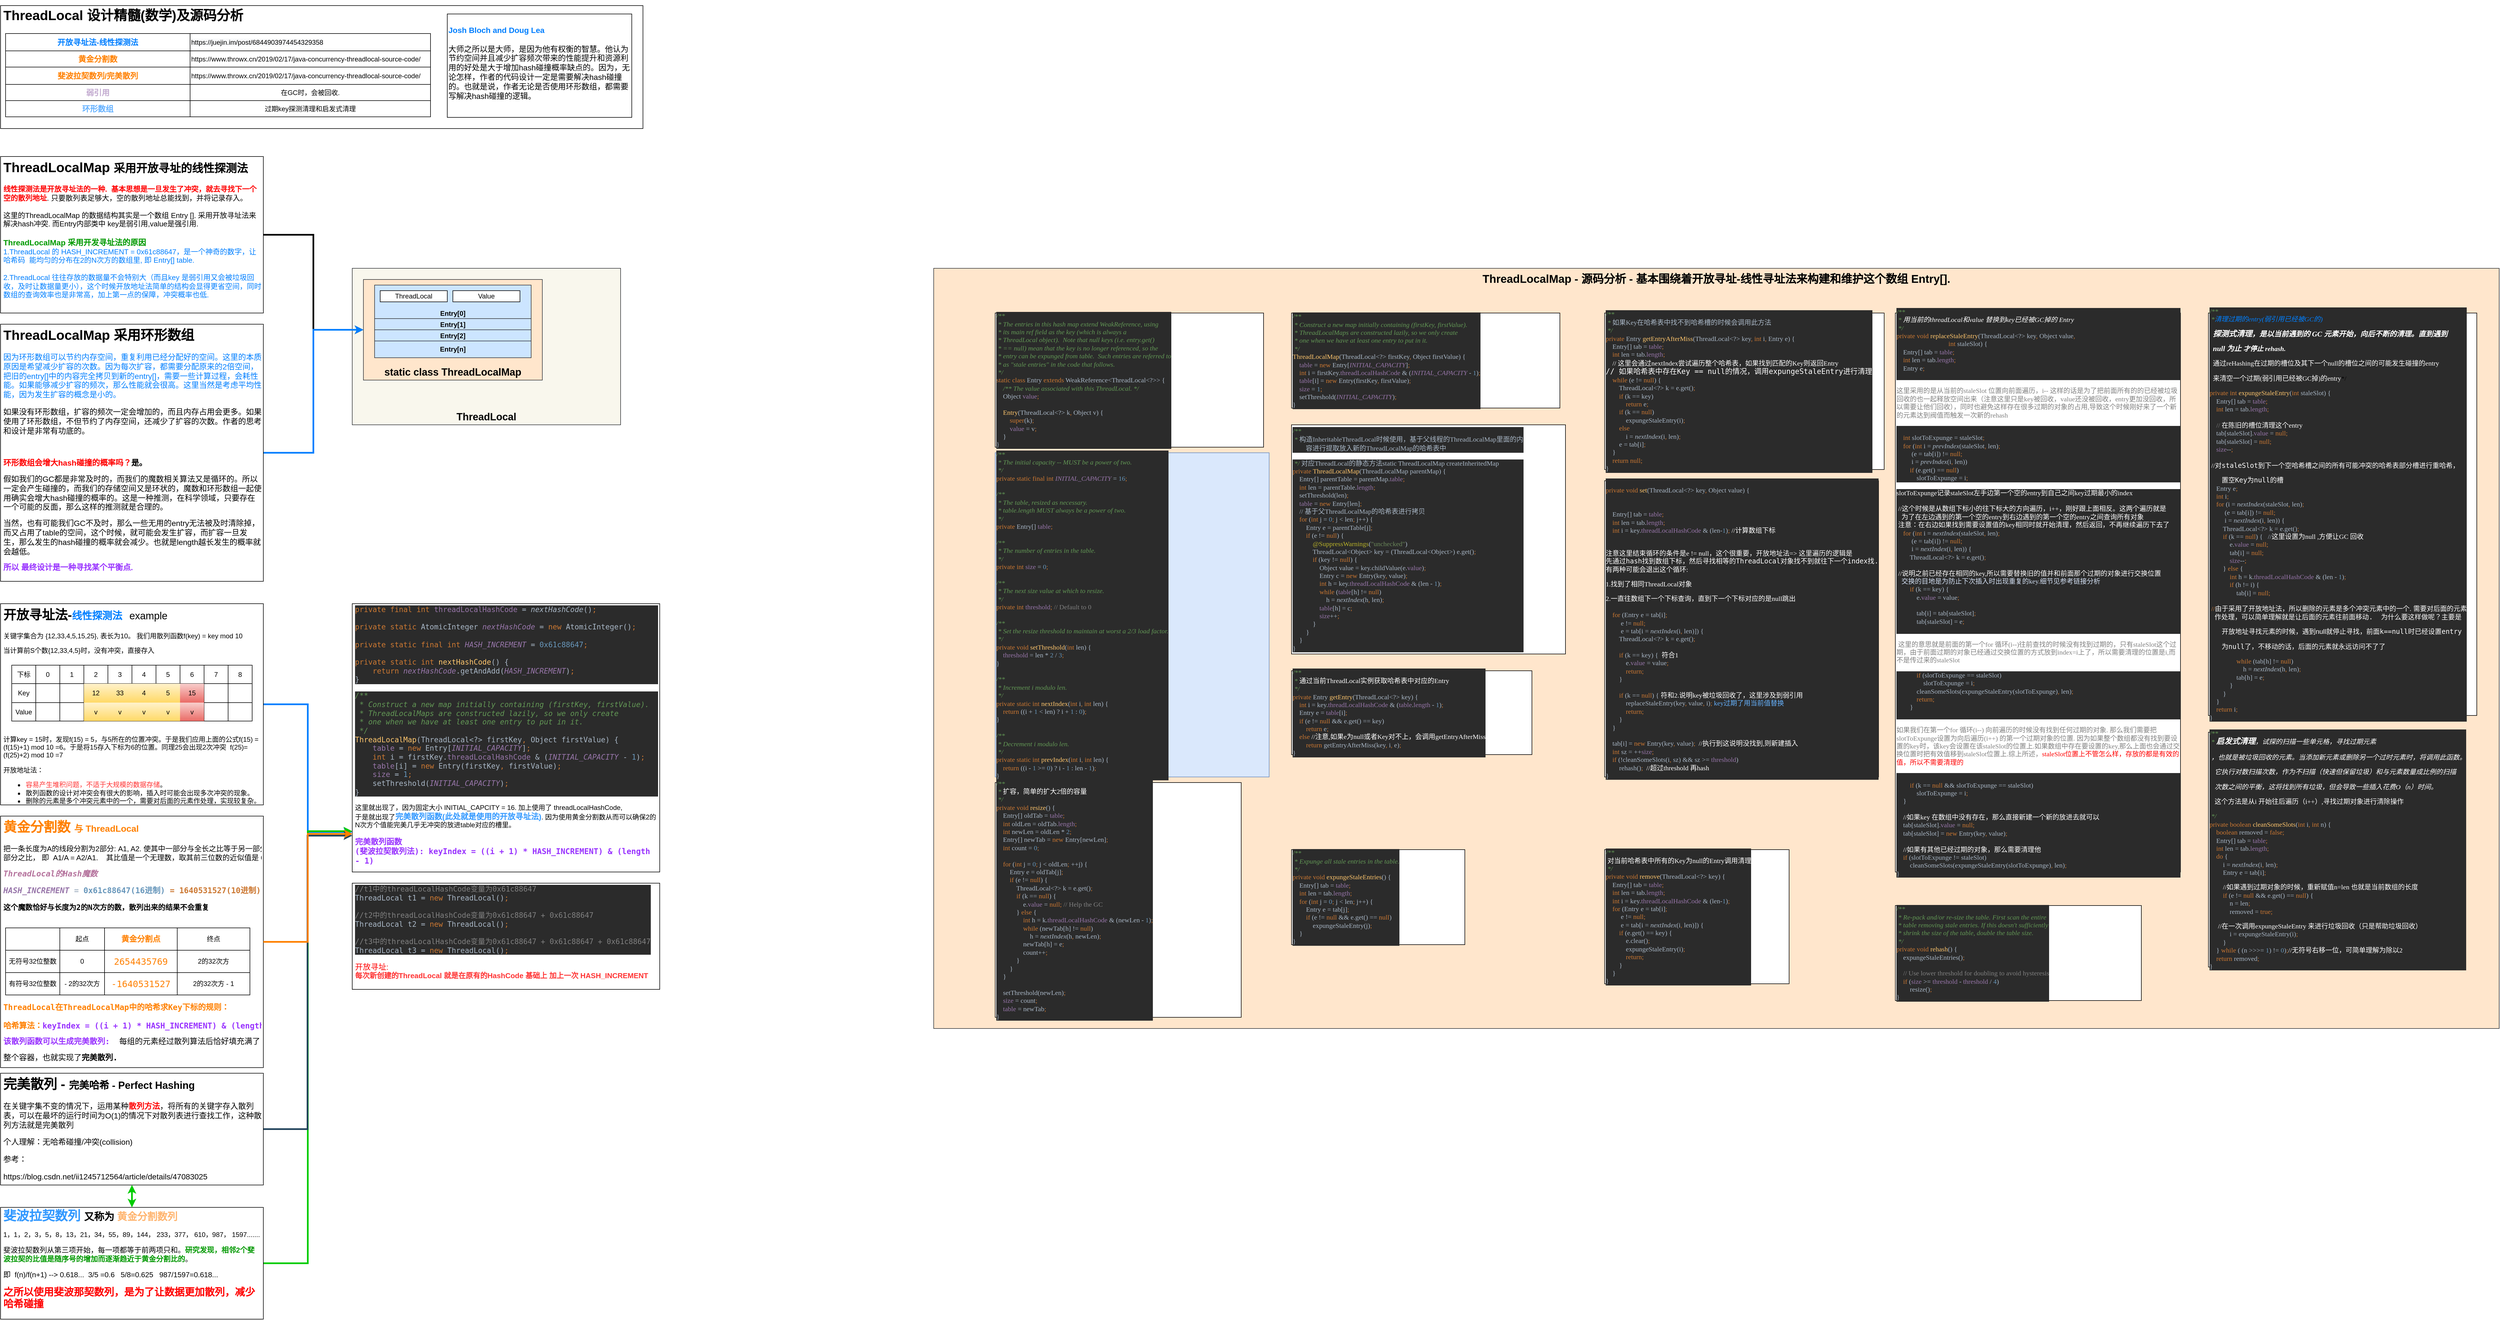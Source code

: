 <mxfile version="13.7.9" type="device"><diagram id="YB39fmnbjol0CVEHb94j" name="第 1 页"><mxGraphModel dx="3784" dy="2720" grid="1" gridSize="10" guides="1" tooltips="1" connect="1" arrows="1" fold="1" page="1" pageScale="1" pageWidth="827" pageHeight="1169" math="0" shadow="0"><root><mxCell id="0"/><mxCell id="1" parent="0"/><mxCell id="sRnYOel9PhgisLO5QuYK-1" value="&lt;h1 style=&quot;line-height: 100%&quot;&gt;&lt;font style=&quot;font-size: 24px&quot;&gt;ThreadLocal 设计精髓(数学)及源码分析&lt;/font&gt;&lt;/h1&gt;&lt;p&gt;&lt;/p&gt;" style="text;html=1;spacing=5;spacingTop=-20;whiteSpace=wrap;overflow=hidden;rounded=0;align=left;verticalAlign=top;fillColor=#ffffff;strokeColor=#000000;" parent="1" vertex="1"><mxGeometry x="11" y="10" width="1149" height="220" as="geometry"/></mxCell><mxCell id="d_tdFx3bNUZgYFuI9ljc-65" value="" style="shape=table;html=1;whiteSpace=wrap;startSize=0;container=1;collapsible=0;childLayout=tableLayout;labelBackgroundColor=none;strokeColor=#000000;fillColor=#ffffff;align=left;" parent="1" vertex="1"><mxGeometry x="20" y="60" width="760" height="149" as="geometry"/></mxCell><mxCell id="d_tdFx3bNUZgYFuI9ljc-66" value="" style="shape=partialRectangle;html=1;whiteSpace=wrap;collapsible=0;dropTarget=0;pointerEvents=0;fillColor=none;top=0;left=0;bottom=0;right=0;points=[[0,0.5],[1,0.5]];portConstraint=eastwest;" parent="d_tdFx3bNUZgYFuI9ljc-65" vertex="1"><mxGeometry width="760" height="31" as="geometry"/></mxCell><mxCell id="d_tdFx3bNUZgYFuI9ljc-67" value="&lt;b style=&quot;color: rgb(0, 127, 255); font-size: 14px;&quot;&gt;开放寻址法-线性探测法&lt;/b&gt;" style="shape=partialRectangle;html=1;whiteSpace=wrap;connectable=0;fillColor=none;top=0;left=0;bottom=0;right=0;overflow=hidden;align=center;" parent="d_tdFx3bNUZgYFuI9ljc-66" vertex="1"><mxGeometry width="330" height="31" as="geometry"/></mxCell><mxCell id="d_tdFx3bNUZgYFuI9ljc-68" value="&lt;meta charset=&quot;utf-8&quot;&gt;&lt;span style=&quot;color: rgb(0, 0, 0); font-family: helvetica; font-size: 12px; font-style: normal; font-weight: 400; letter-spacing: normal; text-indent: 0px; text-transform: none; word-spacing: 0px; background-color: rgb(248, 249, 250); display: inline; float: none;&quot;&gt;https://juejin.im/post/6844903974454329358&lt;/span&gt;" style="shape=partialRectangle;html=1;whiteSpace=wrap;connectable=0;fillColor=none;top=0;left=0;bottom=0;right=0;overflow=hidden;align=left;" parent="d_tdFx3bNUZgYFuI9ljc-66" vertex="1"><mxGeometry x="330" width="430" height="31" as="geometry"/></mxCell><mxCell id="d_tdFx3bNUZgYFuI9ljc-70" value="" style="shape=partialRectangle;html=1;whiteSpace=wrap;collapsible=0;dropTarget=0;pointerEvents=0;fillColor=none;top=0;left=0;bottom=0;right=0;points=[[0,0.5],[1,0.5]];portConstraint=eastwest;" parent="d_tdFx3bNUZgYFuI9ljc-65" vertex="1"><mxGeometry y="31" width="760" height="29" as="geometry"/></mxCell><mxCell id="d_tdFx3bNUZgYFuI9ljc-71" value="&lt;b style=&quot;color: rgb(255 , 128 , 0) ; font-size: 14px&quot;&gt;黄金分割数&lt;/b&gt;" style="shape=partialRectangle;html=1;whiteSpace=wrap;connectable=0;fillColor=none;top=0;left=0;bottom=0;right=0;overflow=hidden;align=center;" parent="d_tdFx3bNUZgYFuI9ljc-70" vertex="1"><mxGeometry width="330" height="29" as="geometry"/></mxCell><mxCell id="d_tdFx3bNUZgYFuI9ljc-118" value="" style="group" parent="d_tdFx3bNUZgYFuI9ljc-70" vertex="1" connectable="0"><mxGeometry x="330" width="430" height="29" as="geometry"/></mxCell><mxCell id="d_tdFx3bNUZgYFuI9ljc-72" value="&lt;span style=&quot;&quot;&gt;https://www.throwx.cn/2019/02/17/java-concurrency-threadlocal-source-code/&lt;/span&gt;" style="shape=partialRectangle;html=1;whiteSpace=wrap;connectable=0;fillColor=none;top=0;left=0;bottom=0;right=0;overflow=hidden;align=left;" parent="d_tdFx3bNUZgYFuI9ljc-118" vertex="1"><mxGeometry width="430" height="29" as="geometry"/></mxCell><mxCell id="d_tdFx3bNUZgYFuI9ljc-74" value="" style="shape=partialRectangle;html=1;whiteSpace=wrap;collapsible=0;dropTarget=0;pointerEvents=0;fillColor=none;top=0;left=0;bottom=0;right=0;points=[[0,0.5],[1,0.5]];portConstraint=eastwest;" parent="d_tdFx3bNUZgYFuI9ljc-65" vertex="1"><mxGeometry y="60" width="760" height="31" as="geometry"/></mxCell><mxCell id="d_tdFx3bNUZgYFuI9ljc-75" value="&lt;b style=&quot;color: rgb(255 , 128 , 0) ; font-size: 14px&quot;&gt;斐波拉契数列/完美散列&lt;/b&gt;" style="shape=partialRectangle;html=1;whiteSpace=wrap;connectable=0;fillColor=none;top=0;left=0;bottom=0;right=0;overflow=hidden;align=center;" parent="d_tdFx3bNUZgYFuI9ljc-74" vertex="1"><mxGeometry width="330" height="31" as="geometry"/></mxCell><mxCell id="d_tdFx3bNUZgYFuI9ljc-76" value="&lt;span&gt;https://www.throwx.cn/2019/02/17/java-concurrency-threadlocal-source-code/&lt;/span&gt;" style="shape=partialRectangle;html=1;whiteSpace=wrap;connectable=0;fillColor=none;top=0;left=0;bottom=0;right=0;overflow=hidden;align=left;" parent="d_tdFx3bNUZgYFuI9ljc-74" vertex="1"><mxGeometry x="330" width="430" height="31" as="geometry"/></mxCell><mxCell id="d_tdFx3bNUZgYFuI9ljc-78" style="shape=partialRectangle;html=1;whiteSpace=wrap;collapsible=0;dropTarget=0;pointerEvents=0;fillColor=none;top=0;left=0;bottom=0;right=0;points=[[0,0.5],[1,0.5]];portConstraint=eastwest;" parent="d_tdFx3bNUZgYFuI9ljc-65" vertex="1"><mxGeometry y="91" width="760" height="29" as="geometry"/></mxCell><mxCell id="d_tdFx3bNUZgYFuI9ljc-79" value="&lt;b style=&quot;font-size: 14px&quot;&gt;&lt;font color=&quot;#c3abd0&quot;&gt;弱引用&lt;/font&gt;&lt;/b&gt;" style="shape=partialRectangle;html=1;whiteSpace=wrap;connectable=0;fillColor=none;top=0;left=0;bottom=0;right=0;overflow=hidden;align=center;" parent="d_tdFx3bNUZgYFuI9ljc-78" vertex="1"><mxGeometry width="330" height="29" as="geometry"/></mxCell><mxCell id="d_tdFx3bNUZgYFuI9ljc-80" value="&lt;span&gt;在GC时，会被回收.&lt;/span&gt;" style="shape=partialRectangle;html=1;whiteSpace=wrap;connectable=0;fillColor=none;top=0;left=0;bottom=0;right=0;overflow=hidden;" parent="d_tdFx3bNUZgYFuI9ljc-78" vertex="1"><mxGeometry x="330" width="430" height="29" as="geometry"/></mxCell><mxCell id="d_tdFx3bNUZgYFuI9ljc-107" style="shape=partialRectangle;html=1;whiteSpace=wrap;collapsible=0;dropTarget=0;pointerEvents=0;fillColor=none;top=0;left=0;bottom=0;right=0;points=[[0,0.5],[1,0.5]];portConstraint=eastwest;" parent="d_tdFx3bNUZgYFuI9ljc-65" vertex="1"><mxGeometry y="120" width="760" height="29" as="geometry"/></mxCell><mxCell id="d_tdFx3bNUZgYFuI9ljc-108" value="&lt;b&gt;&lt;font color=&quot;#66b2ff&quot; style=&quot;font-size: 14px&quot;&gt;环形数组&lt;/font&gt;&lt;/b&gt;" style="shape=partialRectangle;html=1;whiteSpace=wrap;connectable=0;fillColor=none;top=0;left=0;bottom=0;right=0;overflow=hidden;align=center;" parent="d_tdFx3bNUZgYFuI9ljc-107" vertex="1"><mxGeometry width="330" height="29" as="geometry"/></mxCell><mxCell id="d_tdFx3bNUZgYFuI9ljc-109" value="过期key探测清理和启发式清理" style="shape=partialRectangle;html=1;whiteSpace=wrap;connectable=0;fillColor=none;top=0;left=0;bottom=0;right=0;overflow=hidden;" parent="d_tdFx3bNUZgYFuI9ljc-107" vertex="1"><mxGeometry x="330" width="430" height="29" as="geometry"/></mxCell><mxCell id="d_tdFx3bNUZgYFuI9ljc-101" style="edgeStyle=orthogonalEdgeStyle;rounded=0;orthogonalLoop=1;jettySize=auto;html=1;exitX=1;exitY=0.5;exitDx=0;exitDy=0;entryX=0;entryY=0.851;entryDx=0;entryDy=0;entryPerimeter=0;strokeWidth=3;strokeColor=#007FFF;" parent="1" source="d_tdFx3bNUZgYFuI9ljc-28" target="mKX0-lAYYivA6uWy9cAM-3" edge="1"><mxGeometry relative="1" as="geometry"/></mxCell><mxCell id="d_tdFx3bNUZgYFuI9ljc-28" value="&lt;h1&gt;&lt;span style=&quot;font-size: 23px&quot;&gt;开放寻址法-&lt;/span&gt;&lt;font style=&quot;font-size: 18px&quot; color=&quot;#007fff&quot;&gt;线性探测法&lt;/font&gt;&lt;span style=&quot;font-size: 23px&quot;&gt;&amp;nbsp;&amp;nbsp;&lt;/span&gt;&lt;span style=&quot;font-size: 23px ; font-weight: normal&quot;&gt;&lt;font style=&quot;font-size: 18px&quot;&gt;example&lt;/font&gt;&lt;/span&gt;&lt;/h1&gt;&lt;p&gt;关键字集合为 {12,33,4,5,15,25}, 表长为10。&amp;nbsp;我们用散列函数f(key) = key mod 10&lt;br&gt;&lt;/p&gt;&lt;p&gt;当计算前S个数{12,33,4,5}时，没有冲突，直接存入&lt;br&gt;&lt;/p&gt;&lt;p&gt;&lt;br&gt;&lt;/p&gt;&lt;p&gt;&lt;br&gt;&lt;/p&gt;&lt;p&gt;&lt;br&gt;&lt;/p&gt;&lt;p&gt;&lt;br&gt;&lt;/p&gt;&lt;p&gt;&lt;br&gt;&lt;/p&gt;&lt;p&gt;计算key = 15时，发现f(15) = 5，与5所在的位置冲突。于是我们应用上面的公式f(15) = (f(15)+1) mod 10 =6。于是将15存入下标为6的位置。同理25会出现2次冲突&amp;nbsp; f(25)=(f(25)+2) mod 10 =7&lt;/p&gt;&lt;p&gt;开放地址法：&lt;/p&gt;&lt;p&gt;&lt;/p&gt;&lt;ul&gt;&lt;li&gt;&lt;font color=&quot;#ff3333&quot;&gt;容易产生堆积问题，不适于大规模的数据存储&lt;/font&gt;。&lt;/li&gt;&lt;li&gt;散列函数的设计对冲突会有很大的影响，插入时可能会出现多次冲突的现象。&lt;/li&gt;&lt;li&gt;删除的元素是多个冲突元素中的一个，需要对后面的元素作处理，实现较复杂。&lt;/li&gt;&lt;/ul&gt;&lt;p&gt;&lt;/p&gt;" style="text;html=1;spacing=5;spacingTop=-20;whiteSpace=wrap;overflow=hidden;rounded=0;labelBackgroundColor=none;align=left;fillColor=#ffffff;strokeColor=#000000;" parent="1" vertex="1"><mxGeometry x="11" y="1080" width="470" height="360" as="geometry"/></mxCell><mxCell id="d_tdFx3bNUZgYFuI9ljc-2" value="&lt;font style=&quot;font-size: 18px&quot;&gt;&lt;b&gt;ThreadLocal&lt;/b&gt;&lt;/font&gt;" style="rounded=0;whiteSpace=wrap;html=1;fillColor=#f9f7ed;strokeColor=#36393d;verticalAlign=bottom;" parent="1" vertex="1"><mxGeometry x="640" y="480" width="480" height="280" as="geometry"/></mxCell><mxCell id="sRnYOel9PhgisLO5QuYK-2" value="&lt;h1&gt;&lt;font color=&quot;#ff8000&quot;&gt;黄金分割数 &lt;font style=&quot;font-size: 16px&quot;&gt;与 ThreadLocal&lt;/font&gt;&lt;/font&gt;&lt;/h1&gt;&lt;p&gt;&lt;font style=&quot;font-size: 13px&quot;&gt;把一条长度为A的线段分割为2部分: A1, A2. 使其中一部分与全长之比等于另一部分与这部分之比， 即&amp;nbsp; A1/A = A2/A1.&amp;nbsp; &amp;nbsp; 其比值是一个无理数，取其前三位数的近似值是 0.618.&lt;/font&gt;&lt;/p&gt;&lt;p&gt;&lt;font style=&quot;font-size: 13px&quot;&gt;&lt;/font&gt;&lt;/p&gt;&lt;pre style=&quot;font-family: &amp;#34;jetbrains mono&amp;#34; , monospace ; font-size: 9.8pt&quot;&gt;&lt;span style=&quot;background-color: rgb(255 , 255 , 255) ; font-size: 14px&quot;&gt;&lt;b&gt;&lt;span style=&quot;font-style: italic&quot;&gt;&lt;font color=&quot;#b5739d&quot;&gt;ThreadLocal的Hash魔数&lt;/font&gt;&lt;font color=&quot;#ff8000&quot;&gt; &lt;/font&gt;&lt;/span&gt;&lt;/b&gt;&lt;/span&gt;&lt;/pre&gt;&lt;pre style=&quot;font-family: &amp;#34;jetbrains mono&amp;#34; , monospace ; font-size: 9.8pt&quot;&gt;&lt;span style=&quot;background-color: rgb(255 , 255 , 255) ; font-size: 14px&quot;&gt;&lt;b&gt;&lt;span style=&quot;color: rgb(152 , 118 , 170) ; font-style: italic&quot;&gt;HASH_INCREMENT &lt;/span&gt;&lt;font color=&quot;#a9b7c6&quot;&gt;= &lt;/font&gt;&lt;span style=&quot;color: rgb(104 , 151 , 187)&quot;&gt;0x61c88647(16进制)&lt;/span&gt;&lt;span style=&quot;color: rgb(204 , 120 , 50)&quot;&gt; = 1640531527(10进制)&lt;/span&gt;&lt;/b&gt;&lt;/span&gt;&lt;/pre&gt;&lt;pre style=&quot;font-family: &amp;#34;jetbrains mono&amp;#34; , monospace ; font-size: 9.8pt&quot;&gt;&lt;b&gt;这个魔数恰好与长度为2的N次方的数，散列出来的结果不会重复&lt;/b&gt;&lt;span style=&quot;background-color: rgb(255 , 255 , 255) ; font-size: 14px&quot;&gt;&lt;b&gt;&lt;span style=&quot;color: rgb(204 , 120 , 50)&quot;&gt;&lt;br&gt;&lt;/span&gt;&lt;/b&gt;&lt;/span&gt;&lt;/pre&gt;&lt;pre style=&quot;color: rgb(169 , 183 , 198) ; font-family: &amp;#34;jetbrains mono&amp;#34; , monospace ; font-size: 9.8pt&quot;&gt;&lt;span style=&quot;background-color: rgb(255 , 255 , 255) ; font-size: 14px&quot;&gt;&lt;b&gt;&lt;span style=&quot;color: rgb(204 , 120 , 50)&quot;&gt;&lt;br&gt;&lt;/span&gt;&lt;/b&gt;&lt;/span&gt;&lt;/pre&gt;&lt;pre style=&quot;color: rgb(169 , 183 , 198) ; font-family: &amp;#34;jetbrains mono&amp;#34; , monospace ; font-size: 9.8pt&quot;&gt;&lt;span style=&quot;background-color: rgb(255 , 255 , 255) ; font-size: 14px&quot;&gt;&lt;b&gt;&lt;span style=&quot;color: rgb(204 , 120 , 50)&quot;&gt;&lt;br&gt;&lt;/span&gt;&lt;/b&gt;&lt;/span&gt;&lt;/pre&gt;&lt;pre style=&quot;color: rgb(169 , 183 , 198) ; font-family: &amp;#34;jetbrains mono&amp;#34; , monospace ; font-size: 9.8pt&quot;&gt;&lt;span style=&quot;background-color: rgb(255 , 255 , 255) ; font-size: 14px&quot;&gt;&lt;b&gt;&lt;span style=&quot;color: rgb(204 , 120 , 50)&quot;&gt;&lt;br&gt;&lt;/span&gt;&lt;/b&gt;&lt;/span&gt;&lt;/pre&gt;&lt;pre style=&quot;color: rgb(169 , 183 , 198) ; font-family: &amp;#34;jetbrains mono&amp;#34; , monospace ; font-size: 9.8pt&quot;&gt;&lt;span style=&quot;background-color: rgb(255 , 255 , 255) ; font-size: 14px&quot;&gt;&lt;b&gt;&lt;span style=&quot;color: rgb(204 , 120 , 50)&quot;&gt;&lt;br&gt;&lt;/span&gt;&lt;/b&gt;&lt;/span&gt;&lt;/pre&gt;&lt;pre style=&quot;color: rgb(169 , 183 , 198) ; font-family: &amp;#34;jetbrains mono&amp;#34; , monospace ; font-size: 9.8pt&quot;&gt;&lt;b style=&quot;font-size: 14px ; font-family: &amp;#34;microsoft yahei&amp;#34; , &amp;#34;jetbrainsmono&amp;#34; , &amp;#34;menlo&amp;#34; , &amp;#34;monaco&amp;#34; , monospace , sans-serif ; text-align: justify ; color: rgb(0 , 0 , 0) ; white-space: normal&quot;&gt;&lt;font color=&quot;#ff8000&quot;&gt;&lt;br&gt;&lt;/font&gt;&lt;/b&gt;&lt;/pre&gt;&lt;pre style=&quot;color: rgb(169 , 183 , 198) ; font-family: &amp;#34;jetbrains mono&amp;#34; , monospace ; font-size: 9.8pt&quot;&gt;&lt;b style=&quot;font-size: 14px ; font-family: &amp;#34;microsoft yahei&amp;#34; , &amp;#34;jetbrainsmono&amp;#34; , &amp;#34;menlo&amp;#34; , &amp;#34;monaco&amp;#34; , monospace , sans-serif ; text-align: justify ; color: rgb(0 , 0 , 0) ; white-space: normal&quot;&gt;&lt;font color=&quot;#ff8000&quot;&gt;ThreadLocal在ThreadLocalMap中的哈希求Key下标的规则：&lt;/font&gt;&lt;/b&gt;&lt;br&gt;&lt;/pre&gt;&lt;pre style=&quot;font-size: 14px ; line-height: 60%&quot;&gt;&lt;p style=&quot;box-sizing: border-box ; outline: none ; margin: 1rem 0px ; padding: 4px 0px 0px ; text-align: justify ; max-width: 100% ; line-height: inherit&quot;&gt;&lt;font face=&quot;Microsoft YaHei, JetBrainsMono, Menlo, Monaco, monospace, sans-serif&quot;&gt;&lt;span style=&quot;font-size: 14px&quot;&gt;&lt;b&gt;&lt;font color=&quot;#ff8000&quot;&gt;哈希算法：&lt;/font&gt;&lt;font color=&quot;#9933ff&quot;&gt;keyIndex = ((i + 1) * HASH_INCREMENT) &amp;amp; (length - 1)&lt;/font&gt;&lt;/b&gt;&lt;font color=&quot;#bbbbbb&quot;&gt;&lt;br&gt;&lt;/font&gt;&lt;/span&gt;&lt;/font&gt;&lt;/p&gt;&lt;p style=&quot;box-sizing: border-box ; outline: none ; margin: 1rem 0px ; padding: 4px 0px 0px ; text-align: justify ; max-width: 100% ; line-height: inherit&quot;&gt;&lt;font face=&quot;Microsoft YaHei, JetBrainsMono, Menlo, Monaco, monospace, sans-serif&quot;&gt;&lt;span style=&quot;font-size: 14px&quot;&gt;&lt;b&gt;&lt;font color=&quot;#9933ff&quot;&gt;该散列函数可以生成完美散列:  &lt;/font&gt;&lt;/b&gt;&lt;/span&gt;&lt;/font&gt;&lt;span style=&quot;font-family: &amp;#34;microsoft yahei&amp;#34; , &amp;#34;jetbrainsmono&amp;#34; , &amp;#34;menlo&amp;#34; , &amp;#34;monaco&amp;#34; , monospace , sans-serif&quot;&gt;每组的元素经过散列算法后恰好填充满了&lt;/span&gt;&lt;/p&gt;&lt;p style=&quot;box-sizing: border-box ; outline: none ; margin: 1rem 0px ; padding: 4px 0px 0px ; text-align: justify ; max-width: 100% ; line-height: inherit&quot;&gt;&lt;span style=&quot;font-family: &amp;#34;microsoft yahei&amp;#34; , &amp;#34;jetbrainsmono&amp;#34; , &amp;#34;menlo&amp;#34; , &amp;#34;monaco&amp;#34; , monospace , sans-serif&quot;&gt;整个容器，也就实现了&lt;/span&gt;&lt;strong style=&quot;box-sizing: border-box ; outline: none ; margin: 0px ; padding: 0px ; font-family: &amp;#34;microsoft yahei&amp;#34; , &amp;#34;jetbrainsmono&amp;#34; , &amp;#34;menlo&amp;#34; , &amp;#34;monaco&amp;#34; , monospace , sans-serif&quot;&gt;完美散列.&lt;/strong&gt;&lt;/p&gt;&lt;div&gt;&lt;strong style=&quot;font-size: 14px ; text-align: justify ; box-sizing: border-box ; outline: none ; margin: 0px ; padding: 0px ; font-family: &amp;#34;microsoft yahei&amp;#34; , &amp;#34;jetbrainsmono&amp;#34; , &amp;#34;menlo&amp;#34; , &amp;#34;monaco&amp;#34; , monospace , sans-serif&quot;&gt;&lt;br&gt;&lt;/strong&gt;&lt;/div&gt;&lt;/pre&gt;" style="text;html=1;spacing=5;spacingTop=-20;whiteSpace=wrap;overflow=hidden;rounded=0;fillColor=#ffffff;strokeColor=#000000;" parent="1" vertex="1"><mxGeometry x="11" y="1460" width="470" height="450" as="geometry"/></mxCell><mxCell id="d_tdFx3bNUZgYFuI9ljc-116" style="edgeStyle=orthogonalEdgeStyle;rounded=0;orthogonalLoop=1;jettySize=auto;html=1;exitX=1;exitY=0.5;exitDx=0;exitDy=0;entryX=0;entryY=0.848;entryDx=0;entryDy=0;entryPerimeter=0;strokeWidth=3;fontSize=14;fillColor=#cdeb8b;strokeColor=#00CC00;" parent="1" source="sRnYOel9PhgisLO5QuYK-3" target="mKX0-lAYYivA6uWy9cAM-3" edge="1"><mxGeometry relative="1" as="geometry"/></mxCell><mxCell id="sRnYOel9PhgisLO5QuYK-3" value="&lt;h1 style=&quot;font-size: 18px&quot;&gt;&lt;span style=&quot;font-size: 23px&quot;&gt;&lt;font color=&quot;#3399ff&quot;&gt;斐波拉契数列&lt;/font&gt; &lt;/span&gt;&lt;font style=&quot;font-size: 18px&quot;&gt;又称为 &lt;font color=&quot;#ffb570&quot;&gt;黄金分割数列&lt;/font&gt;&lt;/font&gt;&lt;/h1&gt;&lt;p&gt;&lt;font style=&quot;font-size: 12px&quot;&gt;1，1，2，3，5，8，13，21，34，55，89，144， 233，377， 610，987， 1597.......&lt;/font&gt;&lt;/p&gt;&lt;p style=&quot;font-size: 13px&quot;&gt;&lt;font style=&quot;font-size: 13px&quot;&gt;斐波拉契数列从第三项开始，每一项都等于前两项只和。&lt;b&gt;&lt;font color=&quot;#009900&quot; style=&quot;font-size: 13px&quot;&gt;研究发现，相邻2个斐波拉契的比值是随序号的增加而逐渐趋近于黄金分割比的&lt;/font&gt;&lt;/b&gt;。&amp;nbsp;&lt;/font&gt;&lt;/p&gt;&lt;p style=&quot;font-size: 13px&quot;&gt;即&amp;nbsp; f(n)/f(n+1) --&amp;gt; 0.618...&amp;nbsp;&amp;nbsp;&lt;span&gt;3/5 =0.6&amp;nbsp; &amp;nbsp;5/8=0.625&amp;nbsp; &amp;nbsp;987/1597=0.618...&amp;nbsp; &amp;nbsp; &amp;nbsp;&lt;/span&gt;&lt;/p&gt;&lt;p&gt;&lt;b style=&quot;color: rgb(255 , 0 , 0)&quot;&gt;&lt;span style=&quot;font-family: , &amp;#34;sf ui text&amp;#34; , &amp;#34;arial&amp;#34; , &amp;#34;pingfang sc&amp;#34; , &amp;#34;hiragino sans gb&amp;#34; , &amp;#34;microsoft yahei&amp;#34; , &amp;#34;wenquanyi micro hei&amp;#34; , sans-serif ; background-color: rgb(255 , 255 , 255)&quot;&gt;&lt;font style=&quot;font-size: 18px&quot;&gt;之所以使用斐波那契数列，是为了让数据更加散列，减少哈希碰撞&lt;/font&gt;&lt;/span&gt;&lt;/b&gt;&lt;br&gt;&lt;/p&gt;&lt;p style=&quot;font-size: 14px&quot;&gt;&lt;br&gt;&lt;/p&gt;" style="text;html=1;spacing=5;spacingTop=-20;whiteSpace=wrap;overflow=hidden;rounded=0;fillColor=#ffffff;strokeColor=#000000;" parent="1" vertex="1"><mxGeometry x="11" y="2160" width="470" height="200" as="geometry"/></mxCell><mxCell id="d_tdFx3bNUZgYFuI9ljc-103" style="edgeStyle=orthogonalEdgeStyle;rounded=0;orthogonalLoop=1;jettySize=auto;html=1;exitX=1;exitY=0.5;exitDx=0;exitDy=0;strokeWidth=3;strokeColor=#23445d;fillColor=#bac8d3;" parent="1" source="sRnYOel9PhgisLO5QuYK-4" target="mKX0-lAYYivA6uWy9cAM-3" edge="1"><mxGeometry relative="1" as="geometry"><mxPoint x="637" y="1488" as="targetPoint"/><Array as="points"><mxPoint x="560" y="2020"/><mxPoint x="560" y="1495"/></Array></mxGeometry></mxCell><mxCell id="d_tdFx3bNUZgYFuI9ljc-117" style="edgeStyle=orthogonalEdgeStyle;rounded=0;orthogonalLoop=1;jettySize=auto;html=1;exitX=0.5;exitY=1;exitDx=0;exitDy=0;entryX=0.5;entryY=0;entryDx=0;entryDy=0;strokeColor=#00CC00;strokeWidth=3;fontSize=14;startArrow=classic;startFill=1;" parent="1" source="sRnYOel9PhgisLO5QuYK-4" target="sRnYOel9PhgisLO5QuYK-3" edge="1"><mxGeometry relative="1" as="geometry"/></mxCell><mxCell id="sRnYOel9PhgisLO5QuYK-4" value="&lt;h1&gt;完美散列 - &lt;font style=&quot;font-size: 18px&quot;&gt;完美哈希 - Perfect Hashing&lt;/font&gt;&lt;/h1&gt;&lt;p&gt;&lt;span style=&quot;font-size: 14px&quot;&gt;在关键字集不变的情况下，运用某种&lt;/span&gt;&lt;b style=&quot;font-size: 14px&quot;&gt;&lt;font color=&quot;#ff0000&quot;&gt;散列方法&lt;/font&gt;&lt;/b&gt;&lt;span style=&quot;font-size: 14px&quot;&gt;，将所有的关键字存入散列表，可以在最坏的运行时间为O(1)的情况下对散列表进行查找工作，这种散列方法就是完美散列&lt;/span&gt;&lt;br&gt;&lt;/p&gt;&lt;p style=&quot;font-size: 14px&quot;&gt;&lt;font style=&quot;font-size: 14px&quot;&gt;个人理解：&lt;/font&gt;&lt;span&gt;无哈希碰撞/冲突(collision)&lt;/span&gt;&lt;/p&gt;&lt;p style=&quot;font-size: 14px&quot;&gt;&lt;font style=&quot;font-size: 14px&quot;&gt;参考：&lt;/font&gt;&lt;/p&gt;&lt;p style=&quot;font-size: 14px&quot;&gt;&lt;font style=&quot;font-size: 14px&quot;&gt;https://blog.csdn.net/ii1245712564/article/details/47083025&lt;/font&gt;&lt;br&gt;&lt;/p&gt;" style="text;html=1;spacing=5;spacingTop=-20;whiteSpace=wrap;overflow=hidden;rounded=0;fillColor=#ffffff;strokeColor=#000000;" parent="1" vertex="1"><mxGeometry x="11" y="1920" width="470" height="200" as="geometry"/></mxCell><mxCell id="mKX0-lAYYivA6uWy9cAM-3" value="&lt;pre style=&quot;background-color: #2b2b2b ; color: #a9b7c6 ; font-family: &amp;#34;jetbrains mono&amp;#34; , monospace ; font-size: 9.8pt&quot;&gt;&lt;/pre&gt;&lt;pre style=&quot;background-color: #2b2b2b ; color: #a9b7c6 ; font-family: &amp;#34;jetbrains mono&amp;#34; , monospace ; font-size: 9.8pt&quot;&gt;&lt;/pre&gt;&lt;pre style=&quot;background-color: #2b2b2b ; color: #a9b7c6 ; font-family: &amp;#34;jetbrains mono&amp;#34; , monospace ; font-size: 9.8pt&quot;&gt;&lt;span style=&quot;color: #cc7832&quot;&gt;private final int &lt;/span&gt;&lt;span style=&quot;color: #9876aa&quot;&gt;threadLocalHashCode &lt;/span&gt;= &lt;span style=&quot;font-style: italic&quot;&gt;nextHashCode&lt;/span&gt;()&lt;span style=&quot;color: #cc7832&quot;&gt;;&lt;br&gt;&lt;/span&gt;&lt;span style=&quot;color: #cc7832&quot;&gt;&lt;br&gt;&lt;/span&gt;&lt;span style=&quot;color: #cc7832&quot;&gt;private static &lt;/span&gt;AtomicInteger &lt;span style=&quot;color: #9876aa ; font-style: italic&quot;&gt;nextHashCode &lt;/span&gt;= &lt;span style=&quot;color: #cc7832&quot;&gt;new &lt;/span&gt;AtomicInteger()&lt;span style=&quot;color: #cc7832&quot;&gt;;&lt;br&gt;&lt;/span&gt;&lt;span style=&quot;color: #cc7832&quot;&gt;&lt;br&gt;&lt;/span&gt;&lt;span style=&quot;color: #cc7832&quot;&gt;private static final int &lt;/span&gt;&lt;span style=&quot;color: #9876aa ; font-style: italic&quot;&gt;HASH_INCREMENT &lt;/span&gt;= &lt;span style=&quot;color: #6897bb&quot;&gt;0x61c88647&lt;/span&gt;&lt;span style=&quot;color: #cc7832&quot;&gt;;&lt;br&gt;&lt;/span&gt;&lt;span style=&quot;color: #cc7832&quot;&gt;&lt;br&gt;&lt;/span&gt;&lt;span style=&quot;color: #cc7832&quot;&gt;private static int &lt;/span&gt;&lt;span style=&quot;color: #ffc66d&quot;&gt;nextHashCode&lt;/span&gt;() {&lt;br&gt;    &lt;span style=&quot;color: #cc7832&quot;&gt;return &lt;/span&gt;&lt;span style=&quot;color: #9876aa ; font-style: italic&quot;&gt;nextHashCode&lt;/span&gt;.getAndAdd(&lt;span style=&quot;color: #9876aa ; font-style: italic&quot;&gt;HASH_INCREMENT&lt;/span&gt;)&lt;span style=&quot;color: #cc7832&quot;&gt;;&lt;br&gt;&lt;/span&gt;}&lt;/pre&gt;&lt;pre style=&quot;background-color: rgb(43 , 43 , 43) ; color: rgb(169 , 183 , 198) ; font-family: &amp;#34;jetbrains mono&amp;#34; , monospace ; font-size: 9.8pt&quot;&gt;&lt;span style=&quot;color: rgb(98 , 151 , 85) ; font-style: italic&quot;&gt;/**&lt;br&gt;&lt;/span&gt;&lt;span style=&quot;color: rgb(98 , 151 , 85) ; font-style: italic&quot;&gt; * Construct a new map initially containing (firstKey, firstValue).&lt;br&gt;&lt;/span&gt;&lt;span style=&quot;color: rgb(98 , 151 , 85) ; font-style: italic&quot;&gt; * ThreadLocalMaps are constructed lazily, so we only create&lt;br&gt;&lt;/span&gt;&lt;span style=&quot;color: rgb(98 , 151 , 85) ; font-style: italic&quot;&gt; * one when we have at least one entry to put in it.&lt;br&gt;&lt;/span&gt;&lt;span style=&quot;color: rgb(98 , 151 , 85) ; font-style: italic&quot;&gt; */&lt;br&gt;&lt;/span&gt;&lt;span style=&quot;color: rgb(255 , 198 , 109)&quot;&gt;ThreadLocalMap&lt;/span&gt;(ThreadLocal&amp;lt;?&amp;gt; firstKey&lt;span style=&quot;color: rgb(204 , 120 , 50)&quot;&gt;, &lt;/span&gt;Object firstValue) {&lt;br&gt;    &lt;span style=&quot;color: rgb(152 , 118 , 170)&quot;&gt;table &lt;/span&gt;= &lt;span style=&quot;color: rgb(204 , 120 , 50)&quot;&gt;new &lt;/span&gt;Entry[&lt;span style=&quot;color: rgb(152 , 118 , 170) ; font-style: italic&quot;&gt;INITIAL_CAPACITY&lt;/span&gt;]&lt;span style=&quot;color: rgb(204 , 120 , 50)&quot;&gt;;&lt;br&gt;&lt;/span&gt;&lt;span style=&quot;color: rgb(204 , 120 , 50)&quot;&gt;    int &lt;/span&gt;i = firstKey.&lt;span style=&quot;color: rgb(152 , 118 , 170)&quot;&gt;threadLocalHashCode &lt;/span&gt;&amp;amp; (&lt;span style=&quot;color: rgb(152 , 118 , 170) ; font-style: italic&quot;&gt;INITIAL_CAPACITY &lt;/span&gt;- &lt;span style=&quot;color: rgb(104 , 151 , 187)&quot;&gt;1&lt;/span&gt;)&lt;span style=&quot;color: rgb(204 , 120 , 50)&quot;&gt;;&lt;br&gt;&lt;/span&gt;&lt;span style=&quot;color: rgb(204 , 120 , 50)&quot;&gt;    &lt;/span&gt;&lt;span style=&quot;color: rgb(152 , 118 , 170)&quot;&gt;table&lt;/span&gt;[i] = &lt;span style=&quot;color: rgb(204 , 120 , 50)&quot;&gt;new &lt;/span&gt;Entry(firstKey&lt;span style=&quot;color: rgb(204 , 120 , 50)&quot;&gt;, &lt;/span&gt;firstValue)&lt;span style=&quot;color: rgb(204 , 120 , 50)&quot;&gt;;&lt;br&gt;&lt;/span&gt;&lt;span style=&quot;color: rgb(204 , 120 , 50)&quot;&gt;    &lt;/span&gt;&lt;span style=&quot;color: rgb(152 , 118 , 170)&quot;&gt;size &lt;/span&gt;= &lt;span style=&quot;color: rgb(104 , 151 , 187)&quot;&gt;1&lt;/span&gt;&lt;span style=&quot;color: rgb(204 , 120 , 50)&quot;&gt;;&lt;br&gt;&lt;/span&gt;&lt;span style=&quot;color: rgb(204 , 120 , 50)&quot;&gt;    &lt;/span&gt;setThreshold(&lt;span style=&quot;color: rgb(152 , 118 , 170) ; font-style: italic&quot;&gt;INITIAL_CAPACITY&lt;/span&gt;)&lt;span style=&quot;color: rgb(204 , 120 , 50)&quot;&gt;;&lt;br&gt;&lt;/span&gt;}&lt;/pre&gt;这里就出现了，因为固定大小 INITIAL_CAPCITY = 16. 加上使用了 threadLocalHashCode,&lt;br&gt;于是就出现了&lt;b&gt;&lt;font color=&quot;#3399ff&quot; style=&quot;font-size: 14px&quot;&gt;完美散列函数(此处就是使用的开放寻址法)&lt;/font&gt;&lt;/b&gt;. 因为使用黄金分割数从而可以确保2的N次方个值能完美几乎无冲突的放进table对应的槽里。&lt;br&gt;&lt;br&gt;&lt;b style=&quot;font-family: &amp;#34;microsoft yahei&amp;#34; , &amp;#34;jetbrainsmono&amp;#34; , &amp;#34;menlo&amp;#34; , &amp;#34;monaco&amp;#34; , monospace , sans-serif ; font-size: 14px ; text-align: justify&quot;&gt;&lt;font color=&quot;#9933ff&quot;&gt;完美散列函数&lt;br&gt;(斐波拉契散列法): keyIndex = ((i + 1) * HASH_INCREMENT) &amp;amp; (length - 1)&lt;br&gt;&lt;br&gt;&lt;span style=&quot;background-color: rgb(255 , 255 , 255)&quot;&gt;即&amp;nbsp; =&amp;gt;&amp;nbsp;&lt;/span&gt;&lt;/font&gt;&lt;/b&gt;&lt;span style=&quot;background-color: rgb(255 , 255 , 255) ; font-size: 16px&quot;&gt;&lt;b&gt;&lt;span style=&quot;color: rgb(169 , 183 , 198) ; font-family: &amp;#34;jetbrains mono&amp;#34; , monospace&quot;&gt;Key.&lt;/span&gt;&lt;span style=&quot;font-family: &amp;#34;jetbrains mono&amp;#34; , monospace ; color: rgb(152 , 118 , 170)&quot;&gt;threadLocalHashCode &lt;/span&gt;&lt;span style=&quot;color: rgb(169 , 183 , 198) ; font-family: &amp;#34;jetbrains mono&amp;#34; , monospace&quot;&gt;&amp;amp; (&lt;/span&gt;&lt;span style=&quot;font-family: &amp;#34;jetbrains mono&amp;#34; , monospace ; color: rgb(152 , 118 , 170) ; font-style: italic&quot;&gt;INITIAL_CAPACITY &lt;/span&gt;&lt;span style=&quot;color: rgb(169 , 183 , 198) ; font-family: &amp;#34;jetbrains mono&amp;#34; , monospace&quot;&gt;- &lt;/span&gt;&lt;span style=&quot;font-family: &amp;#34;jetbrains mono&amp;#34; , monospace ; color: rgb(104 , 151 , 187)&quot;&gt;1&lt;/span&gt;&lt;span style=&quot;color: rgb(169 , 183 , 198) ; font-family: &amp;#34;jetbrains mono&amp;#34; , monospace&quot;&gt;)&lt;/span&gt;&lt;/b&gt;&lt;/span&gt;" style="text;html=1;spacing=5;spacingTop=-20;whiteSpace=wrap;overflow=hidden;rounded=0;shadow=0;fillColor=#ffffff;strokeColor=#000000;" parent="1" vertex="1"><mxGeometry x="640" y="1080" width="550" height="480" as="geometry"/></mxCell><mxCell id="mKX0-lAYYivA6uWy9cAM-5" value="&lt;pre style=&quot;background-color: #2b2b2b ; color: #a9b7c6 ; font-family: &amp;#34;jetbrains mono&amp;#34; , monospace ; font-size: 9.8pt&quot;&gt;&lt;span style=&quot;color: #808080&quot;&gt;//t1中的threadLocalHashCode变量为0x61c88647&lt;br&gt;&lt;/span&gt;ThreadLocal t1 = &lt;span style=&quot;color: #cc7832&quot;&gt;new &lt;/span&gt;ThreadLocal()&lt;span style=&quot;color: #cc7832&quot;&gt;;&lt;br&gt;&lt;/span&gt;&lt;span style=&quot;color: #cc7832&quot;&gt;&lt;br&gt;&lt;/span&gt;&lt;span style=&quot;color: #808080&quot;&gt;//t2中的threadLocalHashCode变量为0x61c88647 + 0x61c88647&lt;br&gt;&lt;/span&gt;ThreadLocal t2 = &lt;span style=&quot;color: #cc7832&quot;&gt;new &lt;/span&gt;ThreadLocal()&lt;span style=&quot;color: #cc7832&quot;&gt;;&lt;br&gt;&lt;/span&gt;&lt;span style=&quot;color: #cc7832&quot;&gt;&lt;br&gt;&lt;/span&gt;&lt;span style=&quot;color: #808080&quot;&gt;//t3中的threadLocalHashCode变量为0x61c88647 + 0x61c88647 + 0x61c88647&lt;br&gt;&lt;/span&gt;ThreadLocal t3 = &lt;span style=&quot;color: #cc7832&quot;&gt;new &lt;/span&gt;ThreadLocal()&lt;span style=&quot;color: #cc7832&quot;&gt;;&lt;/span&gt;&lt;/pre&gt;&lt;font style=&quot;font-size: 14px&quot; color=&quot;#ff0000&quot;&gt;开放寻址:&lt;/font&gt;&lt;br&gt;&lt;font size=&quot;1&quot; color=&quot;#ff3333&quot;&gt;&lt;b style=&quot;font-size: 13px&quot;&gt;每次新创建的ThreadLocal 就是在原有的HashCode 基础上 加上一次 HASH_INCREMENT&lt;/b&gt;&lt;/font&gt;" style="text;html=1;spacing=5;spacingTop=-20;whiteSpace=wrap;overflow=hidden;rounded=0;shadow=0;fillColor=#ffffff;strokeColor=#000000;" parent="1" vertex="1"><mxGeometry x="640" y="1580" width="550" height="190" as="geometry"/></mxCell><mxCell id="d_tdFx3bNUZgYFuI9ljc-106" style="edgeStyle=orthogonalEdgeStyle;rounded=0;orthogonalLoop=1;jettySize=auto;html=1;exitX=1;exitY=0.5;exitDx=0;exitDy=0;strokeWidth=3;fontSize=20;" parent="1" source="d_tdFx3bNUZgYFuI9ljc-1" target="d_tdFx3bNUZgYFuI9ljc-23" edge="1"><mxGeometry relative="1" as="geometry"/></mxCell><mxCell id="d_tdFx3bNUZgYFuI9ljc-1" value="&lt;h1&gt;ThreadLocalMap &lt;font style=&quot;font-size: 20px&quot;&gt;采用开放寻址的线性探测法&lt;/font&gt;&lt;/h1&gt;&lt;div style=&quot;font-size: 13px&quot;&gt;&lt;font style=&quot;font-size: 13px&quot;&gt;&lt;b&gt;&lt;font color=&quot;#ff0000&quot; style=&quot;font-size: 13px&quot;&gt;线性探测法是开放寻址法的一种.&amp;nbsp; 基本思想是一旦发生了冲突，就去寻找下一个空的散列地址&lt;/font&gt;&lt;/b&gt;. 只要散列表足够大，空的散列地址总能找到，并将记录存入。&lt;br&gt;&lt;/font&gt;&lt;/div&gt;&lt;div style=&quot;font-size: 13px&quot;&gt;&lt;font style=&quot;font-size: 13px&quot;&gt;&lt;br&gt;&lt;/font&gt;&lt;/div&gt;&lt;div style=&quot;font-size: 13px&quot;&gt;&lt;font style=&quot;font-size: 13px&quot;&gt;这里的ThreadLocalMap 的数据结构其实是一个数组 Entry []. 采用开放寻址法来解决hash冲突. 而Entry内部类中 key是弱引用,value是强引用.&lt;/font&gt;&lt;/div&gt;&lt;div style=&quot;font-size: 14px&quot;&gt;&lt;br&gt;&lt;/div&gt;&lt;div&gt;&lt;b&gt;&lt;font color=&quot;#009900&quot; style=&quot;font-size: 14px&quot;&gt;ThreadLocalMap 采用开发寻址法的原因&lt;/font&gt;&lt;/b&gt;&lt;/div&gt;&lt;div style=&quot;font-size: 13px&quot;&gt;&lt;div&gt;&lt;span style=&quot;color: rgb(0 , 127 , 255)&quot;&gt;1.ThreadLocal 的 HASH_INCREMENT = 0x61c88647，是一个神奇的数字，让哈希码&amp;nbsp; 能均匀的分布在2的N次方的数组里, 即 Entry[] table.&lt;/span&gt;&lt;br&gt;&lt;/div&gt;&lt;div&gt;&lt;span style=&quot;color: rgb(0 , 127 , 255)&quot;&gt;&lt;br&gt;&lt;/span&gt;&lt;/div&gt;&lt;div&gt;&lt;span style=&quot;color: rgb(0 , 127 , 255)&quot;&gt;2.ThreadLocal 往往存放的数据量不会特别大（而且key 是弱引用又会被垃圾回收，及时让数据量更小），这个时候开放地址法简单的结构会显得更省空间，同时数组的查询效率也是非常高，加上第一点的保障，冲突概率也低.&lt;/span&gt;&lt;br&gt;&lt;/div&gt;&lt;/div&gt;&lt;p&gt;&lt;br&gt;&lt;/p&gt;" style="text;html=1;spacing=5;spacingTop=-20;whiteSpace=wrap;overflow=hidden;rounded=0;fillColor=#ffffff;strokeColor=#000000;" parent="1" vertex="1"><mxGeometry x="11" y="280" width="470" height="280" as="geometry"/></mxCell><mxCell id="d_tdFx3bNUZgYFuI9ljc-3" value="&lt;font style=&quot;font-size: 20px&quot;&gt;&lt;b style=&quot;font-size: 20px&quot;&gt;ThreadLocalMap - 源码分析 - 基本围绕着开放寻址-线性寻址法来构建和维护这个数组 Entry[].&lt;/b&gt;&lt;/font&gt;" style="rounded=0;whiteSpace=wrap;html=1;strokeColor=#36393d;verticalAlign=top;fillColor=#FFE6CC;fontSize=20;" parent="1" vertex="1"><mxGeometry x="1680" y="480" width="2800" height="1360" as="geometry"/></mxCell><mxCell id="d_tdFx3bNUZgYFuI9ljc-4" value="&lt;pre style=&quot;background-color: #2b2b2b ; color: #a9b7c6 ; font-family: &amp;#34;menlo&amp;#34; ; font-size: 9.0pt&quot;&gt;&lt;span style=&quot;color: #629755 ; font-style: italic&quot;&gt;/**&lt;br&gt;&lt;/span&gt;&lt;span style=&quot;color: #629755 ; font-style: italic&quot;&gt; * The entries in this hash map extend WeakReference, using&lt;br&gt;&lt;/span&gt;&lt;span style=&quot;color: #629755 ; font-style: italic&quot;&gt; * its main ref field as the key (which is always a&lt;br&gt;&lt;/span&gt;&lt;span style=&quot;color: #629755 ; font-style: italic&quot;&gt; * ThreadLocal object).  Note that null keys (i.e. entry.get()&lt;br&gt;&lt;/span&gt;&lt;span style=&quot;color: #629755 ; font-style: italic&quot;&gt; * == null) mean that the key is no longer referenced, so the&lt;br&gt;&lt;/span&gt;&lt;span style=&quot;color: #629755 ; font-style: italic&quot;&gt; * entry can be expunged from table.  Such entries are referred to&lt;br&gt;&lt;/span&gt;&lt;span style=&quot;color: #629755 ; font-style: italic&quot;&gt; * as &quot;stale entries&quot; in the code that follows.&lt;br&gt;&lt;/span&gt;&lt;span style=&quot;color: #629755 ; font-style: italic&quot;&gt; */&lt;br&gt;&lt;/span&gt;&lt;span style=&quot;color: #cc7832&quot;&gt;static class &lt;/span&gt;Entry &lt;span style=&quot;color: #cc7832&quot;&gt;extends &lt;/span&gt;WeakReference&amp;lt;ThreadLocal&amp;lt;?&amp;gt;&amp;gt; {&lt;br&gt;    &lt;span style=&quot;color: #629755 ; font-style: italic&quot;&gt;/** The value associated with this ThreadLocal. */&lt;br&gt;&lt;/span&gt;&lt;span style=&quot;color: #629755 ; font-style: italic&quot;&gt;    &lt;/span&gt;Object &lt;span style=&quot;color: #9876aa&quot;&gt;value&lt;/span&gt;&lt;span style=&quot;color: #cc7832&quot;&gt;;&lt;br&gt;&lt;/span&gt;&lt;span style=&quot;color: #cc7832&quot;&gt;&lt;br&gt;&lt;/span&gt;&lt;span style=&quot;color: #cc7832&quot;&gt;    &lt;/span&gt;&lt;span style=&quot;color: #ffc66d&quot;&gt;Entry&lt;/span&gt;(ThreadLocal&amp;lt;?&amp;gt; k&lt;span style=&quot;color: #cc7832&quot;&gt;, &lt;/span&gt;Object v) {&lt;br&gt;        &lt;span style=&quot;color: #cc7832&quot;&gt;super&lt;/span&gt;(k)&lt;span style=&quot;color: #cc7832&quot;&gt;;&lt;br&gt;&lt;/span&gt;&lt;span style=&quot;color: #cc7832&quot;&gt;        &lt;/span&gt;&lt;span style=&quot;color: #9876aa&quot;&gt;value &lt;/span&gt;= v&lt;span style=&quot;color: #cc7832&quot;&gt;;&lt;br&gt;&lt;/span&gt;&lt;span style=&quot;color: #cc7832&quot;&gt;    &lt;/span&gt;}&lt;br&gt;}&lt;br&gt;&lt;/pre&gt;" style="rounded=0;whiteSpace=wrap;html=1;align=left;" parent="1" vertex="1"><mxGeometry x="1790" y="560" width="480" height="240" as="geometry"/></mxCell><mxCell id="d_tdFx3bNUZgYFuI9ljc-10" value="&lt;pre style=&quot;background-color: #2b2b2b ; color: #a9b7c6 ; font-family: &amp;#34;menlo&amp;#34; ; font-size: 9.0pt&quot;&gt;&lt;span style=&quot;color: #629755 ; font-style: italic&quot;&gt;/**&lt;br&gt;&lt;/span&gt;&lt;span style=&quot;color: #629755 ; font-style: italic&quot;&gt; * Construct a new map initially containing (firstKey, firstValue).&lt;br&gt;&lt;/span&gt;&lt;span style=&quot;color: #629755 ; font-style: italic&quot;&gt; * ThreadLocalMaps are constructed lazily, so we only create&lt;br&gt;&lt;/span&gt;&lt;span style=&quot;color: #629755 ; font-style: italic&quot;&gt; * one when we have at least one entry to put in it.&lt;br&gt;&lt;/span&gt;&lt;span style=&quot;color: #629755 ; font-style: italic&quot;&gt; */&lt;br&gt;&lt;/span&gt;&lt;span style=&quot;color: #ffc66d&quot;&gt;ThreadLocalMap&lt;/span&gt;(ThreadLocal&amp;lt;?&amp;gt; firstKey&lt;span style=&quot;color: #cc7832&quot;&gt;, &lt;/span&gt;Object firstValue) {&lt;br&gt;    &lt;span style=&quot;color: #9876aa&quot;&gt;table &lt;/span&gt;= &lt;span style=&quot;color: #cc7832&quot;&gt;new &lt;/span&gt;Entry[&lt;span style=&quot;color: #9876aa ; font-style: italic&quot;&gt;INITIAL_CAPACITY&lt;/span&gt;]&lt;span style=&quot;color: #cc7832&quot;&gt;;&lt;br&gt;&lt;/span&gt;&lt;span style=&quot;color: #cc7832&quot;&gt;    int &lt;/span&gt;i = firstKey.&lt;span style=&quot;color: #9876aa&quot;&gt;threadLocalHashCode &lt;/span&gt;&amp;amp; (&lt;span style=&quot;color: #9876aa ; font-style: italic&quot;&gt;INITIAL_CAPACITY &lt;/span&gt;- &lt;span style=&quot;color: #6897bb&quot;&gt;1&lt;/span&gt;)&lt;span style=&quot;color: #cc7832&quot;&gt;;&lt;br&gt;&lt;/span&gt;&lt;span style=&quot;color: #cc7832&quot;&gt;    &lt;/span&gt;&lt;span style=&quot;color: #9876aa&quot;&gt;table&lt;/span&gt;[i] = &lt;span style=&quot;color: #cc7832&quot;&gt;new &lt;/span&gt;Entry(firstKey&lt;span style=&quot;color: #cc7832&quot;&gt;, &lt;/span&gt;firstValue)&lt;span style=&quot;color: #cc7832&quot;&gt;;&lt;br&gt;&lt;/span&gt;&lt;span style=&quot;color: #cc7832&quot;&gt;    &lt;/span&gt;&lt;span style=&quot;color: #9876aa&quot;&gt;size &lt;/span&gt;= &lt;span style=&quot;color: #6897bb&quot;&gt;1&lt;/span&gt;&lt;span style=&quot;color: #cc7832&quot;&gt;;&lt;br&gt;&lt;/span&gt;&lt;span style=&quot;color: #cc7832&quot;&gt;    &lt;/span&gt;setThreshold(&lt;span style=&quot;color: #9876aa ; font-style: italic&quot;&gt;INITIAL_CAPACITY&lt;/span&gt;)&lt;span style=&quot;color: #cc7832&quot;&gt;;&lt;br&gt;&lt;/span&gt;}&lt;/pre&gt;" style="rounded=0;whiteSpace=wrap;html=1;align=left;" parent="1" vertex="1"><mxGeometry x="2320" y="560" width="480" height="170" as="geometry"/></mxCell><mxCell id="d_tdFx3bNUZgYFuI9ljc-11" value="&lt;pre style=&quot;background-color: #2b2b2b ; color: #a9b7c6 ; font-family: &amp;#34;menlo&amp;#34; ; font-size: 9.0pt&quot;&gt;&lt;span style=&quot;color: #629755 ; font-style: italic&quot;&gt;/**&lt;br&gt;&lt;/span&gt;&lt;span style=&quot;color: #629755 ; font-style: italic&quot;&gt; * The initial capacity -- MUST be a power of two.&lt;br&gt;&lt;/span&gt;&lt;span style=&quot;color: #629755 ; font-style: italic&quot;&gt; */&lt;br&gt;&lt;/span&gt;&lt;span style=&quot;color: #cc7832&quot;&gt;private static final int &lt;/span&gt;&lt;span style=&quot;color: #9876aa ; font-style: italic&quot;&gt;INITIAL_CAPACITY &lt;/span&gt;= &lt;span style=&quot;color: #6897bb&quot;&gt;16&lt;/span&gt;&lt;span style=&quot;color: #cc7832&quot;&gt;;&lt;br&gt;&lt;/span&gt;&lt;span style=&quot;color: #cc7832&quot;&gt;&lt;br&gt;&lt;/span&gt;&lt;span style=&quot;color: #629755 ; font-style: italic&quot;&gt;/**&lt;br&gt;&lt;/span&gt;&lt;span style=&quot;color: #629755 ; font-style: italic&quot;&gt; * The table, resized as necessary.&lt;br&gt;&lt;/span&gt;&lt;span style=&quot;color: #629755 ; font-style: italic&quot;&gt; * table.length MUST always be a power of two.&lt;br&gt;&lt;/span&gt;&lt;span style=&quot;color: #629755 ; font-style: italic&quot;&gt; */&lt;br&gt;&lt;/span&gt;&lt;span style=&quot;color: #cc7832&quot;&gt;private &lt;/span&gt;Entry[] &lt;span style=&quot;color: #9876aa&quot;&gt;table&lt;/span&gt;&lt;span style=&quot;color: #cc7832&quot;&gt;;&lt;br&gt;&lt;/span&gt;&lt;span style=&quot;color: #cc7832&quot;&gt;&lt;br&gt;&lt;/span&gt;&lt;span style=&quot;color: #629755 ; font-style: italic&quot;&gt;/**&lt;br&gt;&lt;/span&gt;&lt;span style=&quot;color: #629755 ; font-style: italic&quot;&gt; * The number of entries in the table.&lt;br&gt;&lt;/span&gt;&lt;span style=&quot;color: #629755 ; font-style: italic&quot;&gt; */&lt;br&gt;&lt;/span&gt;&lt;span style=&quot;color: #cc7832&quot;&gt;private int &lt;/span&gt;&lt;span style=&quot;color: #9876aa&quot;&gt;size &lt;/span&gt;= &lt;span style=&quot;color: #6897bb&quot;&gt;0&lt;/span&gt;&lt;span style=&quot;color: #cc7832&quot;&gt;;&lt;br&gt;&lt;/span&gt;&lt;span style=&quot;color: #cc7832&quot;&gt;&lt;br&gt;&lt;/span&gt;&lt;span style=&quot;color: #629755 ; font-style: italic&quot;&gt;/**&lt;br&gt;&lt;/span&gt;&lt;span style=&quot;color: #629755 ; font-style: italic&quot;&gt; * The next size value at which to resize.&lt;br&gt;&lt;/span&gt;&lt;span style=&quot;color: #629755 ; font-style: italic&quot;&gt; */&lt;br&gt;&lt;/span&gt;&lt;span style=&quot;color: #cc7832&quot;&gt;private int &lt;/span&gt;&lt;span style=&quot;color: #9876aa&quot;&gt;threshold&lt;/span&gt;&lt;span style=&quot;color: #cc7832&quot;&gt;; &lt;/span&gt;&lt;span style=&quot;color: #808080&quot;&gt;// Default to 0&lt;br&gt;&lt;/span&gt;&lt;span style=&quot;color: #808080&quot;&gt;&lt;br&gt;&lt;/span&gt;&lt;span style=&quot;color: #629755 ; font-style: italic&quot;&gt;/**&lt;br&gt;&lt;/span&gt;&lt;span style=&quot;color: #629755 ; font-style: italic&quot;&gt; * Set the resize threshold to maintain at worst a 2/3 load factor.&lt;br&gt;&lt;/span&gt;&lt;span style=&quot;color: #629755 ; font-style: italic&quot;&gt; */&lt;br&gt;&lt;/span&gt;&lt;span style=&quot;color: #cc7832&quot;&gt;private void &lt;/span&gt;&lt;span style=&quot;color: #ffc66d&quot;&gt;setThreshold&lt;/span&gt;(&lt;span style=&quot;color: #cc7832&quot;&gt;int &lt;/span&gt;len) {&lt;br&gt;    &lt;span style=&quot;color: #9876aa&quot;&gt;threshold &lt;/span&gt;= len * &lt;span style=&quot;color: #6897bb&quot;&gt;2 &lt;/span&gt;/ &lt;span style=&quot;color: #6897bb&quot;&gt;3&lt;/span&gt;&lt;span style=&quot;color: #cc7832&quot;&gt;;&lt;br&gt;&lt;/span&gt;}&lt;br&gt;&lt;br&gt;&lt;span style=&quot;color: #629755 ; font-style: italic&quot;&gt;/**&lt;br&gt;&lt;/span&gt;&lt;span style=&quot;color: #629755 ; font-style: italic&quot;&gt; * Increment i modulo len.&lt;br&gt;&lt;/span&gt;&lt;span style=&quot;color: #629755 ; font-style: italic&quot;&gt; */&lt;br&gt;&lt;/span&gt;&lt;span style=&quot;color: #cc7832&quot;&gt;private static int &lt;/span&gt;&lt;span style=&quot;color: #ffc66d&quot;&gt;nextIndex&lt;/span&gt;(&lt;span style=&quot;color: #cc7832&quot;&gt;int &lt;/span&gt;i&lt;span style=&quot;color: #cc7832&quot;&gt;, int &lt;/span&gt;len) {&lt;br&gt;    &lt;span style=&quot;color: #cc7832&quot;&gt;return &lt;/span&gt;((i + &lt;span style=&quot;color: #6897bb&quot;&gt;1 &lt;/span&gt;&amp;lt; len) ? i + &lt;span style=&quot;color: #6897bb&quot;&gt;1 &lt;/span&gt;: &lt;span style=&quot;color: #6897bb&quot;&gt;0&lt;/span&gt;)&lt;span style=&quot;color: #cc7832&quot;&gt;;&lt;br&gt;&lt;/span&gt;}&lt;br&gt;&lt;br&gt;&lt;span style=&quot;color: #629755 ; font-style: italic&quot;&gt;/**&lt;br&gt;&lt;/span&gt;&lt;span style=&quot;color: #629755 ; font-style: italic&quot;&gt; * Decrement i modulo len.&lt;br&gt;&lt;/span&gt;&lt;span style=&quot;color: #629755 ; font-style: italic&quot;&gt; */&lt;br&gt;&lt;/span&gt;&lt;span style=&quot;color: #cc7832&quot;&gt;private static int &lt;/span&gt;&lt;span style=&quot;color: #ffc66d&quot;&gt;prevIndex&lt;/span&gt;(&lt;span style=&quot;color: #cc7832&quot;&gt;int &lt;/span&gt;i&lt;span style=&quot;color: #cc7832&quot;&gt;, int &lt;/span&gt;len) {&lt;br&gt;    &lt;span style=&quot;color: #cc7832&quot;&gt;return &lt;/span&gt;((i - &lt;span style=&quot;color: #6897bb&quot;&gt;1 &lt;/span&gt;&amp;gt;= &lt;span style=&quot;color: #6897bb&quot;&gt;0&lt;/span&gt;) ? i - &lt;span style=&quot;color: #6897bb&quot;&gt;1 &lt;/span&gt;: len - &lt;span style=&quot;color: #6897bb&quot;&gt;1&lt;/span&gt;)&lt;span style=&quot;color: #cc7832&quot;&gt;;&lt;br&gt;&lt;/span&gt;}&lt;/pre&gt;" style="rounded=0;whiteSpace=wrap;html=1;align=left;fillColor=#dae8fc;strokeColor=#6c8ebf;" parent="1" vertex="1"><mxGeometry x="1790" y="810" width="490" height="580" as="geometry"/></mxCell><mxCell id="d_tdFx3bNUZgYFuI9ljc-12" value="&lt;div&gt;&lt;pre style=&quot;background-color: rgb(43 , 43 , 43)&quot;&gt;&lt;span style=&quot;color: rgb(98 , 151 , 85) ; font-family: &amp;#34;menlo&amp;#34; ; font-size: 9pt ; font-style: italic&quot;&gt;/**&lt;br&gt;&lt;/span&gt;&lt;span style=&quot;color: rgb(98 , 151 , 85) ; font-family: &amp;#34;menlo&amp;#34; ; font-size: 9pt ; font-style: italic&quot;&gt; * &lt;/span&gt;&lt;font color=&quot;#a9b7c6&quot; face=&quot;menlo&quot;&gt;&lt;span style=&quot;font-size: 9pt&quot;&gt;构造InheritableThreadLocal时候使用，基于父线程的ThreadLocalMap里面的内&lt;/span&gt;&lt;/font&gt;&lt;span style=&quot;color: rgb(0 , 0 , 0) ; font-family: &amp;#34;jetbrainsmono&amp;#34; , monospace , &amp;#34;courier&amp;#34; , sans-serif ; font-size: 13px ; background-color: rgb(255 , 255 , 255)&quot;&gt;&lt;br&gt;&lt;/span&gt;&lt;font color=&quot;#008000&quot; face=&quot;JetBrainsMono, monospace, courier, sans-serif&quot;&gt;&lt;span style=&quot;font-size: 13px&quot;&gt;   &lt;/span&gt;&lt;/font&gt;&lt;span style=&quot;color: rgb(169 , 183 , 198) ; font-family: &amp;#34;menlo&amp;#34; ; font-size: 9pt&quot;&gt;容进行提取放入新的ThreadLocalMap的哈希表中&lt;/span&gt;&lt;/pre&gt;&lt;pre style=&quot;background-color: #2b2b2b ; color: #a9b7c6 ; font-family: &amp;#34;menlo&amp;#34; ; font-size: 9.0pt&quot;&gt;&lt;span style=&quot;color: #629755 ; font-style: italic&quot;&gt; */ &lt;/span&gt;对应ThreadLocal的静态方法static ThreadLocalMap createInheritedMap&lt;span style=&quot;color: #629755 ; font-style: italic&quot;&gt;&lt;br&gt;&lt;/span&gt;&lt;span style=&quot;color: #cc7832&quot;&gt;private &lt;/span&gt;&lt;span style=&quot;color: #ffc66d&quot;&gt;ThreadLocalMap&lt;/span&gt;(ThreadLocalMap parentMap) {&lt;br&gt;    Entry[] parentTable = parentMap.&lt;span style=&quot;color: #9876aa&quot;&gt;table&lt;/span&gt;&lt;span style=&quot;color: #cc7832&quot;&gt;;&lt;br&gt;&lt;/span&gt;&lt;span style=&quot;color: #cc7832&quot;&gt;    int &lt;/span&gt;len = parentTable.&lt;span style=&quot;color: #9876aa&quot;&gt;length&lt;/span&gt;&lt;span style=&quot;color: #cc7832&quot;&gt;;&lt;br&gt;&lt;/span&gt;&lt;span style=&quot;color: #cc7832&quot;&gt;    &lt;/span&gt;setThreshold(len)&lt;span style=&quot;color: #cc7832&quot;&gt;;&lt;br&gt;&lt;/span&gt;&lt;span style=&quot;color: #cc7832&quot;&gt;    &lt;/span&gt;&lt;span style=&quot;color: #9876aa&quot;&gt;table &lt;/span&gt;= &lt;span style=&quot;color: #cc7832&quot;&gt;new &lt;/span&gt;Entry[len]&lt;span style=&quot;color: #cc7832&quot;&gt;;&lt;br&gt;&lt;/span&gt;&lt;span style=&quot;color: #cc7832&quot;&gt;    &lt;/span&gt;// 基于父ThreadLocalMap的哈希表进行拷贝&lt;span style=&quot;color: #cc7832&quot;&gt;&lt;br&gt;&lt;/span&gt;&lt;span style=&quot;color: #cc7832&quot;&gt;    for &lt;/span&gt;(&lt;span style=&quot;color: #cc7832&quot;&gt;int &lt;/span&gt;j = &lt;span style=&quot;color: #6897bb&quot;&gt;0&lt;/span&gt;&lt;span style=&quot;color: #cc7832&quot;&gt;; &lt;/span&gt;j &amp;lt; len&lt;span style=&quot;color: #cc7832&quot;&gt;; &lt;/span&gt;j++) {&lt;br&gt;        Entry e = parentTable[j]&lt;span style=&quot;color: #cc7832&quot;&gt;;&lt;br&gt;&lt;/span&gt;&lt;span style=&quot;color: #cc7832&quot;&gt;        if &lt;/span&gt;(e != &lt;span style=&quot;color: #cc7832&quot;&gt;null&lt;/span&gt;) {&lt;br&gt;            &lt;span style=&quot;color: #bbb529&quot;&gt;@SuppressWarnings&lt;/span&gt;(&lt;span style=&quot;color: #6a8759&quot;&gt;&quot;unchecked&quot;&lt;/span&gt;)&lt;br&gt;            ThreadLocal&amp;lt;Object&amp;gt; key = (ThreadLocal&amp;lt;Object&amp;gt;) e.get()&lt;span style=&quot;color: #cc7832&quot;&gt;;&lt;br&gt;&lt;/span&gt;&lt;span style=&quot;color: #cc7832&quot;&gt;            if &lt;/span&gt;(key != &lt;span style=&quot;color: #cc7832&quot;&gt;null&lt;/span&gt;) {&lt;br&gt;                Object value = key.childValue(e.&lt;span style=&quot;color: #9876aa&quot;&gt;value&lt;/span&gt;)&lt;span style=&quot;color: #cc7832&quot;&gt;;&lt;br&gt;&lt;/span&gt;&lt;span style=&quot;color: #cc7832&quot;&gt;                &lt;/span&gt;Entry c = &lt;span style=&quot;color: #cc7832&quot;&gt;new &lt;/span&gt;Entry(key&lt;span style=&quot;color: #cc7832&quot;&gt;, &lt;/span&gt;value)&lt;span style=&quot;color: #cc7832&quot;&gt;;&lt;br&gt;&lt;/span&gt;&lt;span style=&quot;color: #cc7832&quot;&gt;                int &lt;/span&gt;h = key.&lt;span style=&quot;color: #9876aa&quot;&gt;threadLocalHashCode &lt;/span&gt;&amp;amp; (len - &lt;span style=&quot;color: #6897bb&quot;&gt;1&lt;/span&gt;)&lt;span style=&quot;color: #cc7832&quot;&gt;;&lt;br&gt;&lt;/span&gt;&lt;span style=&quot;color: #cc7832&quot;&gt;                while &lt;/span&gt;(&lt;span style=&quot;color: #9876aa&quot;&gt;table&lt;/span&gt;[h] != &lt;span style=&quot;color: #cc7832&quot;&gt;null&lt;/span&gt;)&lt;br&gt;                    h = &lt;span style=&quot;font-style: italic&quot;&gt;nextIndex&lt;/span&gt;(h&lt;span style=&quot;color: #cc7832&quot;&gt;, &lt;/span&gt;len)&lt;span style=&quot;color: #cc7832&quot;&gt;;&lt;br&gt;&lt;/span&gt;&lt;span style=&quot;color: #cc7832&quot;&gt;                &lt;/span&gt;&lt;span style=&quot;color: #9876aa&quot;&gt;table&lt;/span&gt;[h] = c&lt;span style=&quot;color: #cc7832&quot;&gt;;&lt;br&gt;&lt;/span&gt;&lt;span style=&quot;color: #cc7832&quot;&gt;                &lt;/span&gt;&lt;span style=&quot;color: #9876aa&quot;&gt;size&lt;/span&gt;++&lt;span style=&quot;color: #cc7832&quot;&gt;;&lt;br&gt;&lt;/span&gt;&lt;span style=&quot;color: #cc7832&quot;&gt;            &lt;/span&gt;}&lt;br&gt;        }&lt;br&gt;    }&lt;br&gt;}&lt;br&gt;&lt;/pre&gt;&lt;/div&gt;" style="rounded=0;whiteSpace=wrap;html=1;align=left;" parent="1" vertex="1"><mxGeometry x="2320" y="760" width="490" height="410" as="geometry"/></mxCell><mxCell id="d_tdFx3bNUZgYFuI9ljc-13" value="&lt;pre style=&quot;background-color: rgb(43 , 43 , 43)&quot;&gt;&lt;pre&gt;&lt;span style=&quot;color: rgb(98 , 151 , 85) ; font-family: &amp;#34;menlo&amp;#34; ; font-size: 9pt ; font-style: italic&quot;&gt;&lt;br&gt;&lt;/span&gt;&lt;span style=&quot;color: rgb(204 , 120 , 50) ; font-family: &amp;#34;menlo&amp;#34; ; font-size: 9pt&quot;&gt;private void &lt;/span&gt;&lt;span style=&quot;color: rgb(255 , 198 , 109) ; font-family: &amp;#34;menlo&amp;#34; ; font-size: 9pt&quot;&gt;set&lt;/span&gt;&lt;font color=&quot;#a9b7c6&quot; face=&quot;menlo&quot;&gt;&lt;span style=&quot;font-size: 9pt&quot;&gt;(ThreadLocal&amp;lt;?&amp;gt; key&lt;/span&gt;&lt;/font&gt;&lt;span style=&quot;color: rgb(204 , 120 , 50) ; font-family: &amp;#34;menlo&amp;#34; ; font-size: 9pt&quot;&gt;, &lt;/span&gt;&lt;font color=&quot;#a9b7c6&quot; face=&quot;menlo&quot;&gt;&lt;span style=&quot;font-size: 9pt&quot;&gt;Object value) {&lt;br&gt;&lt;/span&gt;&lt;/font&gt;&lt;span style=&quot;color: rgb(128 , 128 , 128) ; font-family: &amp;#34;menlo&amp;#34; ; font-size: 9pt&quot;&gt;&lt;br&gt;&lt;/span&gt;&lt;span style=&quot;color: rgb(128 , 128 , 128) ; font-family: &amp;#34;menlo&amp;#34; ; font-size: 9pt&quot;&gt;&lt;br&gt;&lt;/span&gt;&lt;span style=&quot;color: rgb(128 , 128 , 128) ; font-family: &amp;#34;menlo&amp;#34; ; font-size: 9pt&quot;&gt;    &lt;/span&gt;&lt;font color=&quot;#a9b7c6&quot; face=&quot;menlo&quot;&gt;&lt;span style=&quot;font-size: 9pt&quot;&gt;Entry[] tab = &lt;/span&gt;&lt;/font&gt;&lt;span style=&quot;color: rgb(152 , 118 , 170) ; font-family: &amp;#34;menlo&amp;#34; ; font-size: 9pt&quot;&gt;table&lt;/span&gt;&lt;span style=&quot;color: rgb(204 , 120 , 50) ; font-family: &amp;#34;menlo&amp;#34; ; font-size: 9pt&quot;&gt;;&lt;br&gt;&lt;/span&gt;&lt;span style=&quot;color: rgb(204 , 120 , 50) ; font-family: &amp;#34;menlo&amp;#34; ; font-size: 9pt&quot;&gt;    int &lt;/span&gt;&lt;font color=&quot;#a9b7c6&quot; face=&quot;menlo&quot;&gt;&lt;span style=&quot;font-size: 9pt&quot;&gt;len = tab.&lt;/span&gt;&lt;/font&gt;&lt;span style=&quot;color: rgb(152 , 118 , 170) ; font-family: &amp;#34;menlo&amp;#34; ; font-size: 9pt&quot;&gt;length&lt;/span&gt;&lt;span style=&quot;color: rgb(204 , 120 , 50) ; font-family: &amp;#34;menlo&amp;#34; ; font-size: 9pt&quot;&gt;;&lt;br&gt;&lt;/span&gt;&lt;span style=&quot;color: rgb(204 , 120 , 50) ; font-family: &amp;#34;menlo&amp;#34; ; font-size: 9pt&quot;&gt;    int &lt;/span&gt;&lt;font color=&quot;#a9b7c6&quot; face=&quot;menlo&quot;&gt;&lt;span style=&quot;font-size: 9pt&quot;&gt;i = key.&lt;/span&gt;&lt;/font&gt;&lt;span style=&quot;color: rgb(152 , 118 , 170) ; font-family: &amp;#34;menlo&amp;#34; ; font-size: 9pt&quot;&gt;threadLocalHashCode &lt;/span&gt;&lt;font color=&quot;#a9b7c6&quot; face=&quot;menlo&quot;&gt;&lt;span style=&quot;font-size: 9pt&quot;&gt;&amp;amp; (len-&lt;/span&gt;&lt;/font&gt;&lt;span style=&quot;color: rgb(104 , 151 , 187) ; font-family: &amp;#34;menlo&amp;#34; ; font-size: 9pt&quot;&gt;1&lt;/span&gt;&lt;font color=&quot;#a9b7c6&quot; face=&quot;menlo&quot;&gt;&lt;span style=&quot;font-size: 9pt&quot;&gt;)&lt;/span&gt;&lt;/font&gt;&lt;span style=&quot;color: rgb(204 , 120 , 50) ; font-family: &amp;#34;menlo&amp;#34; ; font-size: 9pt&quot;&gt;; &lt;/span&gt;&lt;font color=&quot;#ffffff&quot;&gt;&lt;span style=&quot;font-family: &amp;#34;menlo&amp;#34; ; font-size: 9pt&quot;&gt;//计算数组下标&lt;br&gt;&lt;/span&gt;&lt;font face=&quot;menlo&quot;&gt;&lt;br&gt;&lt;/font&gt;&lt;/font&gt;&lt;/pre&gt;&lt;pre&gt;&lt;font color=&quot;#ffffff&quot;&gt;&lt;font face=&quot;menlo&quot;&gt;注意这里结束循环的条件是e != null，这个很重要，开放地址法=&amp;gt; &lt;/font&gt;这里遍历的逻辑是&lt;br&gt;&lt;/font&gt;&lt;font color=&quot;#ffffff&quot;&gt;先通过hash找到数组下标，然后寻找相等的ThreadLocal对象找不到就往下一个index找.&lt;font face=&quot;menlo&quot;&gt;&lt;br&gt;&lt;/font&gt;&lt;/font&gt;&lt;font style=&quot;color: rgb(255 , 255 , 255) ; font-family: &amp;#34;helvetica&amp;#34;&quot;&gt;&lt;font face=&quot;menlo&quot;&gt;有两种可能会退出这个循环:&lt;/font&gt;&lt;/font&gt;&lt;/pre&gt;&lt;pre&gt;&lt;font face=&quot;menlo&quot; style=&quot;color: rgb(255 , 255 , 255)&quot;&gt;1.找到了相同ThreadLocal对象&lt;/font&gt;&lt;/pre&gt;&lt;pre&gt;&lt;font color=&quot;#ffffff&quot;&gt;&lt;font face=&quot;menlo&quot;&gt;2.一直往数组下一个下标查询，直到下一个下标对应的是null跳出&lt;/font&gt;&lt;/font&gt;&lt;font color=&quot;#cc7832&quot; face=&quot;menlo&quot;&gt;&lt;br&gt;&lt;span style=&quot;font-size: 9pt&quot;&gt;&lt;br&gt;&lt;/span&gt;&lt;/font&gt;&lt;span style=&quot;color: rgb(204 , 120 , 50) ; font-family: &amp;#34;menlo&amp;#34; ; font-size: 9pt&quot;&gt;    for &lt;/span&gt;&lt;font color=&quot;#a9b7c6&quot; face=&quot;menlo&quot;&gt;&lt;span style=&quot;font-size: 9pt&quot;&gt;(Entry e = tab[i]&lt;/span&gt;&lt;/font&gt;&lt;span style=&quot;color: rgb(204 , 120 , 50) ; font-family: &amp;#34;menlo&amp;#34; ; font-size: 9pt&quot;&gt;;&lt;br&gt;&lt;/span&gt;&lt;span style=&quot;color: rgb(204 , 120 , 50) ; font-family: &amp;#34;menlo&amp;#34; ; font-size: 9pt&quot;&gt;         &lt;/span&gt;&lt;font color=&quot;#a9b7c6&quot; face=&quot;menlo&quot;&gt;&lt;span style=&quot;font-size: 9pt&quot;&gt;e != &lt;/span&gt;&lt;/font&gt;&lt;span style=&quot;color: rgb(204 , 120 , 50) ; font-family: &amp;#34;menlo&amp;#34; ; font-size: 9pt&quot;&gt;null;&lt;br&gt;&lt;/span&gt;&lt;span style=&quot;color: rgb(204 , 120 , 50) ; font-family: &amp;#34;menlo&amp;#34; ; font-size: 9pt&quot;&gt;         &lt;/span&gt;&lt;font color=&quot;#a9b7c6&quot; face=&quot;menlo&quot;&gt;&lt;span style=&quot;font-size: 9pt&quot;&gt;e = tab[i = &lt;/span&gt;&lt;/font&gt;&lt;span style=&quot;color: rgb(169 , 183 , 198) ; font-family: &amp;#34;menlo&amp;#34; ; font-size: 9pt ; font-style: italic&quot;&gt;nextIndex&lt;/span&gt;&lt;font color=&quot;#a9b7c6&quot; face=&quot;menlo&quot;&gt;&lt;span style=&quot;font-size: 9pt&quot;&gt;(i&lt;/span&gt;&lt;/font&gt;&lt;span style=&quot;color: rgb(204 , 120 , 50) ; font-family: &amp;#34;menlo&amp;#34; ; font-size: 9pt&quot;&gt;, &lt;/span&gt;&lt;font color=&quot;#a9b7c6&quot; face=&quot;menlo&quot;&gt;&lt;span style=&quot;font-size: 9pt&quot;&gt;len)]) {&lt;br&gt;        ThreadLocal&amp;lt;?&amp;gt; k = e.get()&lt;/span&gt;&lt;/font&gt;&lt;span style=&quot;color: rgb(204 , 120 , 50) ; font-family: &amp;#34;menlo&amp;#34; ; font-size: 9pt&quot;&gt;;&lt;br&gt;&lt;/span&gt;&lt;span style=&quot;color: rgb(204 , 120 , 50) ; font-family: &amp;#34;menlo&amp;#34; ; font-size: 9pt&quot;&gt;&lt;br&gt;&lt;/span&gt;&lt;span style=&quot;color: rgb(204 , 120 , 50) ; font-family: &amp;#34;menlo&amp;#34; ; font-size: 9pt&quot;&gt;        if &lt;/span&gt;&lt;font face=&quot;menlo&quot;&gt;&lt;span style=&quot;font-size: 9pt&quot;&gt;&lt;font color=&quot;#a9b7c6&quot;&gt;(k == key) {  &lt;/font&gt;&lt;font color=&quot;#ffffff&quot;&gt;符合1&lt;/font&gt;&lt;font color=&quot;#a9b7c6&quot;&gt;&lt;br&gt;            e.&lt;/font&gt;&lt;/span&gt;&lt;/font&gt;&lt;span style=&quot;color: rgb(152 , 118 , 170) ; font-family: &amp;#34;menlo&amp;#34; ; font-size: 9pt&quot;&gt;value &lt;/span&gt;&lt;font color=&quot;#a9b7c6&quot; face=&quot;menlo&quot;&gt;&lt;span style=&quot;font-size: 9pt&quot;&gt;= value&lt;/span&gt;&lt;/font&gt;&lt;span style=&quot;color: rgb(204 , 120 , 50) ; font-family: &amp;#34;menlo&amp;#34; ; font-size: 9pt&quot;&gt;;&lt;br&gt;&lt;/span&gt;&lt;span style=&quot;color: rgb(204 , 120 , 50) ; font-family: &amp;#34;menlo&amp;#34; ; font-size: 9pt&quot;&gt;            return;&lt;br&gt;&lt;/span&gt;&lt;span style=&quot;color: rgb(204 , 120 , 50) ; font-family: &amp;#34;menlo&amp;#34; ; font-size: 9pt&quot;&gt;        &lt;/span&gt;&lt;font color=&quot;#a9b7c6&quot; face=&quot;menlo&quot;&gt;&lt;span style=&quot;font-size: 9pt&quot;&gt;}&lt;br&gt;&lt;br&gt;        &lt;/span&gt;&lt;/font&gt;&lt;span style=&quot;color: rgb(204 , 120 , 50) ; font-family: &amp;#34;menlo&amp;#34; ; font-size: 9pt&quot;&gt;if &lt;/span&gt;&lt;font color=&quot;#a9b7c6&quot; face=&quot;menlo&quot;&gt;&lt;span style=&quot;font-size: 9pt&quot;&gt;(k == &lt;/span&gt;&lt;/font&gt;&lt;span style=&quot;color: rgb(204 , 120 , 50) ; font-family: &amp;#34;menlo&amp;#34; ; font-size: 9pt&quot;&gt;null&lt;/span&gt;&lt;font face=&quot;menlo&quot;&gt;&lt;font color=&quot;#a9b7c6&quot; style=&quot;font-size: 9pt&quot;&gt;) { &lt;/font&gt;&lt;font color=&quot;#ffffff&quot; style=&quot;font-size: 9pt&quot;&gt;符和2.&lt;/font&gt;&lt;font color=&quot;#ffffff&quot;&gt;说明key被垃圾回收了，这里涉及到弱引用&lt;/font&gt;&lt;font color=&quot;#a9b7c6&quot; style=&quot;font-size: 9pt&quot;&gt;&lt;br&gt;            replaceStaleEntry(key&lt;/font&gt;&lt;/font&gt;&lt;span style=&quot;color: rgb(204 , 120 , 50) ; font-family: &amp;#34;menlo&amp;#34; ; font-size: 9pt&quot;&gt;, &lt;/span&gt;&lt;font color=&quot;#a9b7c6&quot; face=&quot;menlo&quot;&gt;&lt;span style=&quot;font-size: 9pt&quot;&gt;value&lt;/span&gt;&lt;/font&gt;&lt;span style=&quot;color: rgb(204 , 120 , 50) ; font-family: &amp;#34;menlo&amp;#34; ; font-size: 9pt&quot;&gt;, &lt;/span&gt;&lt;font color=&quot;#a9b7c6&quot; face=&quot;menlo&quot;&gt;&lt;span style=&quot;font-size: 9pt&quot;&gt;i)&lt;/span&gt;&lt;/font&gt;&lt;span style=&quot;color: rgb(204 , 120 , 50) ; font-family: &amp;#34;menlo&amp;#34; ; font-size: 9pt&quot;&gt;; &lt;/span&gt;&lt;span style=&quot;font-family: &amp;#34;menlo&amp;#34; ; font-size: 9pt&quot;&gt;&lt;font color=&quot;#66b2ff&quot;&gt;key过期了用当前值替换&lt;/font&gt;&lt;font color=&quot;#cc7832&quot;&gt;&lt;br&gt;&lt;/font&gt;&lt;/span&gt;&lt;span style=&quot;color: rgb(204 , 120 , 50) ; font-family: &amp;#34;menlo&amp;#34; ; font-size: 9pt&quot;&gt;            return;&lt;br&gt;&lt;/span&gt;&lt;span style=&quot;color: rgb(204 , 120 , 50) ; font-family: &amp;#34;menlo&amp;#34; ; font-size: 9pt&quot;&gt;        &lt;/span&gt;&lt;font color=&quot;#a9b7c6&quot; face=&quot;menlo&quot;&gt;&lt;span style=&quot;font-size: 9pt&quot;&gt;}&lt;br&gt;    }&lt;br&gt;&lt;br&gt;    tab[i] = &lt;/span&gt;&lt;/font&gt;&lt;span style=&quot;color: rgb(204 , 120 , 50) ; font-family: &amp;#34;menlo&amp;#34; ; font-size: 9pt&quot;&gt;new &lt;/span&gt;&lt;font color=&quot;#a9b7c6&quot; face=&quot;menlo&quot;&gt;&lt;span style=&quot;font-size: 9pt&quot;&gt;Entry(key&lt;/span&gt;&lt;/font&gt;&lt;span style=&quot;color: rgb(204 , 120 , 50) ; font-family: &amp;#34;menlo&amp;#34; ; font-size: 9pt&quot;&gt;, &lt;/span&gt;&lt;font color=&quot;#a9b7c6&quot; face=&quot;menlo&quot;&gt;&lt;span style=&quot;font-size: 9pt&quot;&gt;value)&lt;/span&gt;&lt;/font&gt;&lt;span style=&quot;color: rgb(204 , 120 , 50) ; font-family: &amp;#34;menlo&amp;#34; ; font-size: 9pt&quot;&gt;;  &lt;/span&gt;&lt;span style=&quot;font-family: &amp;#34;menlo&amp;#34; ; font-size: 9pt&quot;&gt;&lt;font color=&quot;#ffffff&quot;&gt;//执行到这说明没找到,则新建插入&lt;/font&gt;&lt;font color=&quot;#cc7832&quot;&gt;&lt;br&gt;&lt;/font&gt;&lt;/span&gt;&lt;span style=&quot;color: rgb(204 , 120 , 50) ; font-family: &amp;#34;menlo&amp;#34; ; font-size: 9pt&quot;&gt;    int &lt;/span&gt;&lt;font color=&quot;#a9b7c6&quot; face=&quot;menlo&quot;&gt;&lt;span style=&quot;font-size: 9pt&quot;&gt;sz = ++&lt;/span&gt;&lt;/font&gt;&lt;span style=&quot;color: rgb(152 , 118 , 170) ; font-family: &amp;#34;menlo&amp;#34; ; font-size: 9pt&quot;&gt;size&lt;/span&gt;&lt;span style=&quot;color: rgb(204 , 120 , 50) ; font-family: &amp;#34;menlo&amp;#34; ; font-size: 9pt&quot;&gt;;&lt;br&gt;&lt;/span&gt;&lt;span style=&quot;color: rgb(204 , 120 , 50) ; font-family: &amp;#34;menlo&amp;#34; ; font-size: 9pt&quot;&gt;    if &lt;/span&gt;&lt;font color=&quot;#a9b7c6&quot; face=&quot;menlo&quot;&gt;&lt;span style=&quot;font-size: 9pt&quot;&gt;(!cleanSomeSlots(i&lt;/span&gt;&lt;/font&gt;&lt;span style=&quot;color: rgb(204 , 120 , 50) ; font-family: &amp;#34;menlo&amp;#34; ; font-size: 9pt&quot;&gt;, &lt;/span&gt;&lt;font color=&quot;#a9b7c6&quot; face=&quot;menlo&quot;&gt;&lt;span style=&quot;font-size: 9pt&quot;&gt;sz) &amp;amp;&amp;amp; sz &amp;gt;= &lt;/span&gt;&lt;/font&gt;&lt;span style=&quot;color: rgb(152 , 118 , 170) ; font-family: &amp;#34;menlo&amp;#34; ; font-size: 9pt&quot;&gt;threshold&lt;/span&gt;&lt;font color=&quot;#a9b7c6&quot; face=&quot;menlo&quot;&gt;&lt;span style=&quot;font-size: 9pt&quot;&gt;)&lt;br&gt;        rehash()&lt;/span&gt;&lt;/font&gt;&lt;span style=&quot;color: rgb(204 , 120 , 50) ; font-family: &amp;#34;menlo&amp;#34; ; font-size: 9pt&quot;&gt;;  &lt;/span&gt;&lt;span style=&quot;font-family: &amp;#34;menlo&amp;#34; ; font-size: 9pt&quot;&gt;&lt;font color=&quot;#ffffff&quot;&gt;//超过threshold 再hash&lt;/font&gt;&lt;font color=&quot;#cc7832&quot;&gt;&lt;br&gt;&lt;/font&gt;&lt;/span&gt;&lt;font color=&quot;#a9b7c6&quot; face=&quot;menlo&quot;&gt;&lt;span style=&quot;font-size: 9pt&quot;&gt;}&lt;br&gt;&lt;/span&gt;&lt;/font&gt;&lt;/pre&gt;&lt;/pre&gt;" style="rounded=0;whiteSpace=wrap;html=1;align=left;" parent="1" vertex="1"><mxGeometry x="2880" y="860" width="490" height="530" as="geometry"/></mxCell><mxCell id="d_tdFx3bNUZgYFuI9ljc-14" value="&lt;pre style=&quot;background-color: rgb(43 , 43 , 43) ; font-family: &amp;#34;menlo&amp;#34; ; font-size: 9pt&quot;&gt;&lt;span style=&quot;color: rgb(98 , 151 , 85) ; font-style: italic&quot;&gt;/**&lt;br&gt;&lt;/span&gt;&lt;span style=&quot;color: rgb(98 , 151 , 85) ; font-style: italic&quot;&gt; &lt;/span&gt;&lt;font color=&quot;#ffffff&quot;&gt;对当前哈希表中所有的Key为null的Entry调用清理&lt;/font&gt;&lt;span style=&quot;color: rgb(98 , 151 , 85) ; font-style: italic&quot;&gt;&lt;br&gt;&lt;/span&gt;&lt;span style=&quot;color: rgb(98 , 151 , 85) ; font-style: italic&quot;&gt; */&lt;br&gt;&lt;/span&gt;&lt;span style=&quot;color: rgb(204 , 120 , 50)&quot;&gt;private void &lt;/span&gt;&lt;span style=&quot;color: rgb(255 , 198 , 109)&quot;&gt;remove&lt;/span&gt;&lt;font color=&quot;#a9b7c6&quot;&gt;(ThreadLocal&amp;lt;?&amp;gt; key) {&lt;br&gt;    Entry[] tab = &lt;/font&gt;&lt;span style=&quot;color: rgb(152 , 118 , 170)&quot;&gt;table&lt;/span&gt;&lt;span style=&quot;color: rgb(204 , 120 , 50)&quot;&gt;;&lt;br&gt;&lt;/span&gt;&lt;span style=&quot;color: rgb(204 , 120 , 50)&quot;&gt;    int &lt;/span&gt;&lt;font color=&quot;#a9b7c6&quot;&gt;len = tab.&lt;/font&gt;&lt;span style=&quot;color: rgb(152 , 118 , 170)&quot;&gt;length&lt;/span&gt;&lt;span style=&quot;color: rgb(204 , 120 , 50)&quot;&gt;;&lt;br&gt;&lt;/span&gt;&lt;span style=&quot;color: rgb(204 , 120 , 50)&quot;&gt;    int &lt;/span&gt;&lt;font color=&quot;#a9b7c6&quot;&gt;i = key.&lt;/font&gt;&lt;span style=&quot;color: rgb(152 , 118 , 170)&quot;&gt;threadLocalHashCode &lt;/span&gt;&lt;font color=&quot;#a9b7c6&quot;&gt;&amp;amp; (len-&lt;/font&gt;&lt;span style=&quot;color: rgb(104 , 151 , 187)&quot;&gt;1&lt;/span&gt;&lt;font color=&quot;#a9b7c6&quot;&gt;)&lt;/font&gt;&lt;span style=&quot;color: rgb(204 , 120 , 50)&quot;&gt;;&lt;br&gt;&lt;/span&gt;&lt;span style=&quot;color: rgb(204 , 120 , 50)&quot;&gt;    for &lt;/span&gt;&lt;font color=&quot;#a9b7c6&quot;&gt;(Entry e = tab[i]&lt;/font&gt;&lt;span style=&quot;color: rgb(204 , 120 , 50)&quot;&gt;;&lt;br&gt;&lt;/span&gt;&lt;span style=&quot;color: rgb(204 , 120 , 50)&quot;&gt;         &lt;/span&gt;&lt;font color=&quot;#a9b7c6&quot;&gt;e != &lt;/font&gt;&lt;span style=&quot;color: rgb(204 , 120 , 50)&quot;&gt;null;&lt;br&gt;&lt;/span&gt;&lt;span style=&quot;color: rgb(204 , 120 , 50)&quot;&gt;         &lt;/span&gt;&lt;font color=&quot;#a9b7c6&quot;&gt;e = tab[i = &lt;/font&gt;&lt;span style=&quot;color: rgb(169 , 183 , 198) ; font-style: italic&quot;&gt;nextIndex&lt;/span&gt;&lt;font color=&quot;#a9b7c6&quot;&gt;(i&lt;/font&gt;&lt;span style=&quot;color: rgb(204 , 120 , 50)&quot;&gt;, &lt;/span&gt;&lt;font color=&quot;#a9b7c6&quot;&gt;len)]) {&lt;br&gt;        &lt;/font&gt;&lt;span style=&quot;color: rgb(204 , 120 , 50)&quot;&gt;if &lt;/span&gt;&lt;font color=&quot;#a9b7c6&quot;&gt;(e.get() == key) {&lt;br&gt;            e.clear()&lt;/font&gt;&lt;span style=&quot;color: rgb(204 , 120 , 50)&quot;&gt;;&lt;br&gt;&lt;/span&gt;&lt;span style=&quot;color: rgb(204 , 120 , 50)&quot;&gt;            &lt;/span&gt;&lt;font color=&quot;#a9b7c6&quot;&gt;expungeStaleEntry(i)&lt;/font&gt;&lt;span style=&quot;color: rgb(204 , 120 , 50)&quot;&gt;;&lt;br&gt;&lt;/span&gt;&lt;span style=&quot;color: rgb(204 , 120 , 50)&quot;&gt;            return;&lt;br&gt;&lt;/span&gt;&lt;span style=&quot;color: rgb(204 , 120 , 50)&quot;&gt;        &lt;/span&gt;&lt;font color=&quot;#a9b7c6&quot;&gt;}&lt;br&gt;    }&lt;br&gt;}&lt;/font&gt;&lt;/pre&gt;" style="rounded=0;whiteSpace=wrap;html=1;align=left;" parent="1" vertex="1"><mxGeometry x="2880" y="1520" width="330" height="240" as="geometry"/></mxCell><mxCell id="d_tdFx3bNUZgYFuI9ljc-15" value="&lt;pre style=&quot;background-color: rgb(43 , 43 , 43) ; font-family: &amp;#34;menlo&amp;#34; ; font-size: 9pt&quot;&gt;&lt;span style=&quot;color: rgb(98 , 151 , 85) ; font-style: italic&quot;&gt;/**&lt;br&gt;&lt;/span&gt;&lt;span style=&quot;color: rgb(98 , 151 , 85) ; font-style: italic&quot;&gt; * &lt;/span&gt;&lt;font color=&quot;#ffffff&quot;&gt;通过当前ThreadLocal实例获取哈希表中对应的Entry&lt;/font&gt;&lt;span style=&quot;color: rgb(98 , 151 , 85) ; font-style: italic&quot;&gt;&lt;br&gt;&lt;/span&gt;&lt;span style=&quot;color: rgb(98 , 151 , 85) ; font-style: italic&quot;&gt; */&lt;br&gt;&lt;/span&gt;&lt;span style=&quot;color: rgb(204 , 120 , 50)&quot;&gt;private &lt;/span&gt;&lt;font color=&quot;#a9b7c6&quot;&gt;Entry &lt;/font&gt;&lt;span style=&quot;color: rgb(255 , 198 , 109)&quot;&gt;getEntry&lt;/span&gt;&lt;font color=&quot;#a9b7c6&quot;&gt;(ThreadLocal&amp;lt;?&amp;gt; key) {&lt;br&gt;    &lt;/font&gt;&lt;span style=&quot;color: rgb(204 , 120 , 50)&quot;&gt;int &lt;/span&gt;&lt;font color=&quot;#a9b7c6&quot;&gt;i = key.&lt;/font&gt;&lt;span style=&quot;color: rgb(152 , 118 , 170)&quot;&gt;threadLocalHashCode &lt;/span&gt;&lt;font color=&quot;#a9b7c6&quot;&gt;&amp;amp; (&lt;/font&gt;&lt;span style=&quot;color: rgb(152 , 118 , 170)&quot;&gt;table&lt;/span&gt;&lt;font color=&quot;#a9b7c6&quot;&gt;.&lt;/font&gt;&lt;span style=&quot;color: rgb(152 , 118 , 170)&quot;&gt;length &lt;/span&gt;&lt;font color=&quot;#a9b7c6&quot;&gt;- &lt;/font&gt;&lt;span style=&quot;color: rgb(104 , 151 , 187)&quot;&gt;1&lt;/span&gt;&lt;font color=&quot;#a9b7c6&quot;&gt;)&lt;/font&gt;&lt;span style=&quot;color: rgb(204 , 120 , 50)&quot;&gt;;&lt;br&gt;&lt;/span&gt;&lt;span style=&quot;color: rgb(204 , 120 , 50)&quot;&gt;    &lt;/span&gt;&lt;font color=&quot;#a9b7c6&quot;&gt;Entry e = &lt;/font&gt;&lt;span style=&quot;color: rgb(152 , 118 , 170)&quot;&gt;table&lt;/span&gt;&lt;font color=&quot;#a9b7c6&quot;&gt;[i]&lt;/font&gt;&lt;span style=&quot;color: rgb(204 , 120 , 50)&quot;&gt;;&lt;br&gt;&lt;/span&gt;&lt;span style=&quot;color: rgb(204 , 120 , 50)&quot;&gt;    if &lt;/span&gt;&lt;font color=&quot;#a9b7c6&quot;&gt;(e != &lt;/font&gt;&lt;span style=&quot;color: rgb(204 , 120 , 50)&quot;&gt;null &lt;/span&gt;&lt;font color=&quot;#a9b7c6&quot;&gt;&amp;amp;&amp;amp; e.get() == key)&lt;br&gt;        &lt;/font&gt;&lt;span style=&quot;color: rgb(204 , 120 , 50)&quot;&gt;return &lt;/span&gt;&lt;font color=&quot;#a9b7c6&quot;&gt;e&lt;/font&gt;&lt;span style=&quot;color: rgb(204 , 120 , 50)&quot;&gt;;&lt;br&gt;&lt;/span&gt;&lt;span style=&quot;color: rgb(204 , 120 , 50)&quot;&gt;    else &lt;/span&gt;&lt;font color=&quot;#ffffff&quot;&gt;//注意,如果e为null或者Key对不上，会调用getEntryAfterMiss&lt;/font&gt;&lt;span style=&quot;color: rgb(204 , 120 , 50)&quot;&gt;&lt;br&gt;&lt;/span&gt;&lt;span style=&quot;color: rgb(204 , 120 , 50)&quot;&gt;        return &lt;/span&gt;&lt;font color=&quot;#a9b7c6&quot;&gt;getEntryAfterMiss(key&lt;/font&gt;&lt;span style=&quot;color: rgb(204 , 120 , 50)&quot;&gt;, &lt;/span&gt;&lt;font color=&quot;#a9b7c6&quot;&gt;i&lt;/font&gt;&lt;span style=&quot;color: rgb(204 , 120 , 50)&quot;&gt;, &lt;/span&gt;&lt;font color=&quot;#a9b7c6&quot;&gt;e)&lt;/font&gt;&lt;span style=&quot;color: rgb(204 , 120 , 50)&quot;&gt;;&lt;br&gt;&lt;/span&gt;&lt;font color=&quot;#a9b7c6&quot;&gt;}&lt;br&gt;&lt;/font&gt;&lt;/pre&gt;" style="rounded=0;whiteSpace=wrap;html=1;labelBackgroundColor=none;align=left;" parent="1" vertex="1"><mxGeometry x="2320" y="1200" width="430" height="150" as="geometry"/></mxCell><mxCell id="d_tdFx3bNUZgYFuI9ljc-16" value="&lt;pre style=&quot;background-color: rgb(43 , 43 , 43) ; font-family: &amp;#34;menlo&amp;#34;&quot;&gt;&lt;span style=&quot;color: rgb(98 , 151 , 85) ; font-style: italic&quot;&gt;/**&lt;br&gt;&lt;/span&gt;&lt;span style=&quot;color: rgb(98 , 151 , 85) ; font-style: italic&quot;&gt; * &lt;/span&gt;&lt;font color=&quot;#a9b7c6&quot;&gt;如果Key在哈希表中找不到哈希槽的时候会调用此方法&lt;/font&gt;&lt;span style=&quot;color: rgb(98 , 151 , 85) ; font-style: italic&quot;&gt;&lt;br&gt;&lt;/span&gt;&lt;span style=&quot;color: rgb(98 , 151 , 85) ; font-style: italic&quot;&gt; */&lt;br&gt;&lt;/span&gt;&lt;span style=&quot;color: rgb(204 , 120 , 50)&quot;&gt;private &lt;/span&gt;&lt;font color=&quot;#a9b7c6&quot;&gt;Entry &lt;/font&gt;&lt;span style=&quot;color: rgb(255 , 198 , 109)&quot;&gt;getEntryAfterMiss&lt;/span&gt;&lt;font color=&quot;#a9b7c6&quot;&gt;(ThreadLocal&amp;lt;?&amp;gt; key&lt;/font&gt;&lt;span style=&quot;color: rgb(204 , 120 , 50)&quot;&gt;, int &lt;/span&gt;&lt;font color=&quot;#a9b7c6&quot;&gt;i&lt;/font&gt;&lt;span style=&quot;color: rgb(204 , 120 , 50)&quot;&gt;, &lt;/span&gt;&lt;font color=&quot;#a9b7c6&quot;&gt;Entry e) {&lt;br&gt;    Entry[] tab = &lt;/font&gt;&lt;span style=&quot;color: rgb(152 , 118 , 170)&quot;&gt;table&lt;/span&gt;&lt;span style=&quot;color: rgb(204 , 120 , 50)&quot;&gt;;&lt;br&gt;&lt;/span&gt;&lt;span style=&quot;color: rgb(204 , 120 , 50)&quot;&gt;    int &lt;/span&gt;&lt;font color=&quot;#a9b7c6&quot;&gt;len = tab.&lt;/font&gt;&lt;span style=&quot;color: rgb(152 , 118 , 170)&quot;&gt;length&lt;/span&gt;&lt;span style=&quot;color: rgb(204 , 120 , 50)&quot;&gt;;&lt;br&gt;&lt;/span&gt;&lt;font color=&quot;#ffffff&quot;&gt;    &lt;font style=&quot;font-size: 12px&quot;&gt;// 这里会通过nextIndex尝试遍历整个哈希表，如果找到匹配的Key则返回Entry&lt;/font&gt;&lt;/font&gt;&lt;span style=&quot;color: rgb(0 , 0 , 0) ; font-family: &amp;#34;jetbrainsmono&amp;#34; , monospace , &amp;#34;courier&amp;#34; , sans-serif ; font-size: 13px ; background-color: rgb(255 , 255 , 255)&quot;&gt;&lt;br/&gt;&lt;/span&gt;&lt;span class=&quot;hljs-comment&quot; style=&quot;box-sizing: border-box ; outline: none ; margin: 0px ; padding: 0px ; font-family: &amp;#34;jetbrainsmono&amp;#34; , monospace , &amp;#34;courier&amp;#34; , sans-serif ; font-size: 13px&quot;&gt;&lt;font color=&quot;#ffffff&quot;&gt;// 如果哈希表中存在Key == null的情况，调用expungeStaleEntry进行清理&lt;/font&gt;&lt;/span&gt;&lt;span style=&quot;color: rgb(204 , 120 , 50)&quot;&gt;&lt;br&gt;&lt;/span&gt;&lt;span style=&quot;color: rgb(204 , 120 , 50)&quot;&gt;    while &lt;/span&gt;&lt;font color=&quot;#a9b7c6&quot;&gt;(e != &lt;/font&gt;&lt;span style=&quot;color: rgb(204 , 120 , 50)&quot;&gt;null&lt;/span&gt;&lt;font color=&quot;#a9b7c6&quot;&gt;) {&lt;br&gt;        ThreadLocal&amp;lt;?&amp;gt; k = e.get()&lt;/font&gt;&lt;span style=&quot;color: rgb(204 , 120 , 50)&quot;&gt;;&lt;br&gt;&lt;/span&gt;&lt;span style=&quot;color: rgb(204 , 120 , 50)&quot;&gt;        if &lt;/span&gt;&lt;font color=&quot;#a9b7c6&quot;&gt;(k == key)&lt;br&gt;            &lt;/font&gt;&lt;span style=&quot;color: rgb(204 , 120 , 50)&quot;&gt;return &lt;/span&gt;&lt;font color=&quot;#a9b7c6&quot;&gt;e&lt;/font&gt;&lt;span style=&quot;color: rgb(204 , 120 , 50)&quot;&gt;;&lt;br&gt;&lt;/span&gt;&lt;span style=&quot;color: rgb(204 , 120 , 50)&quot;&gt;        if &lt;/span&gt;&lt;font color=&quot;#a9b7c6&quot;&gt;(k == &lt;/font&gt;&lt;span style=&quot;color: rgb(204 , 120 , 50)&quot;&gt;null&lt;/span&gt;&lt;font color=&quot;#a9b7c6&quot;&gt;)&lt;br&gt;            expungeStaleEntry(i)&lt;/font&gt;&lt;span style=&quot;color: rgb(204 , 120 , 50)&quot;&gt;;&lt;br&gt;&lt;/span&gt;&lt;span style=&quot;color: rgb(204 , 120 , 50)&quot;&gt;        else&lt;br&gt;&lt;/span&gt;&lt;span style=&quot;color: rgb(204 , 120 , 50)&quot;&gt;            &lt;/span&gt;&lt;font color=&quot;#a9b7c6&quot;&gt;i = &lt;/font&gt;&lt;span style=&quot;color: rgb(169 , 183 , 198) ; font-style: italic&quot;&gt;nextIndex&lt;/span&gt;&lt;font color=&quot;#a9b7c6&quot;&gt;(i&lt;/font&gt;&lt;span style=&quot;color: rgb(204 , 120 , 50)&quot;&gt;, &lt;/span&gt;&lt;font color=&quot;#a9b7c6&quot;&gt;len)&lt;/font&gt;&lt;span style=&quot;color: rgb(204 , 120 , 50)&quot;&gt;;&lt;br&gt;&lt;/span&gt;&lt;span style=&quot;color: rgb(204 , 120 , 50)&quot;&gt;        &lt;/span&gt;&lt;font color=&quot;#a9b7c6&quot;&gt;e = tab[i]&lt;/font&gt;&lt;span style=&quot;color: rgb(204 , 120 , 50)&quot;&gt;;&lt;br&gt;&lt;/span&gt;&lt;span style=&quot;color: rgb(204 , 120 , 50)&quot;&gt;    &lt;/span&gt;&lt;font color=&quot;#a9b7c6&quot;&gt;}&lt;br&gt;    &lt;/font&gt;&lt;span style=&quot;color: rgb(204 , 120 , 50)&quot;&gt;return null;&lt;br&gt;&lt;/span&gt;&lt;font color=&quot;#a9b7c6&quot;&gt;}&lt;/font&gt;&lt;/pre&gt;" style="rounded=0;whiteSpace=wrap;html=1;labelBackgroundColor=none;align=left;" parent="1" vertex="1"><mxGeometry x="2880" y="560" width="500" height="280" as="geometry"/></mxCell><mxCell id="d_tdFx3bNUZgYFuI9ljc-17" value="&lt;pre style=&quot;background-color: rgb(43 , 43 , 43) ; font-family: &amp;#34;menlo&amp;#34; ; font-size: 9pt&quot;&gt;&lt;span style=&quot;color: rgb(98 , 151 , 85) ; font-style: italic&quot;&gt;/**&lt;br&gt;&lt;/span&gt;&lt;span style=&quot;color: rgb(98 , 151 , 85) ; font-style: italic&quot;&gt; * &lt;/span&gt;&lt;span style=&quot;font-style: italic&quot;&gt;&lt;font color=&quot;#ffffff&quot;&gt;用当前的threadLocal和value 替换到key已经被GC掉的 Entry&lt;/font&gt;&lt;font color=&quot;#629755&quot;&gt;&lt;br&gt;&lt;/font&gt;&lt;/span&gt;&lt;span style=&quot;color: rgb(98 , 151 , 85) ; font-style: italic&quot;&gt; */&lt;br&gt;&lt;/span&gt;&lt;span style=&quot;color: rgb(204 , 120 , 50)&quot;&gt;private void &lt;/span&gt;&lt;span style=&quot;color: rgb(255 , 198 , 109)&quot;&gt;replaceStaleEntry&lt;/span&gt;&lt;font color=&quot;#a9b7c6&quot;&gt;(ThreadLocal&amp;lt;?&amp;gt; key&lt;/font&gt;&lt;span style=&quot;color: rgb(204 , 120 , 50)&quot;&gt;, &lt;/span&gt;&lt;font color=&quot;#a9b7c6&quot;&gt;Object value&lt;/font&gt;&lt;span style=&quot;color: rgb(204 , 120 , 50)&quot;&gt;,&lt;br&gt;&lt;/span&gt;&lt;span style=&quot;color: rgb(204 , 120 , 50)&quot;&gt;                               int &lt;/span&gt;&lt;font color=&quot;#a9b7c6&quot;&gt;staleSlot) {&lt;br&gt;    Entry[] tab = &lt;/font&gt;&lt;span style=&quot;color: rgb(152 , 118 , 170)&quot;&gt;table&lt;/span&gt;&lt;span style=&quot;color: rgb(204 , 120 , 50)&quot;&gt;;&lt;br&gt;&lt;/span&gt;&lt;span style=&quot;color: rgb(204 , 120 , 50)&quot;&gt;    int &lt;/span&gt;&lt;font color=&quot;#a9b7c6&quot;&gt;len = tab.&lt;/font&gt;&lt;span style=&quot;color: rgb(152 , 118 , 170)&quot;&gt;length&lt;/span&gt;&lt;span style=&quot;color: rgb(204 , 120 , 50)&quot;&gt;;&lt;br&gt;&lt;/span&gt;&lt;span style=&quot;color: rgb(204 , 120 , 50)&quot;&gt;    &lt;/span&gt;&lt;font color=&quot;#a9b7c6&quot;&gt;Entry e&lt;/font&gt;&lt;span style=&quot;color: rgb(204 , 120 , 50)&quot;&gt;;&lt;br&gt;&lt;/span&gt;&lt;br&gt;&lt;/pre&gt;&lt;font color=&quot;#808080&quot; face=&quot;menlo&quot;&gt;&lt;span&gt;这里采用的是从当前的staleSlot 位置向前面遍历，i-- 这样的话是为了把前面所有的的已经被垃圾回收的也一起释放空间出来（注意这里只是key被回收，value还没被回收，entry更加没回收，所以需要让他们回收），同时也避免这样存在很多过期的对象的占用,导致这个时候刚好来了一个新的元素达到阀值而触发一次新的rehash&lt;/span&gt;&lt;/font&gt;&amp;nbsp;&lt;pre style=&quot;background-color: rgb(43 , 43 , 43)&quot;&gt;&lt;span style=&quot;font-family: &amp;#34;menlo&amp;#34; ; font-size: 9pt ; color: rgb(128 , 128 , 128)&quot;&gt;&lt;br&gt;&lt;/span&gt;&lt;span style=&quot;font-family: &amp;#34;menlo&amp;#34; ; font-size: 9pt ; color: rgb(128 , 128 , 128)&quot;&gt;    &lt;/span&gt;&lt;span style=&quot;font-family: &amp;#34;menlo&amp;#34; ; font-size: 9pt ; color: rgb(204 , 120 , 50)&quot;&gt;int &lt;/span&gt;&lt;font color=&quot;#a9b7c6&quot; style=&quot;font-family: &amp;#34;menlo&amp;#34; ; font-size: 9pt&quot;&gt;slotToExpunge = staleSlot&lt;/font&gt;&lt;span style=&quot;font-family: &amp;#34;menlo&amp;#34; ; font-size: 9pt ; color: rgb(204 , 120 , 50)&quot;&gt;;&lt;br&gt;&lt;/span&gt;&lt;span style=&quot;font-family: &amp;#34;menlo&amp;#34; ; font-size: 9pt ; color: rgb(204 , 120 , 50)&quot;&gt;    for &lt;/span&gt;&lt;font color=&quot;#a9b7c6&quot; style=&quot;font-family: &amp;#34;menlo&amp;#34; ; font-size: 9pt&quot;&gt;(&lt;/font&gt;&lt;span style=&quot;font-family: &amp;#34;menlo&amp;#34; ; font-size: 9pt ; color: rgb(204 , 120 , 50)&quot;&gt;int &lt;/span&gt;&lt;font color=&quot;#a9b7c6&quot; style=&quot;font-family: &amp;#34;menlo&amp;#34; ; font-size: 9pt&quot;&gt;i = &lt;/font&gt;&lt;span style=&quot;font-family: &amp;#34;menlo&amp;#34; ; font-size: 9pt ; color: rgb(169 , 183 , 198) ; font-style: italic&quot;&gt;prevIndex&lt;/span&gt;&lt;font color=&quot;#a9b7c6&quot; style=&quot;font-family: &amp;#34;menlo&amp;#34; ; font-size: 9pt&quot;&gt;(staleSlot&lt;/font&gt;&lt;span style=&quot;font-family: &amp;#34;menlo&amp;#34; ; font-size: 9pt ; color: rgb(204 , 120 , 50)&quot;&gt;, &lt;/span&gt;&lt;font color=&quot;#a9b7c6&quot; style=&quot;font-family: &amp;#34;menlo&amp;#34; ; font-size: 9pt&quot;&gt;len)&lt;/font&gt;&lt;span style=&quot;font-family: &amp;#34;menlo&amp;#34; ; font-size: 9pt ; color: rgb(204 , 120 , 50)&quot;&gt;;&lt;br&gt;&lt;/span&gt;&lt;span style=&quot;font-family: &amp;#34;menlo&amp;#34; ; font-size: 9pt ; color: rgb(204 , 120 , 50)&quot;&gt;         &lt;/span&gt;&lt;font color=&quot;#a9b7c6&quot; style=&quot;font-family: &amp;#34;menlo&amp;#34; ; font-size: 9pt&quot;&gt;(e = tab[i]) != &lt;/font&gt;&lt;span style=&quot;font-family: &amp;#34;menlo&amp;#34; ; font-size: 9pt ; color: rgb(204 , 120 , 50)&quot;&gt;null;&lt;br&gt;&lt;/span&gt;&lt;span style=&quot;font-family: &amp;#34;menlo&amp;#34; ; font-size: 9pt ; color: rgb(204 , 120 , 50)&quot;&gt;         &lt;/span&gt;&lt;font color=&quot;#a9b7c6&quot; style=&quot;font-family: &amp;#34;menlo&amp;#34; ; font-size: 9pt&quot;&gt;i = &lt;/font&gt;&lt;span style=&quot;font-family: &amp;#34;menlo&amp;#34; ; font-size: 9pt ; color: rgb(169 , 183 , 198) ; font-style: italic&quot;&gt;prevIndex&lt;/span&gt;&lt;font color=&quot;#a9b7c6&quot; style=&quot;font-family: &amp;#34;menlo&amp;#34; ; font-size: 9pt&quot;&gt;(i&lt;/font&gt;&lt;span style=&quot;font-family: &amp;#34;menlo&amp;#34; ; font-size: 9pt ; color: rgb(204 , 120 , 50)&quot;&gt;, &lt;/span&gt;&lt;font color=&quot;#a9b7c6&quot; style=&quot;font-family: &amp;#34;menlo&amp;#34; ; font-size: 9pt&quot;&gt;len))&lt;br&gt;        &lt;/font&gt;&lt;span style=&quot;font-family: &amp;#34;menlo&amp;#34; ; font-size: 9pt ; color: rgb(204 , 120 , 50)&quot;&gt;if &lt;/span&gt;&lt;font color=&quot;#a9b7c6&quot; style=&quot;font-family: &amp;#34;menlo&amp;#34; ; font-size: 9pt&quot;&gt;(e.get() == &lt;/font&gt;&lt;span style=&quot;font-family: &amp;#34;menlo&amp;#34; ; font-size: 9pt ; color: rgb(204 , 120 , 50)&quot;&gt;null&lt;/span&gt;&lt;font color=&quot;#a9b7c6&quot; style=&quot;font-family: &amp;#34;menlo&amp;#34; ; font-size: 9pt&quot;&gt;)&lt;br&gt;            slotToExpunge = i&lt;/font&gt;&lt;font face=&quot;menlo&quot;&gt;&lt;span style=&quot;color: rgb(204 , 120 , 50) ; font-size: 9pt&quot;&gt;; &lt;/span&gt;&lt;/font&gt;&lt;/pre&gt;&lt;pre style=&quot;background-color: rgb(43 , 43 , 43)&quot;&gt;&lt;font face=&quot;menlo&quot;&gt;&lt;font color=&quot;#ffffff&quot;&gt;slotToExpunge记录staleSlot左手边第一个空的entry到自己之间key过期最小的index&lt;/font&gt;&lt;span style=&quot;color: rgb(204 , 120 , 50) ; font-size: 9pt&quot;&gt;&lt;br&gt;&lt;/span&gt;&lt;/font&gt;&lt;span style=&quot;font-family: &amp;#34;menlo&amp;#34; ; font-size: 9pt ; color: rgb(204 , 120 , 50)&quot;&gt;&lt;br&gt;&lt;/span&gt;&lt;span style=&quot;font-family: &amp;#34;menlo&amp;#34; ; font-size: 9pt ; color: rgb(204 , 120 , 50)&quot;&gt; &lt;/span&gt;&lt;font face=&quot;menlo&quot; color=&quot;#ffffff&quot;&gt;&lt;span style=&quot;font-size: 9pt&quot;&gt;//&lt;/span&gt;这个时候是从数组下标小的往下标大的方向遍历，i++，刚好跟上面相反。这两个遍历就是&lt;/font&gt;&lt;font color=&quot;#808080&quot; face=&quot;menlo&quot;&gt;&lt;br&gt;&lt;/font&gt;&lt;font face=&quot;menlo&quot;&gt;&lt;font color=&quot;#ffffff&quot;&gt;   为了在左边遇到的第一个空的entry到右边遇到的第一个空的entry之间查询所有对象&lt;/font&gt;&lt;span style=&quot;color: rgb(128 , 128 , 128) ; font-size: 9pt&quot;&gt;&lt;br&gt; &lt;/span&gt;&lt;font color=&quot;#ffffff&quot;&gt;注意：在右边如果找到需要设置值的key相同时就开始清理，然后返回，不再继续遍历下去了&lt;/font&gt;&lt;span style=&quot;color: rgb(128 , 128 , 128) ; font-size: 9pt&quot;&gt;&lt;br&gt;&lt;/span&gt;&lt;/font&gt;&lt;span style=&quot;font-family: &amp;#34;menlo&amp;#34; ; font-size: 9pt ; color: rgb(128 , 128 , 128)&quot;&gt;    &lt;/span&gt;&lt;span style=&quot;font-family: &amp;#34;menlo&amp;#34; ; font-size: 9pt ; color: rgb(204 , 120 , 50)&quot;&gt;for &lt;/span&gt;&lt;font color=&quot;#a9b7c6&quot; style=&quot;font-family: &amp;#34;menlo&amp;#34; ; font-size: 9pt&quot;&gt;(&lt;/font&gt;&lt;span style=&quot;font-family: &amp;#34;menlo&amp;#34; ; font-size: 9pt ; color: rgb(204 , 120 , 50)&quot;&gt;int &lt;/span&gt;&lt;font color=&quot;#a9b7c6&quot; style=&quot;font-family: &amp;#34;menlo&amp;#34; ; font-size: 9pt&quot;&gt;i = &lt;/font&gt;&lt;span style=&quot;font-family: &amp;#34;menlo&amp;#34; ; font-size: 9pt ; color: rgb(169 , 183 , 198) ; font-style: italic&quot;&gt;nextIndex&lt;/span&gt;&lt;font color=&quot;#a9b7c6&quot; style=&quot;font-family: &amp;#34;menlo&amp;#34; ; font-size: 9pt&quot;&gt;(staleSlot&lt;/font&gt;&lt;span style=&quot;font-family: &amp;#34;menlo&amp;#34; ; font-size: 9pt ; color: rgb(204 , 120 , 50)&quot;&gt;, &lt;/span&gt;&lt;font color=&quot;#a9b7c6&quot; style=&quot;font-family: &amp;#34;menlo&amp;#34; ; font-size: 9pt&quot;&gt;len)&lt;/font&gt;&lt;span style=&quot;font-family: &amp;#34;menlo&amp;#34; ; font-size: 9pt ; color: rgb(204 , 120 , 50)&quot;&gt;;&lt;br&gt;&lt;/span&gt;&lt;span style=&quot;font-family: &amp;#34;menlo&amp;#34; ; font-size: 9pt ; color: rgb(204 , 120 , 50)&quot;&gt;         &lt;/span&gt;&lt;font color=&quot;#a9b7c6&quot; style=&quot;font-family: &amp;#34;menlo&amp;#34; ; font-size: 9pt&quot;&gt;(e = tab[i]) != &lt;/font&gt;&lt;span style=&quot;font-family: &amp;#34;menlo&amp;#34; ; font-size: 9pt ; color: rgb(204 , 120 , 50)&quot;&gt;null;&lt;br&gt;&lt;/span&gt;&lt;span style=&quot;font-family: &amp;#34;menlo&amp;#34; ; font-size: 9pt ; color: rgb(204 , 120 , 50)&quot;&gt;         &lt;/span&gt;&lt;font color=&quot;#a9b7c6&quot; style=&quot;font-family: &amp;#34;menlo&amp;#34; ; font-size: 9pt&quot;&gt;i = &lt;/font&gt;&lt;span style=&quot;font-family: &amp;#34;menlo&amp;#34; ; font-size: 9pt ; color: rgb(169 , 183 , 198) ; font-style: italic&quot;&gt;nextIndex&lt;/span&gt;&lt;font color=&quot;#a9b7c6&quot; style=&quot;font-family: &amp;#34;menlo&amp;#34; ; font-size: 9pt&quot;&gt;(i&lt;/font&gt;&lt;span style=&quot;font-family: &amp;#34;menlo&amp;#34; ; font-size: 9pt ; color: rgb(204 , 120 , 50)&quot;&gt;, &lt;/span&gt;&lt;font color=&quot;#a9b7c6&quot; style=&quot;font-family: &amp;#34;menlo&amp;#34; ; font-size: 9pt&quot;&gt;len)) {&lt;br&gt;        ThreadLocal&amp;lt;?&amp;gt; k = e.get()&lt;/font&gt;&lt;span style=&quot;font-family: &amp;#34;menlo&amp;#34; ; font-size: 9pt ; color: rgb(204 , 120 , 50)&quot;&gt;;&lt;br&gt;&lt;/span&gt;&lt;span style=&quot;font-family: &amp;#34;menlo&amp;#34; ; font-size: 9pt ; color: rgb(204 , 120 , 50)&quot;&gt;&lt;br&gt;&lt;/span&gt;&lt;span style=&quot;font-family: &amp;#34;menlo&amp;#34; ; font-size: 9pt ; color: rgb(204 , 120 , 50)&quot;&gt; &lt;/span&gt;&lt;font face=&quot;menlo&quot; color=&quot;#ffffff&quot;&gt;//说明之前已经存在相同的key,所以需要替换旧的值并和前面那个过期的对象进行交换位置&lt;/font&gt;&lt;span style=&quot;font-family: &amp;#34;menlo&amp;#34; ; font-size: 9pt ; color: rgb(128 , 128 , 128)&quot;&gt;&lt;br&gt;&lt;/span&gt;&lt;span style=&quot;font-family: &amp;#34;menlo&amp;#34; ; font-size: 9pt&quot;&gt;&lt;font color=&quot;#d4e1f5&quot;&gt;  &lt;/font&gt;&lt;/span&gt;&lt;span style=&quot;font-family: &amp;#34;menlo&amp;#34; ; font-size: 9pt&quot;&gt;&lt;font color=&quot;#d4e1f5&quot;&gt; 交换的目地是为防止下次插入时出现重复的key.细节见参考链接分析&lt;/font&gt;&lt;font color=&quot;#808080&quot;&gt;&lt;br&gt;&lt;/font&gt;&lt;/span&gt;&lt;span style=&quot;font-family: &amp;#34;menlo&amp;#34; ; font-size: 9pt ; color: rgb(128 , 128 , 128)&quot;&gt;        &lt;/span&gt;&lt;span style=&quot;font-family: &amp;#34;menlo&amp;#34; ; font-size: 9pt ; color: rgb(204 , 120 , 50)&quot;&gt;if &lt;/span&gt;&lt;font color=&quot;#a9b7c6&quot; style=&quot;font-family: &amp;#34;menlo&amp;#34; ; font-size: 9pt&quot;&gt;(k == key) {&lt;br&gt;            e.&lt;/font&gt;&lt;span style=&quot;font-family: &amp;#34;menlo&amp;#34; ; font-size: 9pt ; color: rgb(152 , 118 , 170)&quot;&gt;value &lt;/span&gt;&lt;font color=&quot;#a9b7c6&quot; style=&quot;font-family: &amp;#34;menlo&amp;#34; ; font-size: 9pt&quot;&gt;= value&lt;/font&gt;&lt;span style=&quot;font-family: &amp;#34;menlo&amp;#34; ; font-size: 9pt ; color: rgb(204 , 120 , 50)&quot;&gt;;&lt;br&gt;&lt;/span&gt;&lt;span style=&quot;font-family: &amp;#34;menlo&amp;#34; ; font-size: 9pt ; color: rgb(204 , 120 , 50)&quot;&gt;&lt;br&gt;&lt;/span&gt;&lt;span style=&quot;font-family: &amp;#34;menlo&amp;#34; ; font-size: 9pt ; color: rgb(204 , 120 , 50)&quot;&gt;            &lt;/span&gt;&lt;font color=&quot;#a9b7c6&quot; style=&quot;font-family: &amp;#34;menlo&amp;#34; ; font-size: 9pt&quot;&gt;tab[i] = tab[staleSlot]&lt;/font&gt;&lt;span style=&quot;font-family: &amp;#34;menlo&amp;#34; ; font-size: 9pt ; color: rgb(204 , 120 , 50)&quot;&gt;;&lt;br&gt;&lt;/span&gt;&lt;span style=&quot;font-family: &amp;#34;menlo&amp;#34; ; font-size: 9pt ; color: rgb(204 , 120 , 50)&quot;&gt;            &lt;/span&gt;&lt;font color=&quot;#a9b7c6&quot; style=&quot;font-family: &amp;#34;menlo&amp;#34; ; font-size: 9pt&quot;&gt;tab[staleSlot] = e&lt;/font&gt;&lt;span style=&quot;font-family: &amp;#34;menlo&amp;#34; ; font-size: 9pt ; color: rgb(204 , 120 , 50)&quot;&gt;;&lt;br&gt;&lt;/span&gt;&lt;br&gt;&lt;/pre&gt;&lt;font color=&quot;#808080&quot; face=&quot;menlo&quot;&gt;&lt;span&gt;&amp;nbsp;这里的意思就是前面的第一个for 循环(i--)往前查找的时候没有找到过期的，只有staleSlot这个过期，由于前面过期的对象已经通过交换位置的方式放到index=i上了，所以需要清理的位置是i,而不是传过来的staleSlot&lt;br&gt;&lt;/span&gt;&lt;/font&gt;&lt;pre style=&quot;background-color: rgb(43 , 43 , 43)&quot;&gt;&lt;span style=&quot;font-family: &amp;#34;menlo&amp;#34; ; font-size: 9pt ; color: rgb(128 , 128 , 128)&quot;&gt;            &lt;/span&gt;&lt;span style=&quot;font-family: &amp;#34;menlo&amp;#34; ; font-size: 9pt ; color: rgb(204 , 120 , 50)&quot;&gt;if &lt;/span&gt;&lt;font color=&quot;#a9b7c6&quot; style=&quot;font-family: &amp;#34;menlo&amp;#34; ; font-size: 9pt&quot;&gt;(slotToExpunge == staleSlot)&lt;br&gt;                slotToExpunge = i&lt;/font&gt;&lt;span style=&quot;font-family: &amp;#34;menlo&amp;#34; ; font-size: 9pt ; color: rgb(204 , 120 , 50)&quot;&gt;;&lt;br&gt;&lt;/span&gt;&lt;span style=&quot;font-family: &amp;#34;menlo&amp;#34; ; font-size: 9pt ; color: rgb(204 , 120 , 50)&quot;&gt;            &lt;/span&gt;&lt;font color=&quot;#a9b7c6&quot; style=&quot;font-family: &amp;#34;menlo&amp;#34; ; font-size: 9pt&quot;&gt;cleanSomeSlots(expungeStaleEntry(slotToExpunge)&lt;/font&gt;&lt;span style=&quot;font-family: &amp;#34;menlo&amp;#34; ; font-size: 9pt ; color: rgb(204 , 120 , 50)&quot;&gt;, &lt;/span&gt;&lt;font color=&quot;#a9b7c6&quot; style=&quot;font-family: &amp;#34;menlo&amp;#34; ; font-size: 9pt&quot;&gt;len)&lt;/font&gt;&lt;span style=&quot;font-family: &amp;#34;menlo&amp;#34; ; font-size: 9pt ; color: rgb(204 , 120 , 50)&quot;&gt;;&lt;br&gt;&lt;/span&gt;&lt;span style=&quot;font-family: &amp;#34;menlo&amp;#34; ; font-size: 9pt ; color: rgb(204 , 120 , 50)&quot;&gt;            return;&lt;br&gt;&lt;/span&gt;&lt;span style=&quot;font-family: &amp;#34;menlo&amp;#34; ; font-size: 9pt ; color: rgb(204 , 120 , 50)&quot;&gt;        &lt;/span&gt;&lt;font color=&quot;#a9b7c6&quot; style=&quot;font-family: &amp;#34;menlo&amp;#34; ; font-size: 9pt&quot;&gt;}&lt;br&gt;&lt;br&gt;&lt;/font&gt;&lt;/pre&gt;&lt;font face=&quot;menlo&quot;&gt;&lt;font color=&quot;#808080&quot;&gt;如果我们在第一个for 循环(i--) 向前遍历的时候没有找到任何过期的对象. 那么我们需要把slotToExpunge设置为向后遍历(i++) 的第一个过期对象的位置. 因为如果整个数组都没有找到要设置的key时，该key会设置在该staleSlot的位置上.如果数组中存在要设置的key,那么上面也会通过交换位置时把有效值移到staleSlot位置上.综上所述，&lt;/font&gt;&lt;font color=&quot;#ff0000&quot;&gt;staleSlot位置上不管怎么样，存放的都是有效的值，所以不需要清理的&lt;/font&gt;&lt;/font&gt;&lt;pre style=&quot;background-color: rgb(43 , 43 , 43)&quot;&gt;&lt;span style=&quot;font-family: &amp;#34;menlo&amp;#34; ; font-size: 9pt ; color: rgb(128 , 128 , 128)&quot;&gt;&lt;br&gt;&lt;/span&gt;&lt;span style=&quot;font-family: &amp;#34;menlo&amp;#34; ; font-size: 9pt ; color: rgb(128 , 128 , 128)&quot;&gt;        &lt;/span&gt;&lt;span style=&quot;font-family: &amp;#34;menlo&amp;#34; ; font-size: 9pt ; color: rgb(204 , 120 , 50)&quot;&gt;if &lt;/span&gt;&lt;font color=&quot;#a9b7c6&quot; style=&quot;font-family: &amp;#34;menlo&amp;#34; ; font-size: 9pt&quot;&gt;(k == &lt;/font&gt;&lt;span style=&quot;font-family: &amp;#34;menlo&amp;#34; ; font-size: 9pt ; color: rgb(204 , 120 , 50)&quot;&gt;null &lt;/span&gt;&lt;font color=&quot;#a9b7c6&quot; style=&quot;font-family: &amp;#34;menlo&amp;#34; ; font-size: 9pt&quot;&gt;&amp;amp;&amp;amp; slotToExpunge == staleSlot)&lt;br&gt;            slotToExpunge = i&lt;/font&gt;&lt;span style=&quot;font-family: &amp;#34;menlo&amp;#34; ; font-size: 9pt ; color: rgb(204 , 120 , 50)&quot;&gt;;&lt;br&gt;&lt;/span&gt;&lt;span style=&quot;font-family: &amp;#34;menlo&amp;#34; ; font-size: 9pt ; color: rgb(204 , 120 , 50)&quot;&gt;    &lt;/span&gt;&lt;font color=&quot;#a9b7c6&quot; style=&quot;font-family: &amp;#34;menlo&amp;#34; ; font-size: 9pt&quot;&gt;}&lt;br&gt;&lt;br&gt;    &lt;/font&gt;&lt;font style=&quot;font-family: &amp;#34;menlo&amp;#34; ; font-size: 9pt&quot; color=&quot;#ffffff&quot;&gt;//&lt;/font&gt;&lt;font face=&quot;menlo&quot;&gt;&lt;font color=&quot;#ffffff&quot;&gt;如果key 在数组中没有存在，那么直接新建一个新的放进去就可以&lt;/font&gt;&lt;span style=&quot;color: rgb(128 , 128 , 128) ; font-size: 9pt&quot;&gt;&lt;br&gt;&lt;/span&gt;&lt;/font&gt;&lt;span style=&quot;font-family: &amp;#34;menlo&amp;#34; ; font-size: 9pt ; color: rgb(128 , 128 , 128)&quot;&gt;    &lt;/span&gt;&lt;font color=&quot;#a9b7c6&quot; style=&quot;font-family: &amp;#34;menlo&amp;#34; ; font-size: 9pt&quot;&gt;tab[staleSlot].&lt;/font&gt;&lt;span style=&quot;font-family: &amp;#34;menlo&amp;#34; ; font-size: 9pt ; color: rgb(152 , 118 , 170)&quot;&gt;value &lt;/span&gt;&lt;font color=&quot;#a9b7c6&quot; style=&quot;font-family: &amp;#34;menlo&amp;#34; ; font-size: 9pt&quot;&gt;= &lt;/font&gt;&lt;span style=&quot;font-family: &amp;#34;menlo&amp;#34; ; font-size: 9pt ; color: rgb(204 , 120 , 50)&quot;&gt;null;&lt;br&gt;&lt;/span&gt;&lt;span style=&quot;font-family: &amp;#34;menlo&amp;#34; ; font-size: 9pt ; color: rgb(204 , 120 , 50)&quot;&gt;    &lt;/span&gt;&lt;font color=&quot;#a9b7c6&quot; style=&quot;font-family: &amp;#34;menlo&amp;#34; ; font-size: 9pt&quot;&gt;tab[staleSlot] = &lt;/font&gt;&lt;span style=&quot;font-family: &amp;#34;menlo&amp;#34; ; font-size: 9pt ; color: rgb(204 , 120 , 50)&quot;&gt;new &lt;/span&gt;&lt;font color=&quot;#a9b7c6&quot; style=&quot;font-family: &amp;#34;menlo&amp;#34; ; font-size: 9pt&quot;&gt;Entry(key&lt;/font&gt;&lt;span style=&quot;font-family: &amp;#34;menlo&amp;#34; ; font-size: 9pt ; color: rgb(204 , 120 , 50)&quot;&gt;, &lt;/span&gt;&lt;font color=&quot;#a9b7c6&quot; style=&quot;font-family: &amp;#34;menlo&amp;#34; ; font-size: 9pt&quot;&gt;value)&lt;/font&gt;&lt;span style=&quot;font-family: &amp;#34;menlo&amp;#34; ; font-size: 9pt ; color: rgb(204 , 120 , 50)&quot;&gt;;&lt;br&gt;&lt;/span&gt;&lt;span style=&quot;font-family: &amp;#34;menlo&amp;#34; ; font-size: 9pt ; color: rgb(204 , 120 , 50)&quot;&gt;&lt;br&gt;&lt;/span&gt;&lt;span style=&quot;font-family: &amp;#34;menlo&amp;#34; ; font-size: 9pt ; color: rgb(204 , 120 , 50)&quot;&gt;    &lt;/span&gt;&lt;font face=&quot;menlo&quot;&gt;&lt;font color=&quot;#ffffff&quot;&gt;//如果有其他已经过期的对象，那么需要清理他&lt;/font&gt;&lt;span style=&quot;color: rgb(128 , 128 , 128) ; font-size: 9pt&quot;&gt;&lt;br&gt;&lt;/span&gt;&lt;/font&gt;&lt;span style=&quot;font-family: &amp;#34;menlo&amp;#34; ; font-size: 9pt ; color: rgb(128 , 128 , 128)&quot;&gt;    &lt;/span&gt;&lt;span style=&quot;font-family: &amp;#34;menlo&amp;#34; ; font-size: 9pt ; color: rgb(204 , 120 , 50)&quot;&gt;if &lt;/span&gt;&lt;font color=&quot;#a9b7c6&quot; style=&quot;font-family: &amp;#34;menlo&amp;#34; ; font-size: 9pt&quot;&gt;(slotToExpunge != staleSlot)&lt;br&gt;        cleanSomeSlots(expungeStaleEntry(slotToExpunge)&lt;/font&gt;&lt;span style=&quot;font-family: &amp;#34;menlo&amp;#34; ; font-size: 9pt ; color: rgb(204 , 120 , 50)&quot;&gt;, &lt;/span&gt;&lt;font color=&quot;#a9b7c6&quot; style=&quot;font-family: &amp;#34;menlo&amp;#34; ; font-size: 9pt&quot;&gt;len)&lt;/font&gt;&lt;span style=&quot;font-family: &amp;#34;menlo&amp;#34; ; font-size: 9pt ; color: rgb(204 , 120 , 50)&quot;&gt;;&lt;br&gt;&lt;/span&gt;&lt;font color=&quot;#a9b7c6&quot; style=&quot;font-family: &amp;#34;menlo&amp;#34; ; font-size: 9pt&quot;&gt;}&lt;/font&gt;&lt;/pre&gt;" style="rounded=0;whiteSpace=wrap;html=1;labelBackgroundColor=none;align=left;" parent="1" vertex="1"><mxGeometry x="3400" y="560" width="510" height="1000" as="geometry"/></mxCell><mxCell id="d_tdFx3bNUZgYFuI9ljc-18" value="&lt;pre style=&quot;background-color: rgb(43 , 43 , 43) ; line-height: 120%&quot;&gt;&lt;pre style=&quot;font-family: &amp;#34;menlo&amp;#34; ; font-size: 9pt&quot;&gt;&lt;span style=&quot;color: rgb(98 , 151 , 85) ; font-style: italic&quot;&gt;/**&lt;br&gt;&lt;/span&gt;&lt;span style=&quot;color: rgb(98 , 151 , 85) ; font-style: italic&quot;&gt; *&lt;/span&gt;&lt;span style=&quot;font-style: italic&quot;&gt;&lt;font color=&quot;#007fff&quot;&gt;清理过期的entry(弱引用已经被GC的)&lt;/font&gt;&lt;/span&gt;&lt;/pre&gt;&lt;pre&gt;&lt;font face=&quot;menlo&quot;&gt;&lt;i&gt;&lt;font color=&quot;#007fff&quot;&gt;  &lt;/font&gt;&lt;font color=&quot;#ffffff&quot;&gt;&lt;b&gt;&lt;font style=&quot;font-size: 14px&quot;&gt;探测式清理&lt;/font&gt;&lt;span style=&quot;font-size: 13px&quot;&gt;，是以当前遇到的 GC 元素开始，向后不断的清理。直到遇到 &lt;/span&gt;&lt;/b&gt;&lt;/font&gt;&lt;/i&gt;&lt;/font&gt;&lt;/pre&gt;&lt;pre&gt;&lt;font face=&quot;menlo&quot; color=&quot;#ffffff&quot;&gt;&lt;i&gt;&lt;b&gt;  &lt;/b&gt;&lt;/i&gt;&lt;/font&gt;&lt;i style=&quot;font-family: &amp;#34;menlo&amp;#34;&quot;&gt;&lt;font color=&quot;#ffffff&quot;&gt;&lt;b&gt;&lt;span style=&quot;font-size: 13px&quot;&gt;null 为止 &lt;/span&gt;&lt;/b&gt;&lt;/font&gt;&lt;/i&gt;&lt;i style=&quot;color: rgb(255 , 255 , 255) ; font-family: &amp;#34;menlo&amp;#34;&quot;&gt;&lt;b&gt;才停止 rehash.&lt;/b&gt;&lt;/i&gt;&lt;/pre&gt;&lt;pre style=&quot;font-family: &amp;#34;menlo&amp;#34; ; font-size: 9pt&quot;&gt;&lt;font color=&quot;#ffffff&quot;&gt;  通过reHashing在过期的槽位及其下一个null的槽位之间的可能发生碰撞的entry&lt;/font&gt;&lt;/pre&gt;&lt;pre style=&quot;font-family: &amp;#34;menlo&amp;#34; ; font-size: 9pt&quot;&gt;&lt;font color=&quot;#629755&quot;&gt;&lt;i&gt;  &lt;/i&gt;&lt;/font&gt;&lt;font color=&quot;#ffffff&quot;&gt;来清空&lt;/font&gt;&lt;font color=&quot;#ffffff&quot; style=&quot;font-size: 9pt&quot;&gt;一个过期(弱引用已经被GC掉)&lt;/font&gt;&lt;font color=&quot;#ffffff&quot; style=&quot;font-size: 9pt&quot;&gt;的entry&lt;/font&gt;*/&lt;/pre&gt;&lt;pre&gt;&lt;span style=&quot;font-family: &amp;#34;menlo&amp;#34; ; font-size: 9pt ; color: rgb(204 , 120 , 50)&quot;&gt;private int &lt;/span&gt;&lt;span style=&quot;font-family: &amp;#34;menlo&amp;#34; ; font-size: 9pt ; color: rgb(255 , 198 , 109)&quot;&gt;expungeStaleEntry&lt;/span&gt;&lt;font color=&quot;#a9b7c6&quot; style=&quot;font-family: &amp;#34;menlo&amp;#34; ; font-size: 9pt&quot;&gt;(&lt;/font&gt;&lt;span style=&quot;font-family: &amp;#34;menlo&amp;#34; ; font-size: 9pt ; color: rgb(204 , 120 , 50)&quot;&gt;int &lt;/span&gt;&lt;font color=&quot;#a9b7c6&quot; style=&quot;font-family: &amp;#34;menlo&amp;#34; ; font-size: 9pt&quot;&gt;staleSlot) {&lt;br&gt;    Entry[] tab = &lt;/font&gt;&lt;span style=&quot;font-family: &amp;#34;menlo&amp;#34; ; font-size: 9pt ; color: rgb(152 , 118 , 170)&quot;&gt;table&lt;/span&gt;&lt;span style=&quot;font-family: &amp;#34;menlo&amp;#34; ; font-size: 9pt ; color: rgb(204 , 120 , 50)&quot;&gt;;&lt;br&gt;&lt;/span&gt;&lt;span style=&quot;font-family: &amp;#34;menlo&amp;#34; ; font-size: 9pt ; color: rgb(204 , 120 , 50)&quot;&gt;    int &lt;/span&gt;&lt;font color=&quot;#a9b7c6&quot; style=&quot;font-family: &amp;#34;menlo&amp;#34; ; font-size: 9pt&quot;&gt;len = tab.&lt;/font&gt;&lt;span style=&quot;font-family: &amp;#34;menlo&amp;#34; ; font-size: 9pt ; color: rgb(152 , 118 , 170)&quot;&gt;length&lt;/span&gt;&lt;span style=&quot;font-family: &amp;#34;menlo&amp;#34; ; font-size: 9pt ; color: rgb(204 , 120 , 50)&quot;&gt;;&lt;br&gt;&lt;/span&gt;&lt;span style=&quot;font-family: &amp;#34;menlo&amp;#34; ; font-size: 9pt ; color: rgb(204 , 120 , 50)&quot;&gt;&lt;br&gt;&lt;/span&gt;&lt;span style=&quot;font-family: &amp;#34;menlo&amp;#34; ; font-size: 9pt ; color: rgb(204 , 120 , 50)&quot;&gt;    &lt;/span&gt;&lt;span style=&quot;font-family: &amp;#34;menlo&amp;#34; ; font-size: 9pt ; color: rgb(128 , 128 , 128)&quot;&gt;// &lt;/span&gt;&lt;font color=&quot;#ffffff&quot; style=&quot;font-family: &amp;#34;menlo&amp;#34; ; font-size: 9pt&quot;&gt;在陈旧的槽位清理这个entry&lt;/font&gt;&lt;font color=&quot;#808080&quot; style=&quot;font-family: &amp;#34;menlo&amp;#34; ; font-size: 9pt&quot;&gt;&lt;br&gt;&lt;/font&gt;&lt;span style=&quot;font-family: &amp;#34;menlo&amp;#34; ; font-size: 9pt ; color: rgb(128 , 128 , 128)&quot;&gt;    &lt;/span&gt;&lt;font color=&quot;#a9b7c6&quot; style=&quot;font-family: &amp;#34;menlo&amp;#34; ; font-size: 9pt&quot;&gt;tab[staleSlot].&lt;/font&gt;&lt;span style=&quot;font-family: &amp;#34;menlo&amp;#34; ; font-size: 9pt ; color: rgb(152 , 118 , 170)&quot;&gt;value &lt;/span&gt;&lt;font color=&quot;#a9b7c6&quot; style=&quot;font-family: &amp;#34;menlo&amp;#34; ; font-size: 9pt&quot;&gt;= &lt;/font&gt;&lt;span style=&quot;font-family: &amp;#34;menlo&amp;#34; ; font-size: 9pt ; color: rgb(204 , 120 , 50)&quot;&gt;null;&lt;br&gt;&lt;/span&gt;&lt;span style=&quot;font-family: &amp;#34;menlo&amp;#34; ; font-size: 9pt ; color: rgb(204 , 120 , 50)&quot;&gt;    &lt;/span&gt;&lt;font color=&quot;#a9b7c6&quot; style=&quot;font-family: &amp;#34;menlo&amp;#34; ; font-size: 9pt&quot;&gt;tab[staleSlot] = &lt;/font&gt;&lt;span style=&quot;font-family: &amp;#34;menlo&amp;#34; ; font-size: 9pt ; color: rgb(204 , 120 , 50)&quot;&gt;null;&lt;br&gt;&lt;/span&gt;&lt;span style=&quot;font-family: &amp;#34;menlo&amp;#34; ; font-size: 9pt ; color: rgb(204 , 120 , 50)&quot;&gt;    &lt;/span&gt;&lt;span style=&quot;font-family: &amp;#34;menlo&amp;#34; ; font-size: 9pt ; color: rgb(152 , 118 , 170)&quot;&gt;size&lt;/span&gt;&lt;font color=&quot;#a9b7c6&quot; style=&quot;font-family: &amp;#34;menlo&amp;#34; ; font-size: 9pt&quot;&gt;--&lt;/font&gt;&lt;span style=&quot;font-family: &amp;#34;menlo&amp;#34; ; font-size: 9pt ; color: rgb(204 , 120 , 50)&quot;&gt;;&lt;br&gt;&lt;/span&gt;&lt;span style=&quot;font-family: &amp;#34;menlo&amp;#34; ; font-size: 9pt ; color: rgb(204 , 120 , 50)&quot;&gt;&lt;br&gt;&lt;/span&gt;&lt;span style=&quot;font-family: &amp;#34;menlo&amp;#34; ; font-size: 9pt ; color: rgb(204 , 120 , 50)&quot;&gt; &lt;/span&gt;&lt;font color=&quot;#ffffff&quot;&gt;&lt;span style=&quot;font-family: &amp;#34;menlo&amp;#34; ; font-size: 9pt&quot;&gt;//&lt;/span&gt;对staleSlot到下一个空哈希槽之间的所有可能冲突的哈希表部分槽进行重哈希，&lt;/font&gt;&lt;/pre&gt;&lt;pre&gt;&lt;font color=&quot;#ffffff&quot;&gt;   置空Key为null的槽&lt;/font&gt;&lt;span style=&quot;font-family: &amp;#34;menlo&amp;#34; ; font-size: 9pt ; color: rgb(128 , 128 , 128)&quot;&gt;&lt;br&gt;&lt;/span&gt;&lt;span style=&quot;font-family: &amp;#34;menlo&amp;#34; ; font-size: 9pt ; color: rgb(128 , 128 , 128)&quot;&gt;    &lt;/span&gt;&lt;font color=&quot;#a9b7c6&quot; style=&quot;font-family: &amp;#34;menlo&amp;#34; ; font-size: 9pt&quot;&gt;Entry e&lt;/font&gt;&lt;span style=&quot;font-family: &amp;#34;menlo&amp;#34; ; font-size: 9pt ; color: rgb(204 , 120 , 50)&quot;&gt;;&lt;br&gt;&lt;/span&gt;&lt;span style=&quot;font-family: &amp;#34;menlo&amp;#34; ; font-size: 9pt ; color: rgb(204 , 120 , 50)&quot;&gt;    int &lt;/span&gt;&lt;font color=&quot;#a9b7c6&quot; style=&quot;font-family: &amp;#34;menlo&amp;#34; ; font-size: 9pt&quot;&gt;i&lt;/font&gt;&lt;span style=&quot;font-family: &amp;#34;menlo&amp;#34; ; font-size: 9pt ; color: rgb(204 , 120 , 50)&quot;&gt;;&lt;br&gt;&lt;/span&gt;&lt;span style=&quot;font-family: &amp;#34;menlo&amp;#34; ; font-size: 9pt ; color: rgb(204 , 120 , 50)&quot;&gt;    for &lt;/span&gt;&lt;font color=&quot;#a9b7c6&quot; style=&quot;font-family: &amp;#34;menlo&amp;#34; ; font-size: 9pt&quot;&gt;(i = &lt;/font&gt;&lt;span style=&quot;font-family: &amp;#34;menlo&amp;#34; ; font-size: 9pt ; color: rgb(169 , 183 , 198) ; font-style: italic&quot;&gt;nextIndex&lt;/span&gt;&lt;font color=&quot;#a9b7c6&quot; style=&quot;font-family: &amp;#34;menlo&amp;#34; ; font-size: 9pt&quot;&gt;(staleSlot&lt;/font&gt;&lt;span style=&quot;font-family: &amp;#34;menlo&amp;#34; ; font-size: 9pt ; color: rgb(204 , 120 , 50)&quot;&gt;, &lt;/span&gt;&lt;font color=&quot;#a9b7c6&quot; style=&quot;font-family: &amp;#34;menlo&amp;#34; ; font-size: 9pt&quot;&gt;len)&lt;/font&gt;&lt;span style=&quot;font-family: &amp;#34;menlo&amp;#34; ; font-size: 9pt ; color: rgb(204 , 120 , 50)&quot;&gt;;&lt;br&gt;&lt;/span&gt;&lt;span style=&quot;font-family: &amp;#34;menlo&amp;#34; ; font-size: 9pt ; color: rgb(204 , 120 , 50)&quot;&gt;         &lt;/span&gt;&lt;font color=&quot;#a9b7c6&quot; style=&quot;font-family: &amp;#34;menlo&amp;#34; ; font-size: 9pt&quot;&gt;(e = tab[i]) != &lt;/font&gt;&lt;span style=&quot;font-family: &amp;#34;menlo&amp;#34; ; font-size: 9pt ; color: rgb(204 , 120 , 50)&quot;&gt;null;&lt;br&gt;&lt;/span&gt;&lt;span style=&quot;font-family: &amp;#34;menlo&amp;#34; ; font-size: 9pt ; color: rgb(204 , 120 , 50)&quot;&gt;         &lt;/span&gt;&lt;font color=&quot;#a9b7c6&quot; style=&quot;font-family: &amp;#34;menlo&amp;#34; ; font-size: 9pt&quot;&gt;i = &lt;/font&gt;&lt;span style=&quot;font-family: &amp;#34;menlo&amp;#34; ; font-size: 9pt ; color: rgb(169 , 183 , 198) ; font-style: italic&quot;&gt;nextIndex&lt;/span&gt;&lt;font color=&quot;#a9b7c6&quot; style=&quot;font-family: &amp;#34;menlo&amp;#34; ; font-size: 9pt&quot;&gt;(i&lt;/font&gt;&lt;span style=&quot;font-family: &amp;#34;menlo&amp;#34; ; font-size: 9pt ; color: rgb(204 , 120 , 50)&quot;&gt;, &lt;/span&gt;&lt;font color=&quot;#a9b7c6&quot; style=&quot;font-family: &amp;#34;menlo&amp;#34; ; font-size: 9pt&quot;&gt;len)) {&lt;br&gt;        ThreadLocal&amp;lt;?&amp;gt; k = e.get()&lt;/font&gt;&lt;span style=&quot;font-family: &amp;#34;menlo&amp;#34; ; font-size: 9pt ; color: rgb(204 , 120 , 50)&quot;&gt;;&lt;br&gt;&lt;/span&gt;&lt;span style=&quot;font-family: &amp;#34;menlo&amp;#34; ; font-size: 9pt ; color: rgb(204 , 120 , 50)&quot;&gt;        if &lt;/span&gt;&lt;font color=&quot;#a9b7c6&quot; style=&quot;font-family: &amp;#34;menlo&amp;#34; ; font-size: 9pt&quot;&gt;(k == &lt;/font&gt;&lt;span style=&quot;font-family: &amp;#34;menlo&amp;#34; ; font-size: 9pt ; color: rgb(204 , 120 , 50)&quot;&gt;null&lt;/span&gt;&lt;font color=&quot;#a9b7c6&quot; style=&quot;font-family: &amp;#34;menlo&amp;#34; ; font-size: 9pt&quot;&gt;) {   //&lt;/font&gt;&lt;font color=&quot;#ffffff&quot; style=&quot;font-family: &amp;#34;menlo&amp;#34; ; font-size: 9pt&quot;&gt;这里设置为null ,方便让GC 回收&lt;/font&gt;&lt;font color=&quot;#a9b7c6&quot; style=&quot;font-family: &amp;#34;menlo&amp;#34; ; font-size: 9pt&quot;&gt;&lt;br&gt;&lt;/font&gt;&lt;font color=&quot;#a9b7c6&quot; style=&quot;font-family: &amp;#34;menlo&amp;#34; ; font-size: 9pt&quot;&gt;            e.&lt;/font&gt;&lt;span style=&quot;font-family: &amp;#34;menlo&amp;#34; ; font-size: 9pt ; color: rgb(152 , 118 , 170)&quot;&gt;value &lt;/span&gt;&lt;font color=&quot;#a9b7c6&quot; style=&quot;font-family: &amp;#34;menlo&amp;#34; ; font-size: 9pt&quot;&gt;= &lt;/font&gt;&lt;span style=&quot;font-family: &amp;#34;menlo&amp;#34; ; font-size: 9pt ; color: rgb(204 , 120 , 50)&quot;&gt;null;  &lt;/span&gt;&lt;span style=&quot;font-family: &amp;#34;menlo&amp;#34; ; font-size: 9pt ; color: rgb(204 , 120 , 50)&quot;&gt;&lt;br&gt;&lt;/span&gt;&lt;span style=&quot;font-family: &amp;#34;menlo&amp;#34; ; font-size: 9pt ; color: rgb(204 , 120 , 50)&quot;&gt;            &lt;/span&gt;&lt;font color=&quot;#a9b7c6&quot; style=&quot;font-family: &amp;#34;menlo&amp;#34; ; font-size: 9pt&quot;&gt;tab[i] = &lt;/font&gt;&lt;span style=&quot;font-family: &amp;#34;menlo&amp;#34; ; font-size: 9pt ; color: rgb(204 , 120 , 50)&quot;&gt;null;&lt;br&gt;&lt;/span&gt;&lt;span style=&quot;font-family: &amp;#34;menlo&amp;#34; ; font-size: 9pt ; color: rgb(204 , 120 , 50)&quot;&gt;            &lt;/span&gt;&lt;span style=&quot;font-family: &amp;#34;menlo&amp;#34; ; font-size: 9pt ; color: rgb(152 , 118 , 170)&quot;&gt;size&lt;/span&gt;&lt;font color=&quot;#a9b7c6&quot; style=&quot;font-family: &amp;#34;menlo&amp;#34; ; font-size: 9pt&quot;&gt;--&lt;/font&gt;&lt;span style=&quot;font-family: &amp;#34;menlo&amp;#34; ; font-size: 9pt ; color: rgb(204 , 120 , 50)&quot;&gt;;&lt;br&gt;&lt;/span&gt;&lt;span style=&quot;font-family: &amp;#34;menlo&amp;#34; ; font-size: 9pt ; color: rgb(204 , 120 , 50)&quot;&gt;        &lt;/span&gt;&lt;font color=&quot;#a9b7c6&quot; style=&quot;font-family: &amp;#34;menlo&amp;#34; ; font-size: 9pt&quot;&gt;} &lt;/font&gt;&lt;span style=&quot;font-family: &amp;#34;menlo&amp;#34; ; font-size: 9pt ; color: rgb(204 , 120 , 50)&quot;&gt;else &lt;/span&gt;&lt;font color=&quot;#a9b7c6&quot; style=&quot;font-family: &amp;#34;menlo&amp;#34; ; font-size: 9pt&quot;&gt;{&lt;br&gt;            &lt;/font&gt;&lt;span style=&quot;font-family: &amp;#34;menlo&amp;#34; ; font-size: 9pt ; color: rgb(204 , 120 , 50)&quot;&gt;int &lt;/span&gt;&lt;font color=&quot;#a9b7c6&quot; style=&quot;font-family: &amp;#34;menlo&amp;#34; ; font-size: 9pt&quot;&gt;h = k.&lt;/font&gt;&lt;span style=&quot;font-family: &amp;#34;menlo&amp;#34; ; font-size: 9pt ; color: rgb(152 , 118 , 170)&quot;&gt;threadLocalHashCode &lt;/span&gt;&lt;font color=&quot;#a9b7c6&quot; style=&quot;font-family: &amp;#34;menlo&amp;#34; ; font-size: 9pt&quot;&gt;&amp;amp; (len - &lt;/font&gt;&lt;span style=&quot;font-family: &amp;#34;menlo&amp;#34; ; font-size: 9pt ; color: rgb(104 , 151 , 187)&quot;&gt;1&lt;/span&gt;&lt;font color=&quot;#a9b7c6&quot; style=&quot;font-family: &amp;#34;menlo&amp;#34; ; font-size: 9pt&quot;&gt;)&lt;/font&gt;&lt;span style=&quot;font-family: &amp;#34;menlo&amp;#34; ; font-size: 9pt ; color: rgb(204 , 120 , 50)&quot;&gt;;&lt;br&gt;&lt;/span&gt;&lt;span style=&quot;font-family: &amp;#34;menlo&amp;#34; ; font-size: 9pt ; color: rgb(204 , 120 , 50)&quot;&gt;            if &lt;/span&gt;&lt;font color=&quot;#a9b7c6&quot; style=&quot;font-family: &amp;#34;menlo&amp;#34; ; font-size: 9pt&quot;&gt;(h != i) {&lt;br&gt;                tab[i] = &lt;/font&gt;&lt;span style=&quot;font-family: &amp;#34;menlo&amp;#34; ; font-size: 9pt ; color: rgb(204 , 120 , 50)&quot;&gt;null;&lt;br&gt;&lt;/span&gt;&lt;span style=&quot;font-family: &amp;#34;menlo&amp;#34; ; font-size: 9pt ; color: rgb(204 , 120 , 50)&quot;&gt;&lt;br&gt;&lt;/span&gt;&lt;span style=&quot;font-family: &amp;#34;menlo&amp;#34; ; font-size: 9pt ; color: rgb(204 , 120 , 50)&quot;&gt; //&lt;/span&gt;&lt;font face=&quot;menlo&quot;&gt;&lt;font color=&quot;#ffffff&quot;&gt;由于采用了开放地址法，所以删除的元素是多个冲&lt;/font&gt;&lt;/font&gt;&lt;span style=&quot;font-family: &amp;#34;helvetica&amp;#34;&quot;&gt;&lt;font color=&quot;#ffffff&quot;&gt;突元素中的一个.&lt;/font&gt; &lt;/span&gt;&lt;font color=&quot;#ffffff&quot;&gt;需要对后面的元素&lt;br&gt;&lt;span style=&quot;font-family: &amp;#34;menlo&amp;#34; ; font-size: 9pt&quot;&gt;   &lt;/span&gt;作处理，可以简单理解就是让后面的元素往前面移动.  &lt;font style=&quot;font-family: &amp;#34;helvetica&amp;#34;&quot;&gt;为什么要这样做呢？主要是&lt;/font&gt;&lt;/font&gt;&lt;/pre&gt;&lt;pre&gt;   &lt;font style=&quot;color: rgb(255 , 255 , 255) ; font-family: &amp;#34;helvetica&amp;#34;&quot;&gt;开放地址寻找元素的时候，遇到null就停止寻找，前&lt;/font&gt;&lt;span style=&quot;color: rgb(255 , 255 , 255) ; font-family: &amp;#34;helvetica&amp;#34;&quot;&gt;面&lt;/span&gt;&lt;font color=&quot;#ffffff&quot;&gt;k==null时已经设置entry&lt;/font&gt;&lt;/pre&gt;&lt;pre&gt;&lt;font color=&quot;#ffffff&quot; style=&quot;line-height: 100%&quot;&gt;   为null了，不移动的话，后面的元素就永远访问不了了&lt;/font&gt;&lt;/pre&gt;&lt;pre&gt;&lt;span style=&quot;font-family: &amp;#34;menlo&amp;#34; ; font-size: 9pt ; color: rgb(204 , 120 , 50)&quot;&gt;                while &lt;/span&gt;&lt;font color=&quot;#a9b7c6&quot; style=&quot;font-family: &amp;#34;menlo&amp;#34; ; font-size: 9pt&quot;&gt;(tab[h] != &lt;/font&gt;&lt;span style=&quot;font-family: &amp;#34;menlo&amp;#34; ; font-size: 9pt ; color: rgb(204 , 120 , 50)&quot;&gt;null&lt;/span&gt;&lt;font color=&quot;#a9b7c6&quot; style=&quot;font-family: &amp;#34;menlo&amp;#34; ; font-size: 9pt&quot;&gt;)&lt;br&gt;                    h = &lt;/font&gt;&lt;span style=&quot;font-family: &amp;#34;menlo&amp;#34; ; font-size: 9pt ; color: rgb(169 , 183 , 198) ; font-style: italic&quot;&gt;nextIndex&lt;/span&gt;&lt;font color=&quot;#a9b7c6&quot; style=&quot;font-family: &amp;#34;menlo&amp;#34; ; font-size: 9pt&quot;&gt;(h&lt;/font&gt;&lt;span style=&quot;font-family: &amp;#34;menlo&amp;#34; ; font-size: 9pt ; color: rgb(204 , 120 , 50)&quot;&gt;, &lt;/span&gt;&lt;font color=&quot;#a9b7c6&quot; style=&quot;font-family: &amp;#34;menlo&amp;#34; ; font-size: 9pt&quot;&gt;len)&lt;/font&gt;&lt;span style=&quot;font-family: &amp;#34;menlo&amp;#34; ; font-size: 9pt ; color: rgb(204 , 120 , 50)&quot;&gt;;&lt;br&gt;&lt;/span&gt;&lt;span style=&quot;font-family: &amp;#34;menlo&amp;#34; ; font-size: 9pt ; color: rgb(204 , 120 , 50)&quot;&gt;                &lt;/span&gt;&lt;font color=&quot;#a9b7c6&quot; style=&quot;font-family: &amp;#34;menlo&amp;#34; ; font-size: 9pt&quot;&gt;tab[h] = e&lt;/font&gt;&lt;span style=&quot;font-family: &amp;#34;menlo&amp;#34; ; font-size: 9pt ; color: rgb(204 , 120 , 50)&quot;&gt;;&lt;br&gt;&lt;/span&gt;&lt;span style=&quot;font-family: &amp;#34;menlo&amp;#34; ; font-size: 9pt ; color: rgb(204 , 120 , 50)&quot;&gt;            &lt;/span&gt;&lt;font color=&quot;#a9b7c6&quot; style=&quot;font-family: &amp;#34;menlo&amp;#34; ; font-size: 9pt&quot;&gt;}&lt;br&gt;        }&lt;br&gt;    }&lt;br&gt;    &lt;/font&gt;&lt;span style=&quot;font-family: &amp;#34;menlo&amp;#34; ; font-size: 9pt ; color: rgb(204 , 120 , 50)&quot;&gt;return &lt;/span&gt;&lt;font color=&quot;#a9b7c6&quot; style=&quot;font-family: &amp;#34;menlo&amp;#34; ; font-size: 9pt&quot;&gt;i&lt;/font&gt;&lt;span style=&quot;font-family: &amp;#34;menlo&amp;#34; ; font-size: 9pt ; color: rgb(204 , 120 , 50)&quot;&gt;;&lt;br&gt;&lt;/span&gt;&lt;font color=&quot;#a9b7c6&quot; style=&quot;font-family: &amp;#34;menlo&amp;#34; ; font-size: 9pt&quot;&gt;}&lt;/font&gt;&lt;/pre&gt;&lt;/pre&gt;" style="rounded=0;whiteSpace=wrap;html=1;labelBackgroundColor=none;align=left;" parent="1" vertex="1"><mxGeometry x="3960" y="560" width="480" height="720" as="geometry"/></mxCell><mxCell id="d_tdFx3bNUZgYFuI9ljc-19" value="&lt;pre style=&quot;background-color: rgb(43 , 43 , 43)&quot;&gt;&lt;pre&gt;&lt;pre&gt;&lt;span style=&quot;font-family: &amp;#34;menlo&amp;#34; ; font-size: 9pt ; color: rgb(98 , 151 , 85) ; font-style: italic&quot;&gt;/**&lt;br&gt;&lt;/span&gt;&lt;span style=&quot;font-family: &amp;#34;menlo&amp;#34; ; font-size: 9pt ; color: rgb(98 , 151 , 85) ; font-style: italic&quot;&gt; * &lt;/span&gt;&lt;font face=&quot;menlo&quot; color=&quot;#ffffff&quot;&gt;&lt;i&gt;&lt;b&gt;&lt;font style=&quot;font-size: 14px&quot;&gt;启发式清理&lt;/font&gt;&lt;/b&gt;，试探的扫描一些单元格，寻找过期元素&lt;/i&gt;&lt;/font&gt;&lt;/pre&gt;&lt;pre&gt;&lt;font face=&quot;menlo&quot; color=&quot;#ffffff&quot;&gt;&lt;i&gt; ，也就是被垃圾回收的元素。当添加新元素或删除另一个过时元素时，将调用此函数。&lt;/i&gt;&lt;/font&gt;&lt;/pre&gt;&lt;pre&gt;&lt;font face=&quot;menlo&quot; color=&quot;#ffffff&quot;&gt;&lt;i&gt;   它执行对数扫描次数，作为不扫描（快速但保留垃圾）和与元素数量成比例的扫描&lt;/i&gt;&lt;/font&gt;&lt;/pre&gt;&lt;pre&gt;&lt;font face=&quot;menlo&quot; color=&quot;#ffffff&quot;&gt;&lt;i&gt;   次数之间的平衡，这将找到所有垃圾，但会导致一些插入花费O（n）时间。&lt;/i&gt;&lt;/font&gt;&lt;/pre&gt;&lt;div style=&quot;font-family: &amp;#34;menlo&amp;#34; ; font-size: 9pt&quot;&gt;&lt;span style=&quot;color: rgb(255 , 255 , 255) ; font-size: 9pt ; white-space: normal&quot;&gt;&amp;nbsp; &amp;nbsp;这个方法是从i 开始往后遍历（i++）,寻找过期对象进行清除操作&lt;/span&gt;&lt;br&gt;&lt;/div&gt;&lt;pre style=&quot;font-family: &amp;#34;menlo&amp;#34; ; font-size: 9pt&quot;&gt;&lt;span style=&quot;color: rgb(98 , 151 , 85) ; font-style: italic&quot;&gt; */&lt;br&gt;&lt;/span&gt;&lt;span style=&quot;color: rgb(204 , 120 , 50)&quot;&gt;private boolean &lt;/span&gt;&lt;span style=&quot;color: rgb(255 , 198 , 109)&quot;&gt;cleanSomeSlots&lt;/span&gt;&lt;font color=&quot;#a9b7c6&quot;&gt;(&lt;/font&gt;&lt;span style=&quot;color: rgb(204 , 120 , 50)&quot;&gt;int &lt;/span&gt;&lt;font color=&quot;#a9b7c6&quot;&gt;i&lt;/font&gt;&lt;span style=&quot;color: rgb(204 , 120 , 50)&quot;&gt;, int &lt;/span&gt;&lt;font color=&quot;#a9b7c6&quot;&gt;n) {&lt;br&gt;    &lt;/font&gt;&lt;span style=&quot;color: rgb(204 , 120 , 50)&quot;&gt;boolean &lt;/span&gt;&lt;font color=&quot;#a9b7c6&quot;&gt;removed = &lt;/font&gt;&lt;span style=&quot;color: rgb(204 , 120 , 50)&quot;&gt;false;&lt;br&gt;&lt;/span&gt;&lt;span style=&quot;color: rgb(204 , 120 , 50)&quot;&gt;    &lt;/span&gt;&lt;font color=&quot;#a9b7c6&quot;&gt;Entry[] tab = &lt;/font&gt;&lt;span style=&quot;color: rgb(152 , 118 , 170)&quot;&gt;table&lt;/span&gt;&lt;span style=&quot;color: rgb(204 , 120 , 50)&quot;&gt;;&lt;br&gt;&lt;/span&gt;&lt;span style=&quot;color: rgb(204 , 120 , 50)&quot;&gt;    int &lt;/span&gt;&lt;font color=&quot;#a9b7c6&quot;&gt;len = tab.&lt;/font&gt;&lt;span style=&quot;color: rgb(152 , 118 , 170)&quot;&gt;length&lt;/span&gt;&lt;span style=&quot;color: rgb(204 , 120 , 50)&quot;&gt;;&lt;br&gt;&lt;/span&gt;&lt;span style=&quot;color: rgb(204 , 120 , 50)&quot;&gt;    do &lt;/span&gt;&lt;font color=&quot;#a9b7c6&quot;&gt;{&lt;br&gt;        i = &lt;/font&gt;&lt;span style=&quot;color: rgb(169 , 183 , 198) ; font-style: italic&quot;&gt;nextIndex&lt;/span&gt;&lt;font color=&quot;#a9b7c6&quot;&gt;(i&lt;/font&gt;&lt;span style=&quot;color: rgb(204 , 120 , 50)&quot;&gt;, &lt;/span&gt;&lt;font color=&quot;#a9b7c6&quot;&gt;len)&lt;/font&gt;&lt;span style=&quot;color: rgb(204 , 120 , 50)&quot;&gt;;&lt;br&gt;&lt;/span&gt;&lt;span style=&quot;color: rgb(204 , 120 , 50)&quot;&gt;        &lt;/span&gt;&lt;font color=&quot;#a9b7c6&quot;&gt;Entry e = tab[i]&lt;/font&gt;&lt;span style=&quot;color: rgb(204 , 120 , 50)&quot;&gt;;&lt;/span&gt;&lt;/pre&gt;&lt;pre style=&quot;font-family: &amp;#34;menlo&amp;#34; ; font-size: 9pt&quot;&gt;&lt;font color=&quot;#ffffff&quot;&gt;        //如果遇到过期对象的时候，重新赋值n=len 也就是当前数组的长度&lt;/font&gt;&lt;span style=&quot;color: rgb(204 , 120 , 50)&quot;&gt;&lt;br&gt;&lt;/span&gt;&lt;span style=&quot;color: rgb(204 , 120 , 50)&quot;&gt;        if &lt;/span&gt;&lt;font color=&quot;#a9b7c6&quot;&gt;(e != &lt;/font&gt;&lt;span style=&quot;color: rgb(204 , 120 , 50)&quot;&gt;null &lt;/span&gt;&lt;font color=&quot;#a9b7c6&quot;&gt;&amp;amp;&amp;amp; e.get() == &lt;/font&gt;&lt;span style=&quot;color: rgb(204 , 120 , 50)&quot;&gt;null&lt;/span&gt;&lt;font color=&quot;#a9b7c6&quot;&gt;) { &lt;br&gt;            n = len&lt;/font&gt;&lt;span style=&quot;color: rgb(204 , 120 , 50)&quot;&gt;;&lt;br&gt;&lt;/span&gt;&lt;span style=&quot;color: rgb(204 , 120 , 50)&quot;&gt;            &lt;/span&gt;&lt;font color=&quot;#a9b7c6&quot;&gt;removed = &lt;/font&gt;&lt;span style=&quot;color: rgb(204 , 120 , 50)&quot;&gt;true;&lt;/span&gt;&lt;/pre&gt;&lt;pre style=&quot;font-family: &amp;#34;menlo&amp;#34; ; font-size: 9pt&quot;&gt;&lt;font color=&quot;#ffffff&quot;&gt;     //在一次调用expungeStaleEntry 来进行垃圾回收（只是帮助垃圾回收）&lt;/font&gt;&lt;span style=&quot;color: rgb(204 , 120 , 50)&quot;&gt;&lt;br&gt;&lt;/span&gt;&lt;span style=&quot;color: rgb(204 , 120 , 50)&quot;&gt;            &lt;/span&gt;&lt;font color=&quot;#a9b7c6&quot;&gt;i = expungeStaleEntry(i)&lt;/font&gt;&lt;span style=&quot;color: rgb(204 , 120 , 50)&quot;&gt;;&lt;br&gt;&lt;/span&gt;&lt;span style=&quot;color: rgb(204 , 120 , 50)&quot;&gt;        &lt;/span&gt;&lt;font color=&quot;#a9b7c6&quot;&gt;}&lt;br&gt;    } &lt;/font&gt;&lt;span style=&quot;color: rgb(204 , 120 , 50)&quot;&gt;while &lt;/span&gt;&lt;font color=&quot;#a9b7c6&quot;&gt;( (n &amp;gt;&amp;gt;&amp;gt;= &lt;/font&gt;&lt;span style=&quot;color: rgb(104 , 151 , 187)&quot;&gt;1&lt;/span&gt;&lt;font color=&quot;#a9b7c6&quot;&gt;) != &lt;/font&gt;&lt;span style=&quot;color: rgb(104 , 151 , 187)&quot;&gt;0&lt;/span&gt;&lt;font color=&quot;#a9b7c6&quot;&gt;)&lt;/font&gt;&lt;span style=&quot;color: rgb(204 , 120 , 50)&quot;&gt;;&lt;/span&gt;&lt;font color=&quot;#ffffff&quot;&gt;//无符号右移一位，可简单理解为除以2&lt;/font&gt;&lt;span style=&quot;color: rgb(204 , 120 , 50)&quot;&gt;&lt;br&gt;&lt;/span&gt;&lt;span style=&quot;color: rgb(204 , 120 , 50)&quot;&gt;    return &lt;/span&gt;&lt;font color=&quot;#a9b7c6&quot;&gt;removed&lt;/font&gt;&lt;span style=&quot;color: rgb(204 , 120 , 50)&quot;&gt;;&lt;br&gt;&lt;/span&gt;&lt;font color=&quot;#a9b7c6&quot;&gt;}&lt;/font&gt;&lt;/pre&gt;&lt;/pre&gt;&lt;/pre&gt;" style="rounded=0;whiteSpace=wrap;html=1;labelBackgroundColor=none;align=left;" parent="1" vertex="1"><mxGeometry x="3960" y="1310" width="460" height="420" as="geometry"/></mxCell><mxCell id="d_tdFx3bNUZgYFuI9ljc-20" value="&lt;pre style=&quot;background-color: #2b2b2b ; color: #a9b7c6 ; font-family: &amp;#34;menlo&amp;#34; ; font-size: 9.0pt&quot;&gt;&lt;pre style=&quot;font-family: &amp;#34;menlo&amp;#34; ; font-size: 9pt&quot;&gt;&lt;pre style=&quot;font-family: &amp;#34;menlo&amp;#34; ; font-size: 9pt&quot;&gt;&lt;pre style=&quot;font-family: &amp;#34;menlo&amp;#34; ; font-size: 9pt&quot;&gt;&lt;span style=&quot;color: #629755 ; font-style: italic&quot;&gt;/**&lt;br&gt;&lt;/span&gt;&lt;span style=&quot;color: #629755 ; font-style: italic&quot;&gt; * Re-pack and/or re-size the table. First scan the entire&lt;br&gt;&lt;/span&gt;&lt;span style=&quot;color: #629755 ; font-style: italic&quot;&gt; * table removing stale entries. If this doesn't sufficiently&lt;br&gt;&lt;/span&gt;&lt;span style=&quot;color: #629755 ; font-style: italic&quot;&gt; * shrink the size of the table, double the table size.&lt;br&gt;&lt;/span&gt;&lt;span style=&quot;color: #629755 ; font-style: italic&quot;&gt; */&lt;br&gt;&lt;/span&gt;&lt;span style=&quot;color: #cc7832&quot;&gt;private void &lt;/span&gt;&lt;span style=&quot;color: #ffc66d&quot;&gt;rehash&lt;/span&gt;() {&lt;br&gt;    expungeStaleEntries()&lt;span style=&quot;color: #cc7832&quot;&gt;;&lt;br&gt;&lt;/span&gt;&lt;span style=&quot;color: #cc7832&quot;&gt;&lt;br&gt;&lt;/span&gt;&lt;span style=&quot;color: #cc7832&quot;&gt;    &lt;/span&gt;&lt;span style=&quot;color: #808080&quot;&gt;// Use lower threshold for doubling to avoid hysteresis&lt;br&gt;&lt;/span&gt;&lt;span style=&quot;color: #808080&quot;&gt;    &lt;/span&gt;&lt;span style=&quot;color: #cc7832&quot;&gt;if &lt;/span&gt;(&lt;span style=&quot;color: #9876aa&quot;&gt;size &lt;/span&gt;&amp;gt;= &lt;span style=&quot;color: #9876aa&quot;&gt;threshold &lt;/span&gt;- &lt;span style=&quot;color: #9876aa&quot;&gt;threshold &lt;/span&gt;/ &lt;span style=&quot;color: #6897bb&quot;&gt;4&lt;/span&gt;)&lt;br&gt;        resize()&lt;span style=&quot;color: #cc7832&quot;&gt;;&lt;br&gt;&lt;/span&gt;}&lt;/pre&gt;&lt;/pre&gt;&lt;/pre&gt;&lt;/pre&gt;" style="rounded=0;whiteSpace=wrap;html=1;labelBackgroundColor=none;align=left;" parent="1" vertex="1"><mxGeometry x="3400" y="1620" width="440" height="170" as="geometry"/></mxCell><mxCell id="d_tdFx3bNUZgYFuI9ljc-21" value="&lt;pre style=&quot;background-color: rgb(43 , 43 , 43) ; font-family: &amp;#34;menlo&amp;#34; ; font-size: 9pt&quot;&gt;&lt;pre style=&quot;font-family: &amp;#34;menlo&amp;#34; ; font-size: 9pt&quot;&gt;&lt;pre style=&quot;font-family: &amp;#34;menlo&amp;#34; ; font-size: 9pt&quot;&gt;&lt;pre style=&quot;font-family: &amp;#34;menlo&amp;#34; ; font-size: 9pt&quot;&gt;&lt;pre style=&quot;font-family: &amp;#34;menlo&amp;#34; ; font-size: 9pt&quot;&gt;&lt;span style=&quot;color: rgb(98 , 151 , 85) ; font-style: italic&quot;&gt;/**&lt;br&gt;&lt;/span&gt;&lt;span style=&quot;color: rgb(98 , 151 , 85) ; font-style: italic&quot;&gt; * &lt;/span&gt;&lt;font color=&quot;#ffffff&quot;&gt;扩容，简单的扩大2倍的容量&lt;/font&gt;&lt;span style=&quot;color: rgb(98 , 151 , 85) ; font-style: italic&quot;&gt;&lt;br&gt;&lt;/span&gt;&lt;span style=&quot;color: rgb(98 , 151 , 85) ; font-style: italic&quot;&gt; */&lt;br&gt;&lt;/span&gt;&lt;span style=&quot;color: rgb(204 , 120 , 50)&quot;&gt;private void &lt;/span&gt;&lt;span style=&quot;color: rgb(255 , 198 , 109)&quot;&gt;resize&lt;/span&gt;&lt;font color=&quot;#a9b7c6&quot;&gt;() {&lt;br&gt;    Entry[] oldTab = &lt;/font&gt;&lt;span style=&quot;color: rgb(152 , 118 , 170)&quot;&gt;table&lt;/span&gt;&lt;span style=&quot;color: rgb(204 , 120 , 50)&quot;&gt;;&lt;br&gt;&lt;/span&gt;&lt;span style=&quot;color: rgb(204 , 120 , 50)&quot;&gt;    int &lt;/span&gt;&lt;font color=&quot;#a9b7c6&quot;&gt;oldLen = oldTab.&lt;/font&gt;&lt;span style=&quot;color: rgb(152 , 118 , 170)&quot;&gt;length&lt;/span&gt;&lt;span style=&quot;color: rgb(204 , 120 , 50)&quot;&gt;;&lt;br&gt;&lt;/span&gt;&lt;span style=&quot;color: rgb(204 , 120 , 50)&quot;&gt;    int &lt;/span&gt;&lt;font color=&quot;#a9b7c6&quot;&gt;newLen = oldLen * &lt;/font&gt;&lt;span style=&quot;color: rgb(104 , 151 , 187)&quot;&gt;2&lt;/span&gt;&lt;span style=&quot;color: rgb(204 , 120 , 50)&quot;&gt;;&lt;br&gt;&lt;/span&gt;&lt;span style=&quot;color: rgb(204 , 120 , 50)&quot;&gt;    &lt;/span&gt;&lt;font color=&quot;#a9b7c6&quot;&gt;Entry[] newTab = &lt;/font&gt;&lt;span style=&quot;color: rgb(204 , 120 , 50)&quot;&gt;new &lt;/span&gt;&lt;font color=&quot;#a9b7c6&quot;&gt;Entry[newLen]&lt;/font&gt;&lt;span style=&quot;color: rgb(204 , 120 , 50)&quot;&gt;;&lt;br&gt;&lt;/span&gt;&lt;span style=&quot;color: rgb(204 , 120 , 50)&quot;&gt;    int &lt;/span&gt;&lt;font color=&quot;#a9b7c6&quot;&gt;count = &lt;/font&gt;&lt;span style=&quot;color: rgb(104 , 151 , 187)&quot;&gt;0&lt;/span&gt;&lt;span style=&quot;color: rgb(204 , 120 , 50)&quot;&gt;;&lt;br&gt;&lt;/span&gt;&lt;span style=&quot;color: rgb(204 , 120 , 50)&quot;&gt;&lt;br&gt;&lt;/span&gt;&lt;span style=&quot;color: rgb(204 , 120 , 50)&quot;&gt;    for &lt;/span&gt;&lt;font color=&quot;#a9b7c6&quot;&gt;(&lt;/font&gt;&lt;span style=&quot;color: rgb(204 , 120 , 50)&quot;&gt;int &lt;/span&gt;&lt;font color=&quot;#a9b7c6&quot;&gt;j = &lt;/font&gt;&lt;span style=&quot;color: rgb(104 , 151 , 187)&quot;&gt;0&lt;/span&gt;&lt;span style=&quot;color: rgb(204 , 120 , 50)&quot;&gt;; &lt;/span&gt;&lt;font color=&quot;#a9b7c6&quot;&gt;j &amp;lt; oldLen&lt;/font&gt;&lt;span style=&quot;color: rgb(204 , 120 , 50)&quot;&gt;; &lt;/span&gt;&lt;font color=&quot;#a9b7c6&quot;&gt;++j) {&lt;br&gt;        Entry e = oldTab[j]&lt;/font&gt;&lt;span style=&quot;color: rgb(204 , 120 , 50)&quot;&gt;;&lt;br&gt;&lt;/span&gt;&lt;span style=&quot;color: rgb(204 , 120 , 50)&quot;&gt;        if &lt;/span&gt;&lt;font color=&quot;#a9b7c6&quot;&gt;(e != &lt;/font&gt;&lt;span style=&quot;color: rgb(204 , 120 , 50)&quot;&gt;null&lt;/span&gt;&lt;font color=&quot;#a9b7c6&quot;&gt;) {&lt;br&gt;            ThreadLocal&amp;lt;?&amp;gt; k = e.get()&lt;/font&gt;&lt;span style=&quot;color: rgb(204 , 120 , 50)&quot;&gt;;&lt;br&gt;&lt;/span&gt;&lt;span style=&quot;color: rgb(204 , 120 , 50)&quot;&gt;            if &lt;/span&gt;&lt;font color=&quot;#a9b7c6&quot;&gt;(k == &lt;/font&gt;&lt;span style=&quot;color: rgb(204 , 120 , 50)&quot;&gt;null&lt;/span&gt;&lt;font color=&quot;#a9b7c6&quot;&gt;) {&lt;br&gt;                e.&lt;/font&gt;&lt;span style=&quot;color: rgb(152 , 118 , 170)&quot;&gt;value &lt;/span&gt;&lt;font color=&quot;#a9b7c6&quot;&gt;= &lt;/font&gt;&lt;span style=&quot;color: rgb(204 , 120 , 50)&quot;&gt;null; &lt;/span&gt;&lt;span style=&quot;color: rgb(128 , 128 , 128)&quot;&gt;// Help the GC&lt;br&gt;&lt;/span&gt;&lt;span style=&quot;color: rgb(128 , 128 , 128)&quot;&gt;            &lt;/span&gt;&lt;font color=&quot;#a9b7c6&quot;&gt;} &lt;/font&gt;&lt;span style=&quot;color: rgb(204 , 120 , 50)&quot;&gt;else &lt;/span&gt;&lt;font color=&quot;#a9b7c6&quot;&gt;{&lt;br&gt;                &lt;/font&gt;&lt;span style=&quot;color: rgb(204 , 120 , 50)&quot;&gt;int &lt;/span&gt;&lt;font color=&quot;#a9b7c6&quot;&gt;h = k.&lt;/font&gt;&lt;span style=&quot;color: rgb(152 , 118 , 170)&quot;&gt;threadLocalHashCode &lt;/span&gt;&lt;font color=&quot;#a9b7c6&quot;&gt;&amp;amp; (newLen - &lt;/font&gt;&lt;span style=&quot;color: rgb(104 , 151 , 187)&quot;&gt;1&lt;/span&gt;&lt;font color=&quot;#a9b7c6&quot;&gt;)&lt;/font&gt;&lt;span style=&quot;color: rgb(204 , 120 , 50)&quot;&gt;;&lt;br&gt;&lt;/span&gt;&lt;span style=&quot;color: rgb(204 , 120 , 50)&quot;&gt;                while &lt;/span&gt;&lt;font color=&quot;#a9b7c6&quot;&gt;(newTab[h] != &lt;/font&gt;&lt;span style=&quot;color: rgb(204 , 120 , 50)&quot;&gt;null&lt;/span&gt;&lt;font color=&quot;#a9b7c6&quot;&gt;)&lt;br&gt;                    h = &lt;/font&gt;&lt;span style=&quot;color: rgb(169 , 183 , 198) ; font-style: italic&quot;&gt;nextIndex&lt;/span&gt;&lt;font color=&quot;#a9b7c6&quot;&gt;(h&lt;/font&gt;&lt;span style=&quot;color: rgb(204 , 120 , 50)&quot;&gt;, &lt;/span&gt;&lt;font color=&quot;#a9b7c6&quot;&gt;newLen)&lt;/font&gt;&lt;span style=&quot;color: rgb(204 , 120 , 50)&quot;&gt;;&lt;br&gt;&lt;/span&gt;&lt;span style=&quot;color: rgb(204 , 120 , 50)&quot;&gt;                &lt;/span&gt;&lt;font color=&quot;#a9b7c6&quot;&gt;newTab[h] = e&lt;/font&gt;&lt;span style=&quot;color: rgb(204 , 120 , 50)&quot;&gt;;&lt;br&gt;&lt;/span&gt;&lt;span style=&quot;color: rgb(204 , 120 , 50)&quot;&gt;                &lt;/span&gt;&lt;font color=&quot;#a9b7c6&quot;&gt;count++&lt;/font&gt;&lt;span style=&quot;color: rgb(204 , 120 , 50)&quot;&gt;;&lt;br&gt;&lt;/span&gt;&lt;span style=&quot;color: rgb(204 , 120 , 50)&quot;&gt;            &lt;/span&gt;&lt;font color=&quot;#a9b7c6&quot;&gt;}&lt;br&gt;        }&lt;br&gt;    }&lt;br&gt;&lt;br&gt;    setThreshold(newLen)&lt;/font&gt;&lt;span style=&quot;color: rgb(204 , 120 , 50)&quot;&gt;;&lt;br&gt;&lt;/span&gt;&lt;span style=&quot;color: rgb(204 , 120 , 50)&quot;&gt;    &lt;/span&gt;&lt;span style=&quot;color: rgb(152 , 118 , 170)&quot;&gt;size &lt;/span&gt;&lt;font color=&quot;#a9b7c6&quot;&gt;= count&lt;/font&gt;&lt;span style=&quot;color: rgb(204 , 120 , 50)&quot;&gt;;&lt;br&gt;&lt;/span&gt;&lt;span style=&quot;color: rgb(204 , 120 , 50)&quot;&gt;    &lt;/span&gt;&lt;span style=&quot;color: rgb(152 , 118 , 170)&quot;&gt;table &lt;/span&gt;&lt;font color=&quot;#a9b7c6&quot;&gt;= newTab&lt;/font&gt;&lt;span style=&quot;color: rgb(204 , 120 , 50)&quot;&gt;;&lt;br&gt;&lt;/span&gt;&lt;font color=&quot;#a9b7c6&quot;&gt;}&lt;/font&gt;&lt;/pre&gt;&lt;/pre&gt;&lt;/pre&gt;&lt;/pre&gt;&lt;/pre&gt;" style="rounded=0;whiteSpace=wrap;html=1;labelBackgroundColor=none;align=left;" parent="1" vertex="1"><mxGeometry x="1790" y="1400" width="440" height="420" as="geometry"/></mxCell><mxCell id="d_tdFx3bNUZgYFuI9ljc-22" value="&lt;pre style=&quot;background-color: #2b2b2b ; color: #a9b7c6 ; font-family: &amp;#34;menlo&amp;#34; ; font-size: 9.0pt&quot;&gt;&lt;pre style=&quot;font-family: &amp;#34;menlo&amp;#34; ; font-size: 9pt&quot;&gt;&lt;pre style=&quot;font-family: &amp;#34;menlo&amp;#34; ; font-size: 9pt&quot;&gt;&lt;pre style=&quot;font-family: &amp;#34;menlo&amp;#34; ; font-size: 9pt&quot;&gt;&lt;pre style=&quot;font-family: &amp;#34;menlo&amp;#34; ; font-size: 9pt&quot;&gt;&lt;pre style=&quot;font-family: &amp;#34;menlo&amp;#34; ; font-size: 9pt&quot;&gt;&lt;span style=&quot;color: #629755 ; font-style: italic&quot;&gt;/**&lt;br&gt;&lt;/span&gt;&lt;span style=&quot;color: #629755 ; font-style: italic&quot;&gt; * Expunge all stale entries in the table.&lt;br&gt;&lt;/span&gt;&lt;span style=&quot;color: #629755 ; font-style: italic&quot;&gt; */&lt;br&gt;&lt;/span&gt;&lt;span style=&quot;color: #cc7832&quot;&gt;private void &lt;/span&gt;&lt;span style=&quot;color: #ffc66d&quot;&gt;expungeStaleEntries&lt;/span&gt;() {&lt;br&gt;    Entry[] tab = &lt;span style=&quot;color: #9876aa&quot;&gt;table&lt;/span&gt;&lt;span style=&quot;color: #cc7832&quot;&gt;;&lt;br&gt;&lt;/span&gt;&lt;span style=&quot;color: #cc7832&quot;&gt;    int &lt;/span&gt;len = tab.&lt;span style=&quot;color: #9876aa&quot;&gt;length&lt;/span&gt;&lt;span style=&quot;color: #cc7832&quot;&gt;;&lt;br&gt;&lt;/span&gt;&lt;span style=&quot;color: #cc7832&quot;&gt;    for &lt;/span&gt;(&lt;span style=&quot;color: #cc7832&quot;&gt;int &lt;/span&gt;j = &lt;span style=&quot;color: #6897bb&quot;&gt;0&lt;/span&gt;&lt;span style=&quot;color: #cc7832&quot;&gt;; &lt;/span&gt;j &amp;lt; len&lt;span style=&quot;color: #cc7832&quot;&gt;; &lt;/span&gt;j++) {&lt;br&gt;        Entry e = tab[j]&lt;span style=&quot;color: #cc7832&quot;&gt;;&lt;br&gt;&lt;/span&gt;&lt;span style=&quot;color: #cc7832&quot;&gt;        if &lt;/span&gt;(e != &lt;span style=&quot;color: #cc7832&quot;&gt;null &lt;/span&gt;&amp;amp;&amp;amp; e.get() == &lt;span style=&quot;color: #cc7832&quot;&gt;null&lt;/span&gt;)&lt;br&gt;            expungeStaleEntry(j)&lt;span style=&quot;color: #cc7832&quot;&gt;;&lt;br&gt;&lt;/span&gt;&lt;span style=&quot;color: #cc7832&quot;&gt;    &lt;/span&gt;}&lt;br&gt;}&lt;/pre&gt;&lt;/pre&gt;&lt;/pre&gt;&lt;/pre&gt;&lt;/pre&gt;&lt;/pre&gt;" style="rounded=0;whiteSpace=wrap;html=1;labelBackgroundColor=none;align=left;" parent="1" vertex="1"><mxGeometry x="2320" y="1520" width="310" height="170" as="geometry"/></mxCell><mxCell id="d_tdFx3bNUZgYFuI9ljc-23" value="&lt;font style=&quot;font-size: 18px&quot;&gt;&lt;b&gt;static class ThreadLocalMap&lt;/b&gt;&lt;/font&gt;" style="rounded=0;whiteSpace=wrap;html=1;strokeColor=#36393d;verticalAlign=bottom;fillColor=#FFE6CC;" parent="1" vertex="1"><mxGeometry x="660" y="500" width="320" height="180" as="geometry"/></mxCell><mxCell id="d_tdFx3bNUZgYFuI9ljc-24" value="&lt;b&gt;Entry[0]&lt;/b&gt;" style="rounded=0;whiteSpace=wrap;html=1;labelBackgroundColor=none;strokeColor=#36393d;fillColor=#cce5ff;align=center;verticalAlign=bottom;" parent="1" vertex="1"><mxGeometry x="680" y="510" width="280" height="60" as="geometry"/></mxCell><mxCell id="d_tdFx3bNUZgYFuI9ljc-25" value="ThreadLocal" style="rounded=0;whiteSpace=wrap;html=1;labelBackgroundColor=none;align=center;" parent="1" vertex="1"><mxGeometry x="690" y="520" width="120" height="20" as="geometry"/></mxCell><mxCell id="d_tdFx3bNUZgYFuI9ljc-26" value="Value" style="rounded=0;whiteSpace=wrap;html=1;labelBackgroundColor=none;align=center;" parent="1" vertex="1"><mxGeometry x="820" y="520" width="120" height="20" as="geometry"/></mxCell><mxCell id="d_tdFx3bNUZgYFuI9ljc-82" value="&lt;b&gt;Entry[1]&lt;/b&gt;" style="rounded=0;whiteSpace=wrap;html=1;labelBackgroundColor=none;strokeColor=#36393d;fillColor=#cce5ff;align=center;verticalAlign=bottom;" parent="1" vertex="1"><mxGeometry x="680" y="570" width="280" height="20" as="geometry"/></mxCell><mxCell id="d_tdFx3bNUZgYFuI9ljc-83" value="&lt;b&gt;Entry[n]&lt;/b&gt;" style="rounded=0;whiteSpace=wrap;html=1;labelBackgroundColor=none;strokeColor=#36393d;fillColor=#cce5ff;align=center;verticalAlign=middle;" parent="1" vertex="1"><mxGeometry x="680" y="610" width="280" height="30" as="geometry"/></mxCell><mxCell id="d_tdFx3bNUZgYFuI9ljc-84" value="&lt;b&gt;Entry[2]&lt;/b&gt;" style="rounded=0;whiteSpace=wrap;html=1;labelBackgroundColor=none;strokeColor=#36393d;fillColor=#cce5ff;align=center;verticalAlign=bottom;" parent="1" vertex="1"><mxGeometry x="680" y="590" width="280" height="20" as="geometry"/></mxCell><mxCell id="d_tdFx3bNUZgYFuI9ljc-102" style="edgeStyle=orthogonalEdgeStyle;rounded=0;orthogonalLoop=1;jettySize=auto;html=1;exitX=1;exitY=0.5;exitDx=0;exitDy=0;entryX=0.001;entryY=0.858;entryDx=0;entryDy=0;entryPerimeter=0;strokeWidth=3;strokeColor=#FF8000;" parent="1" source="sRnYOel9PhgisLO5QuYK-2" target="mKX0-lAYYivA6uWy9cAM-3" edge="1"><mxGeometry relative="1" as="geometry"/></mxCell><mxCell id="d_tdFx3bNUZgYFuI9ljc-105" style="edgeStyle=orthogonalEdgeStyle;rounded=0;orthogonalLoop=1;jettySize=auto;html=1;strokeWidth=3;fontSize=20;strokeColor=#007FFF;entryX=0;entryY=0.5;entryDx=0;entryDy=0;" parent="1" source="d_tdFx3bNUZgYFuI9ljc-104" target="d_tdFx3bNUZgYFuI9ljc-23" edge="1"><mxGeometry relative="1" as="geometry"/></mxCell><mxCell id="d_tdFx3bNUZgYFuI9ljc-104" value="&lt;h1 style=&quot;font-size: 24px&quot;&gt;&lt;font style=&quot;font-size: 24px&quot;&gt;ThreadLocalMap &lt;font style=&quot;font-size: 24px&quot;&gt;采用环形数组&lt;/font&gt;&lt;/font&gt;&lt;/h1&gt;&lt;p style=&quot;font-size: 14px&quot;&gt;&lt;span style=&quot;color: rgb(0 , 127 , 255)&quot;&gt;因为环形数组可以节约内存空间，重复利用已经分配好的空间。这里的本质原因是希望减少扩容的次数。因为每次扩容，都需要分配原来的2倍空间，把旧的entry[]中的内容完全拷贝到新的entry[]，需要一些计算过程，会耗性能。如果能够减少扩容的频次，那么性能就会很高。这里当然是考虑平均性能，因为发生扩容的概念是小的。&lt;/span&gt;&lt;br&gt;&lt;/p&gt;&lt;p&gt;&lt;span style=&quot;font-size: 14px&quot;&gt;如果没有环形数组，扩容的频次一定会增加的，而且内存占用会更多。&lt;/span&gt;&lt;span style=&quot;font-size: 14px&quot;&gt;如果使用了环形数组，不但节约了内存空间，还减少了扩容的次数。&lt;/span&gt;&lt;span style=&quot;font-size: 14px&quot;&gt;作者的思考和设计是非常有功底的。&lt;/span&gt;&lt;br&gt;&lt;/p&gt;&lt;p&gt;&lt;span style=&quot;font-size: 14px&quot;&gt;&lt;font color=&quot;#ff0000&quot;&gt;&lt;br&gt;&lt;/font&gt;&lt;/span&gt;&lt;/p&gt;&lt;p&gt;&lt;b&gt;&lt;span style=&quot;font-size: 14px&quot;&gt;&lt;font color=&quot;#ff0000&quot;&gt;环形数组会增大hash碰撞的概率吗？&lt;/font&gt;&lt;/span&gt;&lt;span style=&quot;font-size: 14px&quot;&gt;是。&lt;/span&gt;&lt;/b&gt;&lt;br&gt;&lt;/p&gt;&lt;p&gt;&lt;span style=&quot;font-size: 14px&quot;&gt;假如我们的GC都是非常及时的，而我们的魔数相关算法又是循环的。所以一定会产生碰撞的，而我们的存储空间又是环状的，魔数和环形数组一起使用确实会增大hash碰撞的概率的。这是一种推测，在科学领域，只要存在一个可能的反面，那么这样的推测就是合理的。&lt;/span&gt;&lt;br&gt;&lt;/p&gt;&lt;p&gt;&lt;span style=&quot;font-size: 14px&quot;&gt;当然，也有可能我们GC不及时，那么一些无用的entry无法被及时清除掉，而又占用了table的空间，这个时候，就可能会发生扩容，而扩容一旦发生，那么发生的hash碰撞的概率就会减少。也就是length越长发生的概率就会越低。&lt;/span&gt;&lt;br&gt;&lt;/p&gt;&lt;p&gt;&lt;span style=&quot;font-size: 14px&quot;&gt;&lt;b&gt;&lt;font color=&quot;#9933ff&quot;&gt;所以 最终设计是一种寻找某个平衡点.&lt;/font&gt;&lt;/b&gt;&lt;/span&gt;&lt;br&gt;&lt;/p&gt;" style="text;html=1;spacing=5;spacingTop=-20;whiteSpace=wrap;overflow=hidden;rounded=0;fillColor=#ffffff;strokeColor=#000000;" parent="1" vertex="1"><mxGeometry x="11" y="580" width="470" height="460" as="geometry"/></mxCell><mxCell id="d_tdFx3bNUZgYFuI9ljc-85" value="" style="shape=table;html=1;whiteSpace=wrap;startSize=0;container=1;collapsible=0;childLayout=tableLayout;labelBackgroundColor=none;strokeColor=#000000;fillColor=#ffffff;align=left;" parent="1" vertex="1"><mxGeometry x="20" y="1660" width="437" height="120" as="geometry"/></mxCell><mxCell id="d_tdFx3bNUZgYFuI9ljc-86" value="" style="shape=partialRectangle;html=1;whiteSpace=wrap;collapsible=0;dropTarget=0;pointerEvents=0;fillColor=none;top=0;left=0;bottom=0;right=0;points=[[0,0.5],[1,0.5]];portConstraint=eastwest;" parent="d_tdFx3bNUZgYFuI9ljc-85" vertex="1"><mxGeometry width="437" height="40" as="geometry"/></mxCell><mxCell id="d_tdFx3bNUZgYFuI9ljc-87" value="" style="shape=partialRectangle;html=1;whiteSpace=wrap;connectable=0;fillColor=none;top=0;left=0;bottom=0;right=0;overflow=hidden;" parent="d_tdFx3bNUZgYFuI9ljc-86" vertex="1"><mxGeometry width="97" height="40" as="geometry"/></mxCell><mxCell id="d_tdFx3bNUZgYFuI9ljc-88" value="起点" style="shape=partialRectangle;html=1;whiteSpace=wrap;connectable=0;fillColor=none;top=0;left=0;bottom=0;right=0;overflow=hidden;" parent="d_tdFx3bNUZgYFuI9ljc-86" vertex="1"><mxGeometry x="97" width="80" height="40" as="geometry"/></mxCell><mxCell id="d_tdFx3bNUZgYFuI9ljc-98" value="&lt;font style=&quot;font-size: 14px&quot; color=&quot;#ff8000&quot;&gt;&lt;b&gt;黄金分割点&lt;/b&gt;&lt;/font&gt;" style="shape=partialRectangle;html=1;whiteSpace=wrap;connectable=0;fillColor=none;top=0;left=0;bottom=0;right=0;overflow=hidden;" parent="d_tdFx3bNUZgYFuI9ljc-86" vertex="1"><mxGeometry x="177" width="130" height="40" as="geometry"/></mxCell><mxCell id="d_tdFx3bNUZgYFuI9ljc-89" value="终点" style="shape=partialRectangle;html=1;whiteSpace=wrap;connectable=0;fillColor=none;top=0;left=0;bottom=0;right=0;overflow=hidden;" parent="d_tdFx3bNUZgYFuI9ljc-86" vertex="1"><mxGeometry x="307" width="130" height="40" as="geometry"/></mxCell><mxCell id="d_tdFx3bNUZgYFuI9ljc-90" value="" style="shape=partialRectangle;html=1;whiteSpace=wrap;collapsible=0;dropTarget=0;pointerEvents=0;fillColor=none;top=0;left=0;bottom=0;right=0;points=[[0,0.5],[1,0.5]];portConstraint=eastwest;" parent="d_tdFx3bNUZgYFuI9ljc-85" vertex="1"><mxGeometry y="40" width="437" height="40" as="geometry"/></mxCell><mxCell id="d_tdFx3bNUZgYFuI9ljc-91" value="&lt;span&gt;无符号32位整数&lt;/span&gt;" style="shape=partialRectangle;html=1;whiteSpace=wrap;connectable=0;fillColor=none;top=0;left=0;bottom=0;right=0;overflow=hidden;" parent="d_tdFx3bNUZgYFuI9ljc-90" vertex="1"><mxGeometry width="97" height="40" as="geometry"/></mxCell><mxCell id="d_tdFx3bNUZgYFuI9ljc-92" value="0" style="shape=partialRectangle;html=1;whiteSpace=wrap;connectable=0;fillColor=none;top=0;left=0;bottom=0;right=0;overflow=hidden;" parent="d_tdFx3bNUZgYFuI9ljc-90" vertex="1"><mxGeometry x="97" width="80" height="40" as="geometry"/></mxCell><mxCell id="d_tdFx3bNUZgYFuI9ljc-99" value="&lt;span style=&quot;font-family: &amp;#34;microsoft yahei&amp;#34; , &amp;#34;jetbrainsmono&amp;#34; , &amp;#34;menlo&amp;#34; , &amp;#34;monaco&amp;#34; , monospace , sans-serif ; font-size: 16px ; text-align: justify ; background-color: rgb(255 , 255 , 255)&quot;&gt;&lt;font color=&quot;#ff8000&quot;&gt;2654435769&lt;/font&gt;&lt;/span&gt;" style="shape=partialRectangle;html=1;whiteSpace=wrap;connectable=0;fillColor=none;top=0;left=0;bottom=0;right=0;overflow=hidden;" parent="d_tdFx3bNUZgYFuI9ljc-90" vertex="1"><mxGeometry x="177" width="130" height="40" as="geometry"/></mxCell><mxCell id="d_tdFx3bNUZgYFuI9ljc-93" value="2的32次方" style="shape=partialRectangle;html=1;whiteSpace=wrap;connectable=0;fillColor=none;top=0;left=0;bottom=0;right=0;overflow=hidden;" parent="d_tdFx3bNUZgYFuI9ljc-90" vertex="1"><mxGeometry x="307" width="130" height="40" as="geometry"/></mxCell><mxCell id="d_tdFx3bNUZgYFuI9ljc-94" value="" style="shape=partialRectangle;html=1;whiteSpace=wrap;collapsible=0;dropTarget=0;pointerEvents=0;fillColor=none;top=0;left=0;bottom=0;right=0;points=[[0,0.5],[1,0.5]];portConstraint=eastwest;" parent="d_tdFx3bNUZgYFuI9ljc-85" vertex="1"><mxGeometry y="80" width="437" height="40" as="geometry"/></mxCell><mxCell id="d_tdFx3bNUZgYFuI9ljc-95" value="&lt;span&gt;有符号32位整数&lt;/span&gt;" style="shape=partialRectangle;html=1;whiteSpace=wrap;connectable=0;fillColor=none;top=0;left=0;bottom=0;right=0;overflow=hidden;" parent="d_tdFx3bNUZgYFuI9ljc-94" vertex="1"><mxGeometry width="97" height="40" as="geometry"/></mxCell><mxCell id="d_tdFx3bNUZgYFuI9ljc-96" value="- 2的32次方" style="shape=partialRectangle;html=1;whiteSpace=wrap;connectable=0;fillColor=none;top=0;left=0;bottom=0;right=0;overflow=hidden;" parent="d_tdFx3bNUZgYFuI9ljc-94" vertex="1"><mxGeometry x="97" width="80" height="40" as="geometry"/></mxCell><mxCell id="d_tdFx3bNUZgYFuI9ljc-100" value="&lt;span style=&quot;font-family: &amp;#34;microsoft yahei&amp;#34; , &amp;#34;jetbrainsmono&amp;#34; , &amp;#34;menlo&amp;#34; , &amp;#34;monaco&amp;#34; , monospace , sans-serif ; font-size: 16px ; text-align: justify ; background-color: rgb(255 , 255 , 255)&quot;&gt;&lt;font color=&quot;#ff8000&quot;&gt;-1640531527&lt;/font&gt;&lt;/span&gt;" style="shape=partialRectangle;html=1;whiteSpace=wrap;connectable=0;fillColor=none;top=0;left=0;bottom=0;right=0;overflow=hidden;" parent="d_tdFx3bNUZgYFuI9ljc-94" vertex="1"><mxGeometry x="177" width="130" height="40" as="geometry"/></mxCell><mxCell id="d_tdFx3bNUZgYFuI9ljc-97" value="&lt;span&gt;2的32次方 - 1&lt;/span&gt;" style="shape=partialRectangle;html=1;whiteSpace=wrap;connectable=0;fillColor=none;top=0;left=0;bottom=0;right=0;overflow=hidden;" parent="d_tdFx3bNUZgYFuI9ljc-94" vertex="1"><mxGeometry x="307" width="130" height="40" as="geometry"/></mxCell><mxCell id="d_tdFx3bNUZgYFuI9ljc-29" value="" style="shape=table;html=1;whiteSpace=wrap;startSize=0;container=1;collapsible=0;childLayout=tableLayout;labelBackgroundColor=none;strokeColor=#000000;fillColor=#ffffff;align=left;" parent="1" vertex="1"><mxGeometry x="31" y="1190" width="430" height="100" as="geometry"/></mxCell><mxCell id="d_tdFx3bNUZgYFuI9ljc-30" value="" style="shape=partialRectangle;html=1;whiteSpace=wrap;collapsible=0;dropTarget=0;pointerEvents=0;fillColor=none;top=0;left=0;bottom=0;right=0;points=[[0,0.5],[1,0.5]];portConstraint=eastwest;" parent="d_tdFx3bNUZgYFuI9ljc-29" vertex="1"><mxGeometry width="430" height="33" as="geometry"/></mxCell><mxCell id="d_tdFx3bNUZgYFuI9ljc-31" value="下标" style="shape=partialRectangle;html=1;whiteSpace=wrap;connectable=0;fillColor=none;top=0;left=0;bottom=0;right=0;overflow=hidden;" parent="d_tdFx3bNUZgYFuI9ljc-30" vertex="1"><mxGeometry width="43" height="33" as="geometry"/></mxCell><mxCell id="d_tdFx3bNUZgYFuI9ljc-32" value="0" style="shape=partialRectangle;html=1;whiteSpace=wrap;connectable=0;fillColor=none;top=0;left=0;bottom=0;right=0;overflow=hidden;" parent="d_tdFx3bNUZgYFuI9ljc-30" vertex="1"><mxGeometry x="43" width="43" height="33" as="geometry"/></mxCell><mxCell id="d_tdFx3bNUZgYFuI9ljc-33" value="1" style="shape=partialRectangle;html=1;whiteSpace=wrap;connectable=0;fillColor=none;top=0;left=0;bottom=0;right=0;overflow=hidden;" parent="d_tdFx3bNUZgYFuI9ljc-30" vertex="1"><mxGeometry x="86" width="43" height="33" as="geometry"/></mxCell><mxCell id="d_tdFx3bNUZgYFuI9ljc-54" value="2" style="shape=partialRectangle;html=1;whiteSpace=wrap;connectable=0;fillColor=none;top=0;left=0;bottom=0;right=0;overflow=hidden;" parent="d_tdFx3bNUZgYFuI9ljc-30" vertex="1"><mxGeometry x="129" width="43" height="33" as="geometry"/></mxCell><mxCell id="d_tdFx3bNUZgYFuI9ljc-51" value="3" style="shape=partialRectangle;html=1;whiteSpace=wrap;connectable=0;fillColor=none;top=0;left=0;bottom=0;right=0;overflow=hidden;" parent="d_tdFx3bNUZgYFuI9ljc-30" vertex="1"><mxGeometry x="172" width="43" height="33" as="geometry"/></mxCell><mxCell id="d_tdFx3bNUZgYFuI9ljc-48" value="4" style="shape=partialRectangle;html=1;whiteSpace=wrap;connectable=0;fillColor=none;top=0;left=0;bottom=0;right=0;overflow=hidden;" parent="d_tdFx3bNUZgYFuI9ljc-30" vertex="1"><mxGeometry x="215" width="43" height="33" as="geometry"/></mxCell><mxCell id="d_tdFx3bNUZgYFuI9ljc-45" value="5" style="shape=partialRectangle;html=1;whiteSpace=wrap;connectable=0;fillColor=none;top=0;left=0;bottom=0;right=0;overflow=hidden;" parent="d_tdFx3bNUZgYFuI9ljc-30" vertex="1"><mxGeometry x="258" width="43" height="33" as="geometry"/></mxCell><mxCell id="d_tdFx3bNUZgYFuI9ljc-42" value="6" style="shape=partialRectangle;html=1;whiteSpace=wrap;connectable=0;fillColor=none;top=0;left=0;bottom=0;right=0;overflow=hidden;" parent="d_tdFx3bNUZgYFuI9ljc-30" vertex="1"><mxGeometry x="301" width="43" height="33" as="geometry"/></mxCell><mxCell id="d_tdFx3bNUZgYFuI9ljc-57" value="7" style="shape=partialRectangle;html=1;whiteSpace=wrap;connectable=0;fillColor=none;top=0;left=0;bottom=0;right=0;overflow=hidden;" parent="d_tdFx3bNUZgYFuI9ljc-30" vertex="1"><mxGeometry x="344" width="43" height="33" as="geometry"/></mxCell><mxCell id="d_tdFx3bNUZgYFuI9ljc-60" value="8" style="shape=partialRectangle;html=1;whiteSpace=wrap;connectable=0;fillColor=none;top=0;left=0;bottom=0;right=0;overflow=hidden;" parent="d_tdFx3bNUZgYFuI9ljc-30" vertex="1"><mxGeometry x="387" width="43" height="33" as="geometry"/></mxCell><mxCell id="d_tdFx3bNUZgYFuI9ljc-34" value="" style="shape=partialRectangle;html=1;whiteSpace=wrap;collapsible=0;dropTarget=0;pointerEvents=0;fillColor=none;top=0;left=0;bottom=0;right=0;points=[[0,0.5],[1,0.5]];portConstraint=eastwest;" parent="d_tdFx3bNUZgYFuI9ljc-29" vertex="1"><mxGeometry y="33" width="430" height="34" as="geometry"/></mxCell><mxCell id="d_tdFx3bNUZgYFuI9ljc-35" value="Key" style="shape=partialRectangle;html=1;whiteSpace=wrap;connectable=0;fillColor=none;top=0;left=0;bottom=0;right=0;overflow=hidden;" parent="d_tdFx3bNUZgYFuI9ljc-34" vertex="1"><mxGeometry width="43" height="34" as="geometry"/></mxCell><mxCell id="d_tdFx3bNUZgYFuI9ljc-36" value="" style="shape=partialRectangle;html=1;whiteSpace=wrap;connectable=0;fillColor=none;top=0;left=0;bottom=0;right=0;overflow=hidden;" parent="d_tdFx3bNUZgYFuI9ljc-34" vertex="1"><mxGeometry x="43" width="43" height="34" as="geometry"/></mxCell><mxCell id="d_tdFx3bNUZgYFuI9ljc-37" value="" style="shape=partialRectangle;html=1;whiteSpace=wrap;connectable=0;fillColor=none;top=0;left=0;bottom=0;right=0;overflow=hidden;" parent="d_tdFx3bNUZgYFuI9ljc-34" vertex="1"><mxGeometry x="86" width="43" height="34" as="geometry"/></mxCell><mxCell id="d_tdFx3bNUZgYFuI9ljc-55" value="12" style="shape=partialRectangle;html=1;whiteSpace=wrap;connectable=0;fillColor=#fff2cc;top=0;left=0;bottom=0;right=0;overflow=hidden;strokeColor=#d6b656;gradientColor=#ffd966;" parent="d_tdFx3bNUZgYFuI9ljc-34" vertex="1"><mxGeometry x="129" width="43" height="34" as="geometry"/></mxCell><mxCell id="d_tdFx3bNUZgYFuI9ljc-52" value="33" style="shape=partialRectangle;html=1;whiteSpace=wrap;connectable=0;fillColor=#fff2cc;top=0;left=0;bottom=0;right=0;overflow=hidden;gradientColor=#ffd966;strokeColor=#d6b656;" parent="d_tdFx3bNUZgYFuI9ljc-34" vertex="1"><mxGeometry x="172" width="43" height="34" as="geometry"/></mxCell><mxCell id="d_tdFx3bNUZgYFuI9ljc-49" value="4" style="shape=partialRectangle;html=1;whiteSpace=wrap;connectable=0;fillColor=#fff2cc;top=0;left=0;bottom=0;right=0;overflow=hidden;gradientColor=#ffd966;strokeColor=#d6b656;" parent="d_tdFx3bNUZgYFuI9ljc-34" vertex="1"><mxGeometry x="215" width="43" height="34" as="geometry"/></mxCell><mxCell id="d_tdFx3bNUZgYFuI9ljc-46" value="5" style="shape=partialRectangle;html=1;whiteSpace=wrap;connectable=0;fillColor=#fff2cc;top=0;left=0;bottom=0;right=0;overflow=hidden;gradientColor=#ffd966;strokeColor=#d6b656;" parent="d_tdFx3bNUZgYFuI9ljc-34" vertex="1"><mxGeometry x="258" width="43" height="34" as="geometry"/></mxCell><mxCell id="d_tdFx3bNUZgYFuI9ljc-43" value="15" style="shape=partialRectangle;html=1;whiteSpace=wrap;connectable=0;fillColor=#f8cecc;top=0;left=0;bottom=0;right=0;overflow=hidden;gradientColor=#ea6b66;strokeColor=#b85450;" parent="d_tdFx3bNUZgYFuI9ljc-34" vertex="1"><mxGeometry x="301" width="43" height="34" as="geometry"/></mxCell><mxCell id="d_tdFx3bNUZgYFuI9ljc-58" style="shape=partialRectangle;html=1;whiteSpace=wrap;connectable=0;fillColor=none;top=0;left=0;bottom=0;right=0;overflow=hidden;" parent="d_tdFx3bNUZgYFuI9ljc-34" vertex="1"><mxGeometry x="344" width="43" height="34" as="geometry"/></mxCell><mxCell id="d_tdFx3bNUZgYFuI9ljc-61" style="shape=partialRectangle;html=1;whiteSpace=wrap;connectable=0;fillColor=none;top=0;left=0;bottom=0;right=0;overflow=hidden;" parent="d_tdFx3bNUZgYFuI9ljc-34" vertex="1"><mxGeometry x="387" width="43" height="34" as="geometry"/></mxCell><mxCell id="d_tdFx3bNUZgYFuI9ljc-38" value="" style="shape=partialRectangle;html=1;whiteSpace=wrap;collapsible=0;dropTarget=0;pointerEvents=0;fillColor=none;top=0;left=0;bottom=0;right=0;points=[[0,0.5],[1,0.5]];portConstraint=eastwest;" parent="d_tdFx3bNUZgYFuI9ljc-29" vertex="1"><mxGeometry y="67" width="430" height="33" as="geometry"/></mxCell><mxCell id="d_tdFx3bNUZgYFuI9ljc-39" value="Value" style="shape=partialRectangle;html=1;whiteSpace=wrap;connectable=0;fillColor=none;top=0;left=0;bottom=0;right=0;overflow=hidden;" parent="d_tdFx3bNUZgYFuI9ljc-38" vertex="1"><mxGeometry width="43" height="33" as="geometry"/></mxCell><mxCell id="d_tdFx3bNUZgYFuI9ljc-40" value="" style="shape=partialRectangle;html=1;whiteSpace=wrap;connectable=0;fillColor=none;top=0;left=0;bottom=0;right=0;overflow=hidden;" parent="d_tdFx3bNUZgYFuI9ljc-38" vertex="1"><mxGeometry x="43" width="43" height="33" as="geometry"/></mxCell><mxCell id="d_tdFx3bNUZgYFuI9ljc-41" value="" style="shape=partialRectangle;html=1;whiteSpace=wrap;connectable=0;fillColor=none;top=0;left=0;bottom=0;right=0;overflow=hidden;" parent="d_tdFx3bNUZgYFuI9ljc-38" vertex="1"><mxGeometry x="86" width="43" height="33" as="geometry"/></mxCell><mxCell id="d_tdFx3bNUZgYFuI9ljc-56" value="v" style="shape=partialRectangle;html=1;whiteSpace=wrap;connectable=0;fillColor=#fff2cc;top=0;left=0;bottom=0;right=0;overflow=hidden;gradientColor=#ffd966;strokeColor=#d6b656;" parent="d_tdFx3bNUZgYFuI9ljc-38" vertex="1"><mxGeometry x="129" width="43" height="33" as="geometry"/></mxCell><mxCell id="d_tdFx3bNUZgYFuI9ljc-53" value="v" style="shape=partialRectangle;html=1;whiteSpace=wrap;connectable=0;fillColor=#fff2cc;top=0;left=0;bottom=0;right=0;overflow=hidden;gradientColor=#ffd966;strokeColor=#d6b656;" parent="d_tdFx3bNUZgYFuI9ljc-38" vertex="1"><mxGeometry x="172" width="43" height="33" as="geometry"/></mxCell><mxCell id="d_tdFx3bNUZgYFuI9ljc-50" value="v" style="shape=partialRectangle;html=1;whiteSpace=wrap;connectable=0;fillColor=#fff2cc;top=0;left=0;bottom=0;right=0;overflow=hidden;gradientColor=#ffd966;strokeColor=#d6b656;" parent="d_tdFx3bNUZgYFuI9ljc-38" vertex="1"><mxGeometry x="215" width="43" height="33" as="geometry"/></mxCell><mxCell id="d_tdFx3bNUZgYFuI9ljc-47" value="v" style="shape=partialRectangle;html=1;whiteSpace=wrap;connectable=0;fillColor=#fff2cc;top=0;left=0;bottom=0;right=0;overflow=hidden;gradientColor=#ffd966;strokeColor=#d6b656;" parent="d_tdFx3bNUZgYFuI9ljc-38" vertex="1"><mxGeometry x="258" width="43" height="33" as="geometry"/></mxCell><mxCell id="d_tdFx3bNUZgYFuI9ljc-44" value="v" style="shape=partialRectangle;html=1;whiteSpace=wrap;connectable=0;fillColor=#f8cecc;top=0;left=0;bottom=0;right=0;overflow=hidden;gradientColor=#ea6b66;strokeColor=#b85450;" parent="d_tdFx3bNUZgYFuI9ljc-38" vertex="1"><mxGeometry x="301" width="43" height="33" as="geometry"/></mxCell><mxCell id="d_tdFx3bNUZgYFuI9ljc-59" style="shape=partialRectangle;html=1;whiteSpace=wrap;connectable=0;fillColor=none;top=0;left=0;bottom=0;right=0;overflow=hidden;" parent="d_tdFx3bNUZgYFuI9ljc-38" vertex="1"><mxGeometry x="344" width="43" height="33" as="geometry"/></mxCell><mxCell id="d_tdFx3bNUZgYFuI9ljc-62" style="shape=partialRectangle;html=1;whiteSpace=wrap;connectable=0;fillColor=none;top=0;left=0;bottom=0;right=0;overflow=hidden;" parent="d_tdFx3bNUZgYFuI9ljc-38" vertex="1"><mxGeometry x="387" width="43" height="33" as="geometry"/></mxCell><mxCell id="d_tdFx3bNUZgYFuI9ljc-115" value="&lt;font style=&quot;background-color: rgb(255 , 255 , 255) ; font-size: 14px&quot;&gt;&lt;pre style=&quot;color: rgb(169 , 183 , 198) ; font-family: &amp;#34;menlo&amp;#34; ; font-size: 14px&quot;&gt;&lt;/pre&gt;&lt;span style=&quot;font-size: 14px&quot;&gt;&lt;b style=&quot;font-size: 14px&quot;&gt;&lt;font color=&quot;#007fff&quot; style=&quot;font-size: 14px&quot;&gt;Josh Bloch and Doug Lea&lt;/font&gt;&lt;/b&gt;&lt;/span&gt;&lt;br style=&quot;font-size: 14px&quot;&gt;&lt;span style=&quot;font-size: 14px&quot;&gt;&lt;br&gt;大师之所以是大师，是因为他有权衡的智慧。他认为节约空间并且减少扩容频次带来的性能提升和资源利用的好处是大于增加hash碰撞概率缺点的。因为，无论怎样，作者的代码设计一定是需要解决hash碰撞的。也就是说，作者无论是否使用环形数组，都需要写解决hash碰撞的逻辑。&lt;/span&gt;&lt;/font&gt;" style="rounded=0;whiteSpace=wrap;html=1;labelBackgroundColor=none;fontSize=14;align=left;verticalAlign=top;horizontal=1;" parent="1" vertex="1"><mxGeometry x="810" y="25" width="330" height="185" as="geometry"/></mxCell></root></mxGraphModel></diagram></mxfile>